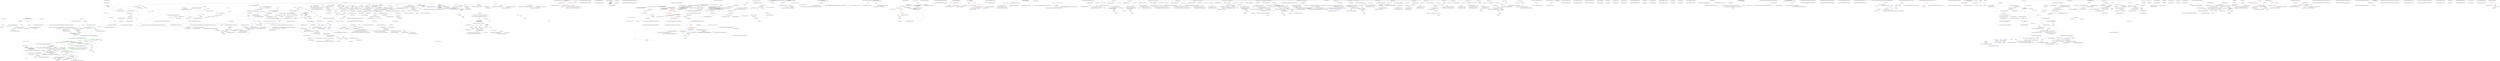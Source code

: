 digraph  {
n24 [label="Ninject.Activation.Blocks.ActivationBlock", span=""];
n0 [cluster="Ninject.Activation.Blocks.ActivationBlock.ActivationBlock(Ninject.Syntax.IResolutionRoot)", label="Entry Ninject.Activation.Blocks.ActivationBlock.ActivationBlock(Ninject.Syntax.IResolutionRoot)", span="36-36"];
n1 [cluster="Ninject.Activation.Blocks.ActivationBlock.ActivationBlock(Ninject.Syntax.IResolutionRoot)", label="Ensure.ArgumentNotNull(parent, ''parent'')", span="38-38"];
n2 [cluster="Ninject.Activation.Blocks.ActivationBlock.ActivationBlock(Ninject.Syntax.IResolutionRoot)", label="Parent = parent", span="39-39"];
n4 [cluster="Ninject.Infrastructure.Ensure.ArgumentNotNull(object, string)", label="Entry Ninject.Infrastructure.Ensure.ArgumentNotNull(object, string)", span="17-17"];
n3 [cluster="Ninject.Activation.Blocks.ActivationBlock.ActivationBlock(Ninject.Syntax.IResolutionRoot)", label="Exit Ninject.Activation.Blocks.ActivationBlock.ActivationBlock(Ninject.Syntax.IResolutionRoot)", span="36-36"];
n5 [cluster="Ninject.Activation.Blocks.ActivationBlock.CanResolve(Ninject.Activation.IRequest)", label="Entry Ninject.Activation.Blocks.ActivationBlock.CanResolve(Ninject.Activation.IRequest)", span="47-47"];
n6 [cluster="Ninject.Activation.Blocks.ActivationBlock.CanResolve(Ninject.Activation.IRequest)", label="Ensure.ArgumentNotNull(request, ''request'')", span="49-49"];
n7 [cluster="Ninject.Activation.Blocks.ActivationBlock.CanResolve(Ninject.Activation.IRequest)", label="return Parent.CanResolve(request);", span="50-50"];
n8 [cluster="Ninject.Activation.Blocks.ActivationBlock.CanResolve(Ninject.Activation.IRequest)", label="Exit Ninject.Activation.Blocks.ActivationBlock.CanResolve(Ninject.Activation.IRequest)", span="47-47"];
n9 [cluster="Ninject.Syntax.IResolutionRoot.CanResolve(Ninject.Activation.IRequest)", label="Entry Ninject.Syntax.IResolutionRoot.CanResolve(Ninject.Activation.IRequest)", span="29-29"];
n10 [cluster="Ninject.Activation.Blocks.ActivationBlock.Resolve(Ninject.Activation.IRequest)", label="Entry Ninject.Activation.Blocks.ActivationBlock.Resolve(Ninject.Activation.IRequest)", span="59-59"];
n11 [cluster="Ninject.Activation.Blocks.ActivationBlock.Resolve(Ninject.Activation.IRequest)", label="Ensure.ArgumentNotNull(request, ''request'')", span="61-61"];
n12 [cluster="Ninject.Activation.Blocks.ActivationBlock.Resolve(Ninject.Activation.IRequest)", label="return Parent.Resolve(request);", span="62-62"];
n13 [cluster="Ninject.Activation.Blocks.ActivationBlock.Resolve(Ninject.Activation.IRequest)", label="Exit Ninject.Activation.Blocks.ActivationBlock.Resolve(Ninject.Activation.IRequest)", span="59-59"];
n14 [cluster="Ninject.Syntax.IResolutionRoot.Resolve(Ninject.Activation.IRequest)", label="Entry Ninject.Syntax.IResolutionRoot.Resolve(Ninject.Activation.IRequest)", span="37-37"];
n15 [cluster="Ninject.Activation.Blocks.ActivationBlock.CreateRequest(System.Type, System.Func<Ninject.Planning.Bindings.IBindingMetadata, bool>, System.Collections.Generic.IEnumerable<Ninject.Parameters.IParameter>, bool, bool)", label="Entry Ninject.Activation.Blocks.ActivationBlock.CreateRequest(System.Type, System.Func<Ninject.Planning.Bindings.IBindingMetadata, bool>, System.Collections.Generic.IEnumerable<Ninject.Parameters.IParameter>, bool, bool)", span="74-74"];
n16 [cluster="Ninject.Activation.Blocks.ActivationBlock.CreateRequest(System.Type, System.Func<Ninject.Planning.Bindings.IBindingMetadata, bool>, System.Collections.Generic.IEnumerable<Ninject.Parameters.IParameter>, bool, bool)", label="Ensure.ArgumentNotNull(service, ''service'')", span="76-76"];
n17 [cluster="Ninject.Activation.Blocks.ActivationBlock.CreateRequest(System.Type, System.Func<Ninject.Planning.Bindings.IBindingMetadata, bool>, System.Collections.Generic.IEnumerable<Ninject.Parameters.IParameter>, bool, bool)", label="Ensure.ArgumentNotNull(parameters, ''parameters'')", span="77-77"];
n18 [cluster="Ninject.Activation.Blocks.ActivationBlock.CreateRequest(System.Type, System.Func<Ninject.Planning.Bindings.IBindingMetadata, bool>, System.Collections.Generic.IEnumerable<Ninject.Parameters.IParameter>, bool, bool)", label="return new Request(service, constraint, parameters, () => this, isOptional, isUnique);", span="78-78"];
n19 [cluster="Ninject.Activation.Blocks.ActivationBlock.CreateRequest(System.Type, System.Func<Ninject.Planning.Bindings.IBindingMetadata, bool>, System.Collections.Generic.IEnumerable<Ninject.Parameters.IParameter>, bool, bool)", label="Exit Ninject.Activation.Blocks.ActivationBlock.CreateRequest(System.Type, System.Func<Ninject.Planning.Bindings.IBindingMetadata, bool>, System.Collections.Generic.IEnumerable<Ninject.Parameters.IParameter>, bool, bool)", span="74-74"];
n20 [cluster="Ninject.Activation.Request.Request(System.Type, System.Func<Ninject.Planning.Bindings.IBindingMetadata, bool>, System.Collections.Generic.IEnumerable<Ninject.Parameters.IParameter>, System.Func<object>, bool, bool)", label="Entry Ninject.Activation.Request.Request(System.Type, System.Func<Ninject.Planning.Bindings.IBindingMetadata, bool>, System.Collections.Generic.IEnumerable<Ninject.Parameters.IParameter>, System.Func<object>, bool, bool)", span="93-93"];
n21 [cluster="lambda expression", label="Entry lambda expression", span="78-78"];
n22 [cluster="lambda expression", label=this, span="78-78"];
n23 [cluster="lambda expression", label="Exit lambda expression", span="78-78"];
d6 [cluster="Ninject.Activation.Blocks.ActivationBlock.CanResolve(Ninject.Activation.IRequest)", color=green, community=0, label="45: Ensure.ArgumentNotNull(request, ''request'')", span="49-49"];
d7 [cluster="Ninject.Activation.Blocks.ActivationBlock.CanResolve(Ninject.Activation.IRequest)", color=green, community=0, label="45: return Parent.CanResolve(request);", span="50-50"];
d11 [cluster="Ninject.Activation.Blocks.ActivationBlock.Resolve(Ninject.Activation.IRequest)", color=green, community=0, label="45: Ensure.ArgumentNotNull(request, ''request'')", span="61-61"];
d12 [cluster="Ninject.Activation.Blocks.ActivationBlock.Resolve(Ninject.Activation.IRequest)", color=green, community=0, label="45: return Parent.Resolve(request);", span="62-62"];
m1_4 [cluster="Ninject.Dynamic.AssemblyStreamContentProvider.GetStream()", file="AssemblyStreamContentProvider.cs", label="Entry Ninject.Dynamic.AssemblyStreamContentProvider.GetStream()", span="19-19"];
m1_5 [cluster="Ninject.Dynamic.AssemblyStreamContentProvider.GetStream()", color=red, community=0, file="AssemblyStreamContentProvider.cs", label="62: return _assembly.GetManifestResourceStream(_fileName);", span="21-21"];
m1_6 [cluster="Ninject.Dynamic.AssemblyStreamContentProvider.GetStream()", file="AssemblyStreamContentProvider.cs", label="Exit Ninject.Dynamic.AssemblyStreamContentProvider.GetStream()", span="19-19"];
m1_7 [cluster="System.Reflection.Assembly.GetManifestResourceStream(string)", file="AssemblyStreamContentProvider.cs", label="Entry System.Reflection.Assembly.GetManifestResourceStream(string)", span="0-0"];
m1_0 [cluster="Ninject.Dynamic.AssemblyStreamContentProvider.AssemblyStreamContentProvider(string, System.Reflection.Assembly)", file="AssemblyStreamContentProvider.cs", label="Entry Ninject.Dynamic.AssemblyStreamContentProvider.AssemblyStreamContentProvider(string, System.Reflection.Assembly)", span="11-11"];
m1_1 [cluster="Ninject.Dynamic.AssemblyStreamContentProvider.AssemblyStreamContentProvider(string, System.Reflection.Assembly)", color=red, community=0, file="AssemblyStreamContentProvider.cs", label="26: _fileName = fileName", span="13-13"];
m1_2 [cluster="Ninject.Dynamic.AssemblyStreamContentProvider.AssemblyStreamContentProvider(string, System.Reflection.Assembly)", color=red, community=0, file="AssemblyStreamContentProvider.cs", label="26: _assembly = assembly", span="14-14"];
m1_3 [cluster="Ninject.Dynamic.AssemblyStreamContentProvider.AssemblyStreamContentProvider(string, System.Reflection.Assembly)", file="AssemblyStreamContentProvider.cs", label="Exit Ninject.Dynamic.AssemblyStreamContentProvider.AssemblyStreamContentProvider(string, System.Reflection.Assembly)", span="11-11"];
m1_8 [file="AssemblyStreamContentProvider.cs", label="Ninject.Dynamic.AssemblyStreamContentProvider", span=""];
m2_216 [cluster="Ninject.Infrastructure.Multimap<K, V>.Add(K, V)", file="AutoBoundTests.cs", label="Entry Ninject.Infrastructure.Multimap<K, V>.Add(K, V)", span="64-64"];
m2_288 [cluster="System.Collections.Generic.List<T>.List()", file="AutoBoundTests.cs", label="Entry System.Collections.Generic.List<T>.List()", span="0-0"];
m2_105 [cluster="Ninject.KernelBase.Inject(object, params Ninject.Parameters.IParameter[])", file="AutoBoundTests.cs", label="Entry Ninject.KernelBase.Inject(object, params Ninject.Parameters.IParameter[])", span="276-276"];
m2_106 [cluster="Ninject.KernelBase.Inject(object, params Ninject.Parameters.IParameter[])", file="AutoBoundTests.cs", label="Ensure.ArgumentNotNull(instance, ''instance'')", span="278-278"];
m2_107 [cluster="Ninject.KernelBase.Inject(object, params Ninject.Parameters.IParameter[])", file="AutoBoundTests.cs", label="Ensure.ArgumentNotNull(parameters, ''parameters'')", span="279-279"];
m2_108 [cluster="Ninject.KernelBase.Inject(object, params Ninject.Parameters.IParameter[])", file="AutoBoundTests.cs", label="Type service = instance.GetType()", span="281-281"];
m2_112 [cluster="Ninject.KernelBase.Inject(object, params Ninject.Parameters.IParameter[])", file="AutoBoundTests.cs", label="var request = this.CreateRequest(service, null, parameters, false, false)", span="287-287"];
m2_116 [cluster="Ninject.KernelBase.Inject(object, params Ninject.Parameters.IParameter[])", file="AutoBoundTests.cs", label="var reference = new InstanceReference { Instance = instance }", span="295-295"];
m2_109 [cluster="Ninject.KernelBase.Inject(object, params Ninject.Parameters.IParameter[])", file="AutoBoundTests.cs", label="var planner = this.Components.Get<IPlanner>()", span="283-283"];
m2_111 [cluster="Ninject.KernelBase.Inject(object, params Ninject.Parameters.IParameter[])", file="AutoBoundTests.cs", label="var binding = new Binding(service)", span="286-286"];
m2_115 [cluster="Ninject.KernelBase.Inject(object, params Ninject.Parameters.IParameter[])", file="AutoBoundTests.cs", label="context.Plan = planner.GetPlan(service)", span="292-292"];
m2_110 [cluster="Ninject.KernelBase.Inject(object, params Ninject.Parameters.IParameter[])", file="AutoBoundTests.cs", label="var pipeline = this.Components.Get<IPipeline>()", span="284-284"];
m2_114 [cluster="Ninject.KernelBase.Inject(object, params Ninject.Parameters.IParameter[])", file="AutoBoundTests.cs", label=planner, span="290-290"];
m2_117 [cluster="Ninject.KernelBase.Inject(object, params Ninject.Parameters.IParameter[])", file="AutoBoundTests.cs", label="pipeline.Activate(context, reference)", span="296-296"];
m2_113 [cluster="Ninject.KernelBase.Inject(object, params Ninject.Parameters.IParameter[])", file="AutoBoundTests.cs", label="var context = this.CreateContext(request, binding)", span="288-288"];
m2_118 [cluster="Ninject.KernelBase.Inject(object, params Ninject.Parameters.IParameter[])", file="AutoBoundTests.cs", label="Exit Ninject.KernelBase.Inject(object, params Ninject.Parameters.IParameter[])", span="276-276"];
m2_6 [cluster="Ninject.KernelBase.KernelBase(Ninject.Components.IComponentContainer, Ninject.INinjectSettings, params Ninject.Modules.INinjectModule[])", file="AutoBoundTests.cs", label="Entry Ninject.KernelBase.KernelBase(Ninject.Components.IComponentContainer, Ninject.INinjectSettings, params Ninject.Modules.INinjectModule[])", span="77-77"];
m2_7 [cluster="Ninject.KernelBase.KernelBase(Ninject.Components.IComponentContainer, Ninject.INinjectSettings, params Ninject.Modules.INinjectModule[])", file="AutoBoundTests.cs", label="Ensure.ArgumentNotNull(components, ''components'')", span="79-79"];
m2_8 [cluster="Ninject.KernelBase.KernelBase(Ninject.Components.IComponentContainer, Ninject.INinjectSettings, params Ninject.Modules.INinjectModule[])", file="AutoBoundTests.cs", label="Ensure.ArgumentNotNull(settings, ''settings'')", span="80-80"];
m2_9 [cluster="Ninject.KernelBase.KernelBase(Ninject.Components.IComponentContainer, Ninject.INinjectSettings, params Ninject.Modules.INinjectModule[])", file="AutoBoundTests.cs", label="Ensure.ArgumentNotNull(modules, ''modules'')", span="81-81"];
m2_10 [cluster="Ninject.KernelBase.KernelBase(Ninject.Components.IComponentContainer, Ninject.INinjectSettings, params Ninject.Modules.INinjectModule[])", file="AutoBoundTests.cs", label="this.Settings = settings", span="83-83"];
m2_11 [cluster="Ninject.KernelBase.KernelBase(Ninject.Components.IComponentContainer, Ninject.INinjectSettings, params Ninject.Modules.INinjectModule[])", file="AutoBoundTests.cs", label="this.Components = components", span="85-85"];
m2_12 [cluster="Ninject.KernelBase.KernelBase(Ninject.Components.IComponentContainer, Ninject.INinjectSettings, params Ninject.Modules.INinjectModule[])", file="AutoBoundTests.cs", label="components.Kernel = this", span="86-86"];
m2_17 [cluster="Ninject.KernelBase.KernelBase(Ninject.Components.IComponentContainer, Ninject.INinjectSettings, params Ninject.Modules.INinjectModule[])", file="AutoBoundTests.cs", label="this.Load(modules)", span="101-101"];
m2_13 [cluster="Ninject.KernelBase.KernelBase(Ninject.Components.IComponentContainer, Ninject.INinjectSettings, params Ninject.Modules.INinjectModule[])", file="AutoBoundTests.cs", label="this.AddComponents()", span="88-88"];
m2_14 [cluster="Ninject.KernelBase.KernelBase(Ninject.Components.IComponentContainer, Ninject.INinjectSettings, params Ninject.Modules.INinjectModule[])", file="AutoBoundTests.cs", label="OnePerRequestModule.StartManaging(this)", span="91-91"];
m2_15 [cluster="Ninject.KernelBase.KernelBase(Ninject.Components.IComponentContainer, Ninject.INinjectSettings, params Ninject.Modules.INinjectModule[])", file="AutoBoundTests.cs", label="this.Settings.LoadExtensions", span="95-95"];
m2_16 [cluster="Ninject.KernelBase.KernelBase(Ninject.Components.IComponentContainer, Ninject.INinjectSettings, params Ninject.Modules.INinjectModule[])", file="AutoBoundTests.cs", label="this.Load(new[] { this.Settings.ExtensionSearchPattern })", span="97-97"];
m2_18 [cluster="Ninject.KernelBase.KernelBase(Ninject.Components.IComponentContainer, Ninject.INinjectSettings, params Ninject.Modules.INinjectModule[])", file="AutoBoundTests.cs", label="Exit Ninject.KernelBase.KernelBase(Ninject.Components.IComponentContainer, Ninject.INinjectSettings, params Ninject.Modules.INinjectModule[])", span="77-77"];
m2_119 [cluster="object.GetType()", file="AutoBoundTests.cs", label="Entry object.GetType()", span="0-0"];
m2_226 [cluster="Ninject.Activation.IRequest.Matches(Ninject.Planning.Bindings.IBinding)", file="AutoBoundTests.cs", label="Entry Ninject.Activation.IRequest.Matches(Ninject.Planning.Bindings.IBinding)", span="80-80"];
m2_163 [cluster="Ninject.ActivationException.ActivationException(string)", file="AutoBoundTests.cs", label="Entry Ninject.ActivationException.ActivationException(string)", span="35-35"];
m2_139 [cluster="Ninject.KernelBase.Resolve(Ninject.Activation.IRequest)", file="AutoBoundTests.cs", label="Entry Ninject.KernelBase.Resolve(Ninject.Activation.IRequest)", span="328-328"];
m2_140 [cluster="Ninject.KernelBase.Resolve(Ninject.Activation.IRequest)", file="AutoBoundTests.cs", label="Ensure.ArgumentNotNull(request, ''request'')", span="330-330"];
m2_141 [cluster="Ninject.KernelBase.Resolve(Ninject.Activation.IRequest)", file="AutoBoundTests.cs", label="request.Service == typeof(IKernel)", span="332-332"];
m2_143 [cluster="Ninject.KernelBase.Resolve(Ninject.Activation.IRequest)", file="AutoBoundTests.cs", label="!this.CanResolve(request) && !this.HandleMissingBinding(request)", span="337-337"];
m2_144 [cluster="Ninject.KernelBase.Resolve(Ninject.Activation.IRequest)", file="AutoBoundTests.cs", label="request.IsOptional", span="339-339"];
m2_146 [cluster="Ninject.KernelBase.Resolve(Ninject.Activation.IRequest)", file="AutoBoundTests.cs", label="throw new ActivationException(ExceptionFormatter.CouldNotResolveBinding(request));", span="344-344"];
m2_148 [cluster="Ninject.KernelBase.Resolve(Ninject.Activation.IRequest)", file="AutoBoundTests.cs", label="IEnumerable<IBinding> bindings =\r\n                this.GetBindings(request.Service).Where(this.SatifiesRequest(request)).OrderByDescending(b => b, bindingPrecedenceComparer).ToList()", span="348-349"];
m2_150 [cluster="Ninject.KernelBase.Resolve(Ninject.Activation.IRequest)", file="AutoBoundTests.cs", label="request.IsOptional", span="353-353"];
m2_152 [cluster="Ninject.KernelBase.Resolve(Ninject.Activation.IRequest)", file="AutoBoundTests.cs", label="throw new ActivationException(ExceptionFormatter.CouldNotResolveBinding(request));", span="358-358"];
m2_155 [cluster="Ninject.KernelBase.Resolve(Ninject.Activation.IRequest)", file="AutoBoundTests.cs", label="request.IsUnique && bindings.Count() > 1", span="364-364"];
m2_156 [cluster="Ninject.KernelBase.Resolve(Ninject.Activation.IRequest)", file="AutoBoundTests.cs", label="request.IsOptional", span="366-366"];
m2_158 [cluster="Ninject.KernelBase.Resolve(Ninject.Activation.IRequest)", file="AutoBoundTests.cs", label="throw new ActivationException(ExceptionFormatter.CouldNotUniquelyResolveBinding(request));", span="371-371"];
m2_159 [cluster="Ninject.KernelBase.Resolve(Ninject.Activation.IRequest)", file="AutoBoundTests.cs", label="return bindings.Select(binding => this.CreateContext(request, binding)).Select(context => context.Resolve());", span="374-374"];
m2_142 [cluster="Ninject.KernelBase.Resolve(Ninject.Activation.IRequest)", file="AutoBoundTests.cs", label="return new[] { this };", span="334-334"];
m2_147 [cluster="Ninject.KernelBase.Resolve(Ninject.Activation.IRequest)", file="AutoBoundTests.cs", label="IComparer<IBinding> bindingPrecedenceComparer = this.GetBindingPrecedenceComparer()", span="347-347"];
m2_145 [cluster="Ninject.KernelBase.Resolve(Ninject.Activation.IRequest)", file="AutoBoundTests.cs", label="return Enumerable.Empty<object>();", span="341-341"];
m2_154 [cluster="Ninject.KernelBase.Resolve(Ninject.Activation.IRequest)", file="AutoBoundTests.cs", label="bindings = bindings.TakeWhile(binding => bindingPrecedenceComparer.Compare(binding, model) == 0)", span="362-362"];
m2_149 [cluster="Ninject.KernelBase.Resolve(Ninject.Activation.IRequest)", file="AutoBoundTests.cs", label="!bindings.Any()", span="351-351"];
m2_153 [cluster="Ninject.KernelBase.Resolve(Ninject.Activation.IRequest)", file="AutoBoundTests.cs", label="var model = bindings.First()", span="361-361"];
m2_151 [cluster="Ninject.KernelBase.Resolve(Ninject.Activation.IRequest)", file="AutoBoundTests.cs", label="return Enumerable.Empty<object>();", span="355-355"];
m2_157 [cluster="Ninject.KernelBase.Resolve(Ninject.Activation.IRequest)", file="AutoBoundTests.cs", label="return Enumerable.Empty<object>();", span="368-368"];
m2_160 [cluster="Ninject.KernelBase.Resolve(Ninject.Activation.IRequest)", file="AutoBoundTests.cs", label="Exit Ninject.KernelBase.Resolve(Ninject.Activation.IRequest)", span="328-328"];
m2_122 [cluster="Ninject.KernelBase.CreateContext(Ninject.Activation.IRequest, Ninject.Planning.Bindings.IBinding)", file="AutoBoundTests.cs", label="Entry Ninject.KernelBase.CreateContext(Ninject.Activation.IRequest, Ninject.Planning.Bindings.IBinding)", span="534-534"];
m2_265 [cluster="Ninject.KernelBase.CreateContext(Ninject.Activation.IRequest, Ninject.Planning.Bindings.IBinding)", file="AutoBoundTests.cs", label="Ensure.ArgumentNotNull(request, ''request'')", span="536-536"];
m2_266 [cluster="Ninject.KernelBase.CreateContext(Ninject.Activation.IRequest, Ninject.Planning.Bindings.IBinding)", file="AutoBoundTests.cs", label="Ensure.ArgumentNotNull(binding, ''binding'')", span="537-537"];
m2_267 [cluster="Ninject.KernelBase.CreateContext(Ninject.Activation.IRequest, Ninject.Planning.Bindings.IBinding)", file="AutoBoundTests.cs", label="return new Context(this, request, binding, this.Components.Get<ICache>(), this.Components.Get<IPlanner>(), this.Components.Get<IPipeline>());", span="539-539"];
m2_268 [cluster="Ninject.KernelBase.CreateContext(Ninject.Activation.IRequest, Ninject.Planning.Bindings.IBinding)", file="AutoBoundTests.cs", label="Exit Ninject.KernelBase.CreateContext(Ninject.Activation.IRequest, Ninject.Planning.Bindings.IBinding)", span="534-534"];
m2_58 [cluster="Ninject.KernelBase.HasModule(string)", file="AutoBoundTests.cs", label="Entry Ninject.KernelBase.HasModule(string)", span="184-184"];
m2_59 [cluster="Ninject.KernelBase.HasModule(string)", file="AutoBoundTests.cs", label="Ensure.ArgumentNotNullOrEmpty(name, ''name'')", span="186-186"];
m2_60 [cluster="Ninject.KernelBase.HasModule(string)", file="AutoBoundTests.cs", label="return this.modules.ContainsKey(name);", span="187-187"];
m2_61 [cluster="Ninject.KernelBase.HasModule(string)", file="AutoBoundTests.cs", label="Exit Ninject.KernelBase.HasModule(string)", span="184-184"];
m2_188 [cluster="Unk.Resolve", file="AutoBoundTests.cs", label="Entry Unk.Resolve", span=""];
m2_34 [cluster="Ninject.Components.IComponentContainer.Get<T>()", file="AutoBoundTests.cs", label="Entry Ninject.Components.IComponentContainer.Get<T>()", span="52-52"];
m2_212 [cluster="Ninject.Planning.Bindings.Resolvers.IBindingResolver.Resolve(Ninject.Infrastructure.Multimap<System.Type, Ninject.Planning.Bindings.IBinding>, System.Type)", file="AutoBoundTests.cs", label="Entry Ninject.Planning.Bindings.Resolvers.IBindingResolver.Resolve(Ninject.Infrastructure.Multimap<System.Type, Ninject.Planning.Bindings.IBinding>, System.Type)", span="31-31"];
m2_207 [cluster="System.Collections.Generic.IEnumerable<TSource>.SelectMany<TSource, TResult>(System.Func<TSource, System.Collections.Generic.IEnumerable<TResult>>)", file="AutoBoundTests.cs", label="Entry System.Collections.Generic.IEnumerable<TSource>.SelectMany<TSource, TResult>(System.Func<TSource, System.Collections.Generic.IEnumerable<TResult>>)", span="0-0"];
m2_22 [cluster="Ninject.KernelBase.Load(System.Collections.Generic.IEnumerable<string>)", file="AutoBoundTests.cs", label="Entry Ninject.KernelBase.Load(System.Collections.Generic.IEnumerable<string>)", span="232-232"];
m2_85 [cluster="Ninject.KernelBase.Load(System.Collections.Generic.IEnumerable<string>)", file="AutoBoundTests.cs", label="var moduleLoader = this.Components.Get<IModuleLoader>()", span="234-234"];
m2_86 [cluster="Ninject.KernelBase.Load(System.Collections.Generic.IEnumerable<string>)", file="AutoBoundTests.cs", label="moduleLoader.LoadModules(filePatterns)", span="235-235"];
m2_87 [cluster="Ninject.KernelBase.Load(System.Collections.Generic.IEnumerable<string>)", file="AutoBoundTests.cs", label="Exit Ninject.KernelBase.Load(System.Collections.Generic.IEnumerable<string>)", span="232-232"];
m2_79 [cluster="System.NotSupportedException.NotSupportedException(string)", file="AutoBoundTests.cs", label="Entry System.NotSupportedException.NotSupportedException(string)", span="0-0"];
m2_255 [cluster="System.Collections.Generic.IEnumerable<TSource>.ToList<TSource>()", file="AutoBoundTests.cs", label="Entry System.Collections.Generic.IEnumerable<TSource>.ToList<TSource>()", span="0-0"];
m2_33 [cluster="Ninject.OnePerRequestModule.StopManaging(Ninject.IKernel)", file="AutoBoundTests.cs", label="Entry Ninject.OnePerRequestModule.StopManaging(Ninject.IKernel)", span="51-51"];
m2_136 [cluster="Ninject.KernelBase.GetBindings(System.Type)", file="AutoBoundTests.cs", label="Entry Ninject.KernelBase.GetBindings(System.Type)", span="408-408"];
m2_198 [cluster="Ninject.KernelBase.GetBindings(System.Type)", file="AutoBoundTests.cs", label="Ensure.ArgumentNotNull(service, ''service'')", span="410-410"];
m2_200 [cluster="Ninject.KernelBase.GetBindings(System.Type)", file="AutoBoundTests.cs", label="!this.bindingCache.ContainsKey(service)", span="414-414"];
m2_202 [cluster="Ninject.KernelBase.GetBindings(System.Type)", file="AutoBoundTests.cs", label="resolvers\r\n                        .SelectMany(resolver => resolver.Resolve(this.bindings, service))\r\n                        .Map(binding => this.bindingCache.Add(service, binding))", span="418-420"];
m2_203 [cluster="Ninject.KernelBase.GetBindings(System.Type)", file="AutoBoundTests.cs", label="return this.bindingCache[service];", span="423-423"];
m2_199 [cluster="Ninject.KernelBase.GetBindings(System.Type)", file="AutoBoundTests.cs", label="this.bindingCache", span="412-412"];
m2_201 [cluster="Ninject.KernelBase.GetBindings(System.Type)", file="AutoBoundTests.cs", label="var resolvers = this.Components.GetAll<IBindingResolver>()", span="416-416"];
m2_204 [cluster="Ninject.KernelBase.GetBindings(System.Type)", file="AutoBoundTests.cs", label="Exit Ninject.KernelBase.GetBindings(System.Type)", span="408-408"];
m2_181 [cluster="System.Collections.Generic.IComparer<T>.Compare(T, T)", file="AutoBoundTests.cs", label="Entry System.Collections.Generic.IComparer<T>.Compare(T, T)", span="0-0"];
m2_4 [cluster="Ninject.KernelBase.KernelBase(Ninject.INinjectSettings, params Ninject.Modules.INinjectModule[])", file="AutoBoundTests.cs", label="Entry Ninject.KernelBase.KernelBase(Ninject.INinjectSettings, params Ninject.Modules.INinjectModule[])", span="66-66"];
m2_5 [cluster="Ninject.KernelBase.KernelBase(Ninject.INinjectSettings, params Ninject.Modules.INinjectModule[])", file="AutoBoundTests.cs", label="Exit Ninject.KernelBase.KernelBase(Ninject.INinjectSettings, params Ninject.Modules.INinjectModule[])", span="66-66"];
m2_36 [cluster="System.IDisposable.Dispose()", file="AutoBoundTests.cs", label="Entry System.IDisposable.Dispose()", span="0-0"];
m2_67 [cluster="System.Collections.Generic.IEnumerable<TSource>.ToArray<TSource>()", file="AutoBoundTests.cs", label="Entry System.Collections.Generic.IEnumerable<TSource>.ToArray<TSource>()", span="0-0"];
m2_232 [cluster="Ninject.KernelBase.HandleMissingBinding(System.Type)", file="AutoBoundTests.cs", label="Entry Ninject.KernelBase.HandleMissingBinding(System.Type)", span="468-468"];
m2_233 [cluster="Ninject.KernelBase.HandleMissingBinding(System.Type)", file="AutoBoundTests.cs", label="return false;", span="470-470"];
m2_234 [cluster="Ninject.KernelBase.HandleMissingBinding(System.Type)", file="AutoBoundTests.cs", label="Exit Ninject.KernelBase.HandleMissingBinding(System.Type)", span="468-468"];
m2_82 [cluster="Ninject.Infrastructure.Introspection.ExceptionFormatter.ModuleWithSameNameIsAlreadyLoaded(Ninject.Modules.INinjectModule, Ninject.Modules.INinjectModule)", file="AutoBoundTests.cs", label="Entry Ninject.Infrastructure.Introspection.ExceptionFormatter.ModuleWithSameNameIsAlreadyLoaded(Ninject.Modules.INinjectModule, Ninject.Modules.INinjectModule)", span="39-39"];
m2_123 [cluster="Ninject.Planning.IPlanner.GetPlan(System.Type)", file="AutoBoundTests.cs", label="Entry Ninject.Planning.IPlanner.GetPlan(System.Type)", span="33-33"];
m2_219 [cluster="Ninject.KernelBase.BindingPrecedenceComparer.BindingPrecedenceComparer()", file="AutoBoundTests.cs", label="Entry Ninject.KernelBase.BindingPrecedenceComparer.BindingPrecedenceComparer()", span="555-555"];
m2_132 [cluster="Ninject.KernelBase.CanResolve(Ninject.Activation.IRequest)", file="AutoBoundTests.cs", label="Entry Ninject.KernelBase.CanResolve(Ninject.Activation.IRequest)", span="316-316"];
m2_133 [cluster="Ninject.KernelBase.CanResolve(Ninject.Activation.IRequest)", file="AutoBoundTests.cs", label="Ensure.ArgumentNotNull(request, ''request'')", span="318-318"];
m2_134 [cluster="Ninject.KernelBase.CanResolve(Ninject.Activation.IRequest)", file="AutoBoundTests.cs", label="return this.GetBindings(request.Service).Any(this.SatifiesRequest(request));", span="319-319"];
m2_135 [cluster="Ninject.KernelBase.CanResolve(Ninject.Activation.IRequest)", file="AutoBoundTests.cs", label="Exit Ninject.KernelBase.CanResolve(Ninject.Activation.IRequest)", span="316-316"];
m2_64 [cluster="Ninject.KernelBase.GetModules()", file="AutoBoundTests.cs", label="Entry Ninject.KernelBase.GetModules()", span="194-194"];
m2_65 [cluster="Ninject.KernelBase.GetModules()", file="AutoBoundTests.cs", label="return this.modules.Values.ToArray();", span="196-196"];
m2_66 [cluster="Ninject.KernelBase.GetModules()", file="AutoBoundTests.cs", label="Exit Ninject.KernelBase.GetModules()", span="194-194"];
m2_24 [cluster="Ninject.KernelBase.Dispose(bool)", file="AutoBoundTests.cs", label="Entry Ninject.KernelBase.Dispose(bool)", span="117-117"];
m2_25 [cluster="Ninject.KernelBase.Dispose(bool)", file="AutoBoundTests.cs", label="disposing && !IsDisposed", span="119-119"];
m2_31 [cluster="Ninject.KernelBase.Dispose(bool)", file="AutoBoundTests.cs", label="base.Dispose(disposing)", span="135-135"];
m2_26 [cluster="Ninject.KernelBase.Dispose(bool)", file="AutoBoundTests.cs", label="OnePerRequestModule.StopManaging(this)", span="122-122"];
m2_27 [cluster="Ninject.KernelBase.Dispose(bool)", file="AutoBoundTests.cs", label="this.Components != null", span="125-125"];
m2_28 [cluster="Ninject.KernelBase.Dispose(bool)", file="AutoBoundTests.cs", label="var cache = this.Components.Get<ICache>()", span="128-128"];
m2_29 [cluster="Ninject.KernelBase.Dispose(bool)", file="AutoBoundTests.cs", label="cache.Clear()", span="129-129"];
m2_30 [cluster="Ninject.KernelBase.Dispose(bool)", file="AutoBoundTests.cs", label="this.Components.Dispose()", span="131-131"];
m2_32 [cluster="Ninject.KernelBase.Dispose(bool)", file="AutoBoundTests.cs", label="Exit Ninject.KernelBase.Dispose(bool)", span="117-117"];
m2_50 [cluster="Ninject.KernelBase.AddBindings(System.Collections.Generic.IEnumerable<Ninject.Planning.Bindings.IBinding>)", file="AutoBoundTests.cs", label="Entry Ninject.KernelBase.AddBindings(System.Collections.Generic.IEnumerable<Ninject.Planning.Bindings.IBinding>)", span="542-542"];
m2_270 [cluster="Ninject.KernelBase.AddBindings(System.Collections.Generic.IEnumerable<Ninject.Planning.Bindings.IBinding>)", file="AutoBoundTests.cs", label="bindings.Map(binding => this.bindings.Add(binding.Service, binding))", span="544-544"];
m2_271 [cluster="Ninject.KernelBase.AddBindings(System.Collections.Generic.IEnumerable<Ninject.Planning.Bindings.IBinding>)", file="AutoBoundTests.cs", label="this.bindingCache", span="546-546"];
m2_272 [cluster="Ninject.KernelBase.AddBindings(System.Collections.Generic.IEnumerable<Ninject.Planning.Bindings.IBinding>)", file="AutoBoundTests.cs", label="this.bindingCache.Clear()", span="547-547"];
m2_273 [cluster="Ninject.KernelBase.AddBindings(System.Collections.Generic.IEnumerable<Ninject.Planning.Bindings.IBinding>)", file="AutoBoundTests.cs", label="Exit Ninject.KernelBase.AddBindings(System.Collections.Generic.IEnumerable<Ninject.Planning.Bindings.IBinding>)", span="542-542"];
m2_63 [cluster="System.Collections.Generic.Dictionary<TKey, TValue>.ContainsKey(TKey)", file="AutoBoundTests.cs", label="Entry System.Collections.Generic.Dictionary<TKey, TValue>.ContainsKey(TKey)", span="0-0"];
m2_289 [cluster="System.Func<T, TResult>.Invoke(T)", file="AutoBoundTests.cs", label="Entry System.Func<T, TResult>.Invoke(T)", span="0-0"];
m2_169 [cluster="System.Collections.Generic.IEnumerable<TSource>.Any<TSource>()", file="AutoBoundTests.cs", label="Entry System.Collections.Generic.IEnumerable<TSource>.Any<TSource>()", span="0-0"];
m2_205 [cluster="Ninject.Infrastructure.Multimap<K, V>.ContainsKey(K)", file="AutoBoundTests.cs", label="Entry Ninject.Infrastructure.Multimap<K, V>.ContainsKey(K)", span="113-113"];
m2_250 [cluster="Unk.AddBindings", file="AutoBoundTests.cs", label="Entry Unk.AddBindings", span=""];
m2_166 [cluster="Unk.Where", file="AutoBoundTests.cs", label="Entry Unk.Where", span=""];
m2_37 [cluster="Ninject.Infrastructure.Disposal.DisposableObject.Dispose(bool)", file="AutoBoundTests.cs", label="Entry Ninject.Infrastructure.Disposal.DisposableObject.Dispose(bool)", span="37-37"];
m2_249 [cluster="Unk.Map", file="AutoBoundTests.cs", label="Entry Unk.Map", span=""];
m2_280 [cluster="Ninject.Syntax.IResolutionRoot.Get(System.Type, params Ninject.Parameters.IParameter[])", file="AutoBoundTests.cs", label="Entry Ninject.Syntax.IResolutionRoot.Get(System.Type, params Ninject.Parameters.IParameter[])", span="148-148"];
m2_38 [cluster="Ninject.KernelBase.Unbind(System.Type)", file="AutoBoundTests.cs", label="Entry Ninject.KernelBase.Unbind(System.Type)", span="142-142"];
m2_39 [cluster="Ninject.KernelBase.Unbind(System.Type)", file="AutoBoundTests.cs", label="Ensure.ArgumentNotNull(service, ''service'')", span="144-144"];
m2_40 [cluster="Ninject.KernelBase.Unbind(System.Type)", file="AutoBoundTests.cs", label="this.bindings.RemoveAll(service)", span="146-146"];
m2_41 [cluster="Ninject.KernelBase.Unbind(System.Type)", file="AutoBoundTests.cs", label="this.bindingCache", span="148-148"];
m2_42 [cluster="Ninject.KernelBase.Unbind(System.Type)", file="AutoBoundTests.cs", label="this.bindingCache.Clear()", span="150-150"];
m2_43 [cluster="Ninject.KernelBase.Unbind(System.Type)", file="AutoBoundTests.cs", label="Exit Ninject.KernelBase.Unbind(System.Type)", span="142-142"];
m2_45 [cluster="Ninject.Infrastructure.Multimap<K, V>.Clear()", file="AutoBoundTests.cs", label="Entry Ninject.Infrastructure.Multimap<K, V>.Clear()", span="103-103"];
m2_170 [cluster="System.Collections.Generic.IEnumerable<TSource>.First<TSource>()", file="AutoBoundTests.cs", label="Entry System.Collections.Generic.IEnumerable<TSource>.First<TSource>()", span="0-0"];
m2_297 [cluster="lambda expression", file="AutoBoundTests.cs", label="Entry lambda expression", span="569-569"];
m2_183 [cluster="lambda expression", file="AutoBoundTests.cs", label="this.CreateContext(request, binding)", span="374-374"];
m2_179 [cluster="lambda expression", file="AutoBoundTests.cs", label="bindingPrecedenceComparer.Compare(binding, model) == 0", span="362-362"];
m2_175 [cluster="lambda expression", file="AutoBoundTests.cs", label="Entry lambda expression", span="349-349"];
m2_178 [cluster="lambda expression", file="AutoBoundTests.cs", label="Entry lambda expression", span="362-362"];
m2_182 [cluster="lambda expression", file="AutoBoundTests.cs", label="Entry lambda expression", span="374-374"];
m2_185 [cluster="lambda expression", file="AutoBoundTests.cs", label="Entry lambda expression", span="374-374"];
m2_176 [cluster="lambda expression", file="AutoBoundTests.cs", label=b, span="349-349"];
m2_177 [cluster="lambda expression", file="AutoBoundTests.cs", label="Exit lambda expression", span="349-349"];
m2_180 [cluster="lambda expression", file="AutoBoundTests.cs", label="Exit lambda expression", span="362-362"];
m2_184 [cluster="lambda expression", file="AutoBoundTests.cs", label="Exit lambda expression", span="374-374"];
m2_186 [cluster="lambda expression", file="AutoBoundTests.cs", label="context.Resolve()", span="374-374"];
m2_187 [cluster="lambda expression", file="AutoBoundTests.cs", label="Exit lambda expression", span="374-374"];
m2_210 [cluster="lambda expression", file="AutoBoundTests.cs", label="resolver.Resolve(this.bindings, service)", span="419-419"];
m2_214 [cluster="lambda expression", file="AutoBoundTests.cs", label="this.bindingCache.Add(service, binding)", span="420-420"];
m2_209 [cluster="lambda expression", file="AutoBoundTests.cs", label="Entry lambda expression", span="419-419"];
m2_213 [cluster="lambda expression", file="AutoBoundTests.cs", label="Entry lambda expression", span="420-420"];
m2_211 [cluster="lambda expression", file="AutoBoundTests.cs", label="Exit lambda expression", span="419-419"];
m2_215 [cluster="lambda expression", file="AutoBoundTests.cs", label="Exit lambda expression", span="420-420"];
m2_223 [cluster="lambda expression", file="AutoBoundTests.cs", label="binding.Matches(request) && request.Matches(binding)", span="443-443"];
m2_222 [cluster="lambda expression", file="AutoBoundTests.cs", label="Entry lambda expression", span="443-443"];
m2_224 [cluster="lambda expression", file="AutoBoundTests.cs", label="Exit lambda expression", span="443-443"];
m2_252 [cluster="lambda expression", file="AutoBoundTests.cs", label="c.Resolve(this.bindings, request).ToList()", span="493-493"];
m2_251 [cluster="lambda expression", file="AutoBoundTests.cs", label="Entry lambda expression", span="493-493"];
m2_256 [cluster="lambda expression", file="AutoBoundTests.cs", label="Entry lambda expression", span="494-494"];
m2_259 [cluster="lambda expression", file="AutoBoundTests.cs", label="Entry lambda expression", span="505-505"];
m2_253 [cluster="lambda expression", file="AutoBoundTests.cs", label="Exit lambda expression", span="493-493"];
m2_257 [cluster="lambda expression", file="AutoBoundTests.cs", label="b.Any()", span="494-494"];
m2_258 [cluster="lambda expression", file="AutoBoundTests.cs", label="Exit lambda expression", span="494-494"];
m2_260 [cluster="lambda expression", file="AutoBoundTests.cs", label="binding.IsImplicit = true", span="505-505"];
m2_261 [cluster="lambda expression", file="AutoBoundTests.cs", label="Exit lambda expression", span="505-505"];
m2_274 [cluster="lambda expression", file="AutoBoundTests.cs", label="Entry lambda expression", span="544-544"];
m2_275 [cluster="lambda expression", file="AutoBoundTests.cs", label="this.bindings.Add(binding.Service, binding)", span="544-544"];
m2_276 [cluster="lambda expression", file="AutoBoundTests.cs", label="Exit lambda expression", span="544-544"];
m2_292 [cluster="lambda expression", file="AutoBoundTests.cs", label="b != null", span="567-567"];
m2_295 [cluster="lambda expression", file="AutoBoundTests.cs", label="b.IsConditional", span="568-568"];
m2_298 [cluster="lambda expression", file="AutoBoundTests.cs", label="!b.IsImplicit", span="569-569"];
m2_291 [cluster="lambda expression", file="AutoBoundTests.cs", label="Entry lambda expression", span="567-567"];
m2_293 [cluster="lambda expression", file="AutoBoundTests.cs", label="Exit lambda expression", span="567-567"];
m2_294 [cluster="lambda expression", file="AutoBoundTests.cs", label="Entry lambda expression", span="568-568"];
m2_296 [cluster="lambda expression", file="AutoBoundTests.cs", label="Exit lambda expression", span="568-568"];
m2_299 [cluster="lambda expression", file="AutoBoundTests.cs", label="Exit lambda expression", span="569-569"];
m2_20 [cluster="Ninject.KernelBase.AddComponents()", file="AutoBoundTests.cs", label="Entry Ninject.KernelBase.AddComponents()", span="460-460"];
m2_231 [cluster="Ninject.KernelBase.AddComponents()", file="AutoBoundTests.cs", label="Exit Ninject.KernelBase.AddComponents()", span="460-460"];
m2_94 [cluster="Ninject.KernelBase.Unload(string)", file="AutoBoundTests.cs", label="Entry Ninject.KernelBase.Unload(string)", span="255-255"];
m2_95 [cluster="Ninject.KernelBase.Unload(string)", file="AutoBoundTests.cs", label="Ensure.ArgumentNotNullOrEmpty(name, ''name'')", span="257-257"];
m2_97 [cluster="Ninject.KernelBase.Unload(string)", file="AutoBoundTests.cs", label="!this.modules.TryGetValue(name, out module)", span="261-261"];
m2_98 [cluster="Ninject.KernelBase.Unload(string)", file="AutoBoundTests.cs", label="throw new NotSupportedException(ExceptionFormatter.NoModuleLoadedWithTheSpecifiedName(name));", span="263-263"];
m2_100 [cluster="Ninject.KernelBase.Unload(string)", file="AutoBoundTests.cs", label="this.modules.Remove(name)", span="268-268"];
m2_96 [cluster="Ninject.KernelBase.Unload(string)", file="AutoBoundTests.cs", label="INinjectModule module", span="259-259"];
m2_99 [cluster="Ninject.KernelBase.Unload(string)", file="AutoBoundTests.cs", label="module.OnUnload(this)", span="266-266"];
m2_101 [cluster="Ninject.KernelBase.Unload(string)", file="AutoBoundTests.cs", label="Exit Ninject.KernelBase.Unload(string)", span="255-255"];
m2_121 [cluster="Ninject.KernelBase.CreateRequest(System.Type, System.Func<Ninject.Planning.Bindings.IBindingMetadata, bool>, System.Collections.Generic.IEnumerable<Ninject.Parameters.IParameter>, bool, bool)", file="AutoBoundTests.cs", label="Entry Ninject.KernelBase.CreateRequest(System.Type, System.Func<Ninject.Planning.Bindings.IBindingMetadata, bool>, System.Collections.Generic.IEnumerable<Ninject.Parameters.IParameter>, bool, bool)", span="386-386"];
m2_189 [cluster="Ninject.KernelBase.CreateRequest(System.Type, System.Func<Ninject.Planning.Bindings.IBindingMetadata, bool>, System.Collections.Generic.IEnumerable<Ninject.Parameters.IParameter>, bool, bool)", file="AutoBoundTests.cs", label="Ensure.ArgumentNotNull(service, ''service'')", span="388-388"];
m2_190 [cluster="Ninject.KernelBase.CreateRequest(System.Type, System.Func<Ninject.Planning.Bindings.IBindingMetadata, bool>, System.Collections.Generic.IEnumerable<Ninject.Parameters.IParameter>, bool, bool)", file="AutoBoundTests.cs", label="Ensure.ArgumentNotNull(parameters, ''parameters'')", span="389-389"];
m2_191 [cluster="Ninject.KernelBase.CreateRequest(System.Type, System.Func<Ninject.Planning.Bindings.IBindingMetadata, bool>, System.Collections.Generic.IEnumerable<Ninject.Parameters.IParameter>, bool, bool)", file="AutoBoundTests.cs", label="return new Request(service, constraint, parameters, null, isOptional, isUnique);", span="391-391"];
m2_192 [cluster="Ninject.KernelBase.CreateRequest(System.Type, System.Func<Ninject.Planning.Bindings.IBindingMetadata, bool>, System.Collections.Generic.IEnumerable<Ninject.Parameters.IParameter>, bool, bool)", file="AutoBoundTests.cs", label="Exit Ninject.KernelBase.CreateRequest(System.Type, System.Func<Ninject.Planning.Bindings.IBindingMetadata, bool>, System.Collections.Generic.IEnumerable<Ninject.Parameters.IParameter>, bool, bool)", span="386-386"];
m2_44 [cluster="Ninject.Infrastructure.Multimap<K, V>.RemoveAll(K)", file="AutoBoundTests.cs", label="Entry Ninject.Infrastructure.Multimap<K, V>.RemoveAll(K)", span="94-94"];
m2_168 [cluster="Unk.ToList", file="AutoBoundTests.cs", label="Entry Unk.ToList", span=""];
m2_167 [cluster="Unk.OrderByDescending", file="AutoBoundTests.cs", label="Entry Unk.OrderByDescending", span=""];
m2_173 [cluster="Ninject.Infrastructure.Introspection.ExceptionFormatter.CouldNotUniquelyResolveBinding(Ninject.Activation.IRequest)", file="AutoBoundTests.cs", label="Entry Ninject.Infrastructure.Introspection.ExceptionFormatter.CouldNotUniquelyResolveBinding(Ninject.Activation.IRequest)", span="81-81"];
m2_230 [cluster="Ninject.Planning.Bindings.BindingBuilder<T>.BindingBuilder(Ninject.Planning.Bindings.IBinding, Ninject.IKernel)", file="AutoBoundTests.cs", label="Entry Ninject.Planning.Bindings.BindingBuilder<T>.BindingBuilder(Ninject.Planning.Bindings.IBinding, Ninject.IKernel)", span="44-44"];
m2_254 [cluster="Ninject.Planning.Bindings.Resolvers.IMissingBindingResolver.Resolve(Ninject.Infrastructure.Multimap<System.Type, Ninject.Planning.Bindings.IBinding>, Ninject.Activation.IRequest)", file="AutoBoundTests.cs", label="Entry Ninject.Planning.Bindings.Resolvers.IMissingBindingResolver.Resolve(Ninject.Infrastructure.Multimap<System.Type, Ninject.Planning.Bindings.IBinding>, Ninject.Activation.IRequest)", span="33-33"];
m2_102 [cluster="Ninject.Infrastructure.Introspection.ExceptionFormatter.NoModuleLoadedWithTheSpecifiedName(string)", file="AutoBoundTests.cs", label="Entry Ninject.Infrastructure.Introspection.ExceptionFormatter.NoModuleLoadedWithTheSpecifiedName(string)", span="62-62"];
m2_138 [cluster="Unk.Any", file="AutoBoundTests.cs", label="Entry Unk.Any", span=""];
m2_51 [cluster="Ninject.KernelBase.RemoveBinding(Ninject.Planning.Bindings.IBinding)", file="AutoBoundTests.cs", label="Entry Ninject.KernelBase.RemoveBinding(Ninject.Planning.Bindings.IBinding)", span="169-169"];
m2_52 [cluster="Ninject.KernelBase.RemoveBinding(Ninject.Planning.Bindings.IBinding)", file="AutoBoundTests.cs", label="Ensure.ArgumentNotNull(binding, ''binding'')", span="171-171"];
m2_53 [cluster="Ninject.KernelBase.RemoveBinding(Ninject.Planning.Bindings.IBinding)", file="AutoBoundTests.cs", label="this.bindings.Remove(binding.Service, binding)", span="173-173"];
m2_54 [cluster="Ninject.KernelBase.RemoveBinding(Ninject.Planning.Bindings.IBinding)", file="AutoBoundTests.cs", label="this.bindingCache", span="175-175"];
m2_55 [cluster="Ninject.KernelBase.RemoveBinding(Ninject.Planning.Bindings.IBinding)", file="AutoBoundTests.cs", label="this.bindingCache.Clear()", span="176-176"];
m2_56 [cluster="Ninject.KernelBase.RemoveBinding(Ninject.Planning.Bindings.IBinding)", file="AutoBoundTests.cs", label="Exit Ninject.KernelBase.RemoveBinding(Ninject.Planning.Bindings.IBinding)", span="169-169"];
m2_21 [cluster="Ninject.OnePerRequestModule.StartManaging(Ninject.IKernel)", file="AutoBoundTests.cs", label="Entry Ninject.OnePerRequestModule.StartManaging(Ninject.IKernel)", span="42-42"];
m2_46 [cluster="Ninject.KernelBase.AddBinding(Ninject.Planning.Bindings.IBinding)", file="AutoBoundTests.cs", label="Entry Ninject.KernelBase.AddBinding(Ninject.Planning.Bindings.IBinding)", span="158-158"];
m2_47 [cluster="Ninject.KernelBase.AddBinding(Ninject.Planning.Bindings.IBinding)", file="AutoBoundTests.cs", label="Ensure.ArgumentNotNull(binding, ''binding'')", span="160-160"];
m2_48 [cluster="Ninject.KernelBase.AddBinding(Ninject.Planning.Bindings.IBinding)", file="AutoBoundTests.cs", label="this.AddBindings(new[] { binding })", span="162-162"];
m2_49 [cluster="Ninject.KernelBase.AddBinding(Ninject.Planning.Bindings.IBinding)", file="AutoBoundTests.cs", label="Exit Ninject.KernelBase.AddBinding(Ninject.Planning.Bindings.IBinding)", span="158-158"];
m2_57 [cluster="Ninject.Infrastructure.Multimap<K, V>.Remove(K, V)", file="AutoBoundTests.cs", label="Entry Ninject.Infrastructure.Multimap<K, V>.Remove(K, V)", span="78-78"];
m2_165 [cluster="Ninject.KernelBase.GetBindingPrecedenceComparer()", file="AutoBoundTests.cs", label="Entry Ninject.KernelBase.GetBindingPrecedenceComparer()", span="431-431"];
m2_217 [cluster="Ninject.KernelBase.GetBindingPrecedenceComparer()", file="AutoBoundTests.cs", label="return new BindingPrecedenceComparer();", span="433-433"];
m2_218 [cluster="Ninject.KernelBase.GetBindingPrecedenceComparer()", file="AutoBoundTests.cs", label="Exit Ninject.KernelBase.GetBindingPrecedenceComparer()", span="431-431"];
m2_137 [cluster="Ninject.KernelBase.SatifiesRequest(Ninject.Activation.IRequest)", file="AutoBoundTests.cs", label="Entry Ninject.KernelBase.SatifiesRequest(Ninject.Activation.IRequest)", span="441-441"];
m2_220 [cluster="Ninject.KernelBase.SatifiesRequest(Ninject.Activation.IRequest)", file="AutoBoundTests.cs", label="return binding => binding.Matches(request) && request.Matches(binding);", span="443-443"];
m2_221 [cluster="Ninject.KernelBase.SatifiesRequest(Ninject.Activation.IRequest)", file="AutoBoundTests.cs", label="Exit Ninject.KernelBase.SatifiesRequest(Ninject.Activation.IRequest)", span="441-441"];
m2_19 [cluster="Ninject.Infrastructure.Ensure.ArgumentNotNull(object, string)", file="AutoBoundTests.cs", label="Entry Ninject.Infrastructure.Ensure.ArgumentNotNull(object, string)", span="17-17"];
m2_88 [cluster="Ninject.Modules.IModuleLoader.LoadModules(System.Collections.Generic.IEnumerable<string>)", file="AutoBoundTests.cs", label="Entry Ninject.Modules.IModuleLoader.LoadModules(System.Collections.Generic.IEnumerable<string>)", span="27-27"];
m2_81 [cluster="System.Collections.Generic.Dictionary<TKey, TValue>.TryGetValue(TKey, out TValue)", file="AutoBoundTests.cs", label="Entry System.Collections.Generic.Dictionary<TKey, TValue>.TryGetValue(TKey, out TValue)", span="0-0"];
m2_194 [cluster="Ninject.KernelBase.BeginBlock()", file="AutoBoundTests.cs", label="Entry Ninject.KernelBase.BeginBlock()", span="398-398"];
m2_195 [cluster="Ninject.KernelBase.BeginBlock()", file="AutoBoundTests.cs", label="return new ActivationBlock(this);", span="400-400"];
m2_196 [cluster="Ninject.KernelBase.BeginBlock()", file="AutoBoundTests.cs", label="Exit Ninject.KernelBase.BeginBlock()", span="398-398"];
m2_131 [cluster="Ninject.Activation.Caching.ICache.Release(object)", file="AutoBoundTests.cs", label="Entry Ninject.Activation.Caching.ICache.Release(object)", span="45-45"];
m2_2 [cluster="Ninject.KernelBase.KernelBase(params Ninject.Modules.INinjectModule[])", file="AutoBoundTests.cs", label="Entry Ninject.KernelBase.KernelBase(params Ninject.Modules.INinjectModule[])", span="56-56"];
m2_3 [cluster="Ninject.KernelBase.KernelBase(params Ninject.Modules.INinjectModule[])", file="AutoBoundTests.cs", label="Exit Ninject.KernelBase.KernelBase(params Ninject.Modules.INinjectModule[])", span="56-56"];
m2_124 [cluster="Ninject.Activation.InstanceReference.InstanceReference()", file="AutoBoundTests.cs", label="Entry Ninject.Activation.InstanceReference.InstanceReference()", span="22-22"];
m2_62 [cluster="Ninject.Infrastructure.Ensure.ArgumentNotNullOrEmpty(string, string)", file="AutoBoundTests.cs", label="Entry Ninject.Infrastructure.Ensure.ArgumentNotNullOrEmpty(string, string)", span="22-22"];
m2_262 [cluster="Ninject.KernelBase.TypeIsSelfBindable(System.Type)", file="AutoBoundTests.cs", label="Entry Ninject.KernelBase.TypeIsSelfBindable(System.Type)", span="519-519"];
m2_263 [cluster="Ninject.KernelBase.TypeIsSelfBindable(System.Type)", file="AutoBoundTests.cs", label="return !service.IsInterface\r\n                && !service.IsAbstract\r\n                && !service.IsValueType\r\n                && service != typeof(string)\r\n                && !service.ContainsGenericParameters;", span="521-525"];
m2_264 [cluster="Ninject.KernelBase.TypeIsSelfBindable(System.Type)", file="AutoBoundTests.cs", label="Exit Ninject.KernelBase.TypeIsSelfBindable(System.Type)", span="519-519"];
m2_93 [cluster="System.Reflection.Assembly.GetNinjectModules()", file="AutoBoundTests.cs", label="Entry System.Reflection.Assembly.GetNinjectModules()", span="27-27"];
m2_0 [cluster="Ninject.KernelBase.KernelBase()", file="AutoBoundTests.cs", label="Entry Ninject.KernelBase.KernelBase()", span="47-47"];
m2_1 [cluster="Ninject.KernelBase.KernelBase()", file="AutoBoundTests.cs", label="Exit Ninject.KernelBase.KernelBase()", span="47-47"];
m2_125 [cluster="Ninject.Activation.IPipeline.Activate(Ninject.Activation.IContext, Ninject.Activation.InstanceReference)", file="AutoBoundTests.cs", label="Entry Ninject.Activation.IPipeline.Activate(Ninject.Activation.IContext, Ninject.Activation.InstanceReference)", span="33-33"];
m2_83 [cluster="Ninject.Modules.INinjectModule.OnLoad(Ninject.IKernel)", file="AutoBoundTests.cs", label="Entry Ninject.Modules.INinjectModule.OnLoad(Ninject.IKernel)", span="31-31"];
m2_164 [cluster="Ninject.Infrastructure.Introspection.ExceptionFormatter.CouldNotResolveBinding(Ninject.Activation.IRequest)", file="AutoBoundTests.cs", label="Entry Ninject.Infrastructure.Introspection.ExceptionFormatter.CouldNotResolveBinding(Ninject.Activation.IRequest)", span="103-103"];
m2_225 [cluster="Ninject.Planning.Bindings.IBinding.Matches(Ninject.Activation.IRequest)", file="AutoBoundTests.cs", label="Entry Ninject.Planning.Bindings.IBinding.Matches(Ninject.Activation.IRequest)", span="98-98"];
m2_104 [cluster="System.Collections.Generic.Dictionary<TKey, TValue>.Remove(TKey)", file="AutoBoundTests.cs", label="Entry System.Collections.Generic.Dictionary<TKey, TValue>.Remove(TKey)", span="0-0"];
m2_171 [cluster="System.Collections.Generic.IEnumerable<TSource>.TakeWhile<TSource>(System.Func<TSource, bool>)", file="AutoBoundTests.cs", label="Entry System.Collections.Generic.IEnumerable<TSource>.TakeWhile<TSource>(System.Func<TSource, bool>)", span="0-0"];
m2_269 [cluster="Ninject.Activation.Context.Context(Ninject.IKernel, Ninject.Activation.IRequest, Ninject.Planning.Bindings.IBinding, Ninject.Activation.Caching.ICache, Ninject.Planning.IPlanner, Ninject.Activation.IPipeline)", file="AutoBoundTests.cs", label="Entry Ninject.Activation.Context.Context(Ninject.IKernel, Ninject.Activation.IRequest, Ninject.Planning.Bindings.IBinding, Ninject.Activation.Caching.ICache, Ninject.Planning.IPlanner, Ninject.Activation.IPipeline)", span="89-89"];
m2_161 [cluster="Ninject.KernelBase.HandleMissingBinding(Ninject.Activation.IRequest)", file="AutoBoundTests.cs", label="Entry Ninject.KernelBase.HandleMissingBinding(Ninject.Activation.IRequest)", span="478-478"];
m2_235 [cluster="Ninject.KernelBase.HandleMissingBinding(Ninject.Activation.IRequest)", file="AutoBoundTests.cs", label="Ensure.ArgumentNotNull(request, ''request'')", span="480-480"];
m2_236 [cluster="Ninject.KernelBase.HandleMissingBinding(Ninject.Activation.IRequest)", file="AutoBoundTests.cs", label="this.HandleMissingBinding(request.Service)", span="483-483"];
m2_239 [cluster="Ninject.KernelBase.HandleMissingBinding(Ninject.Activation.IRequest)", file="AutoBoundTests.cs", label="var bindings = components\r\n                .Select(c => c.Resolve(this.bindings, request).ToList())\r\n                .FirstOrDefault(b => b.Any())", span="492-494"];
m2_243 [cluster="Ninject.KernelBase.HandleMissingBinding(Ninject.Activation.IRequest)", file="AutoBoundTests.cs", label="!this.CanResolve(request)", span="503-503"];
m2_237 [cluster="Ninject.KernelBase.HandleMissingBinding(Ninject.Activation.IRequest)", file="AutoBoundTests.cs", label="return true;", span="485-485"];
m2_238 [cluster="Ninject.KernelBase.HandleMissingBinding(Ninject.Activation.IRequest)", file="AutoBoundTests.cs", label="var components = this.Components.GetAll<IMissingBindingResolver>()", span="489-489"];
m2_240 [cluster="Ninject.KernelBase.HandleMissingBinding(Ninject.Activation.IRequest)", file="AutoBoundTests.cs", label="bindings == null", span="496-496"];
m2_244 [cluster="Ninject.KernelBase.HandleMissingBinding(Ninject.Activation.IRequest)", file="AutoBoundTests.cs", label="bindings.Map(binding => binding.IsImplicit = true)", span="505-505"];
m2_245 [cluster="Ninject.KernelBase.HandleMissingBinding(Ninject.Activation.IRequest)", file="AutoBoundTests.cs", label="this.AddBindings(bindings)", span="506-506"];
m2_241 [cluster="Ninject.KernelBase.HandleMissingBinding(Ninject.Activation.IRequest)", file="AutoBoundTests.cs", label="return false;", span="498-498"];
m2_242 [cluster="Ninject.KernelBase.HandleMissingBinding(Ninject.Activation.IRequest)", file="AutoBoundTests.cs", label="this.HandleMissingBindingLockObject", span="501-501"];
m2_246 [cluster="Ninject.KernelBase.HandleMissingBinding(Ninject.Activation.IRequest)", file="AutoBoundTests.cs", label="return true;", span="510-510"];
m2_247 [cluster="Ninject.KernelBase.HandleMissingBinding(Ninject.Activation.IRequest)", file="AutoBoundTests.cs", label="Exit Ninject.KernelBase.HandleMissingBinding(Ninject.Activation.IRequest)", span="478-478"];
m2_84 [cluster="System.Collections.Generic.Dictionary<TKey, TValue>.Add(TKey, TValue)", file="AutoBoundTests.cs", label="Entry System.Collections.Generic.Dictionary<TKey, TValue>.Add(TKey, TValue)", span="0-0"];
m2_277 [cluster="Ninject.KernelBase.System.IServiceProvider.GetService(System.Type)", file="AutoBoundTests.cs", label="Entry Ninject.KernelBase.System.IServiceProvider.GetService(System.Type)", span="550-550"];
m2_278 [cluster="Ninject.KernelBase.System.IServiceProvider.GetService(System.Type)", file="AutoBoundTests.cs", label="return this.Get(service);", span="552-552"];
m2_279 [cluster="Ninject.KernelBase.System.IServiceProvider.GetService(System.Type)", file="AutoBoundTests.cs", label="Exit Ninject.KernelBase.System.IServiceProvider.GetService(System.Type)", span="550-550"];
m2_23 [cluster="Ninject.KernelBase.Load(System.Collections.Generic.IEnumerable<Ninject.Modules.INinjectModule>)", file="AutoBoundTests.cs", label="Entry Ninject.KernelBase.Load(System.Collections.Generic.IEnumerable<Ninject.Modules.INinjectModule>)", span="203-203"];
m2_68 [cluster="Ninject.KernelBase.Load(System.Collections.Generic.IEnumerable<Ninject.Modules.INinjectModule>)", file="AutoBoundTests.cs", label="Ensure.ArgumentNotNull(modules, ''modules'')", span="205-205"];
m2_69 [cluster="Ninject.KernelBase.Load(System.Collections.Generic.IEnumerable<Ninject.Modules.INinjectModule>)", file="AutoBoundTests.cs", label=modules, span="207-207"];
m2_70 [cluster="Ninject.KernelBase.Load(System.Collections.Generic.IEnumerable<Ninject.Modules.INinjectModule>)", file="AutoBoundTests.cs", label="string.IsNullOrEmpty(module.Name)", span="209-209"];
m2_73 [cluster="Ninject.KernelBase.Load(System.Collections.Generic.IEnumerable<Ninject.Modules.INinjectModule>)", file="AutoBoundTests.cs", label="this.modules.TryGetValue(module.Name, out existingModule)", span="216-216"];
m2_74 [cluster="Ninject.KernelBase.Load(System.Collections.Generic.IEnumerable<Ninject.Modules.INinjectModule>)", file="AutoBoundTests.cs", label="throw new NotSupportedException(ExceptionFormatter.ModuleWithSameNameIsAlreadyLoaded(module, existingModule));", span="218-218"];
m2_75 [cluster="Ninject.KernelBase.Load(System.Collections.Generic.IEnumerable<Ninject.Modules.INinjectModule>)", file="AutoBoundTests.cs", label="module.OnLoad(this)", span="221-221"];
m2_76 [cluster="Ninject.KernelBase.Load(System.Collections.Generic.IEnumerable<Ninject.Modules.INinjectModule>)", file="AutoBoundTests.cs", label="this.modules.Add(module.Name, module)", span="223-223"];
m2_71 [cluster="Ninject.KernelBase.Load(System.Collections.Generic.IEnumerable<Ninject.Modules.INinjectModule>)", file="AutoBoundTests.cs", label="throw new NotSupportedException(ExceptionFormatter.ModulesWithNullOrEmptyNamesAreNotSupported());", span="211-211"];
m2_72 [cluster="Ninject.KernelBase.Load(System.Collections.Generic.IEnumerable<Ninject.Modules.INinjectModule>)", file="AutoBoundTests.cs", label="INinjectModule existingModule", span="214-214"];
m2_77 [cluster="Ninject.KernelBase.Load(System.Collections.Generic.IEnumerable<Ninject.Modules.INinjectModule>)", file="AutoBoundTests.cs", label="Exit Ninject.KernelBase.Load(System.Collections.Generic.IEnumerable<Ninject.Modules.INinjectModule>)", span="203-203"];
m2_80 [cluster="Ninject.Infrastructure.Introspection.ExceptionFormatter.ModulesWithNullOrEmptyNamesAreNotSupported()", file="AutoBoundTests.cs", label="Entry Ninject.Infrastructure.Introspection.ExceptionFormatter.ModulesWithNullOrEmptyNamesAreNotSupported()", span="28-28"];
m2_227 [cluster="Ninject.KernelBase.CreateBindingBuilder<T>(Ninject.Planning.Bindings.IBinding)", file="AutoBoundTests.cs", label="Entry Ninject.KernelBase.CreateBindingBuilder<T>(Ninject.Planning.Bindings.IBinding)", span="452-452"];
m2_228 [cluster="Ninject.KernelBase.CreateBindingBuilder<T>(Ninject.Planning.Bindings.IBinding)", file="AutoBoundTests.cs", label="return new BindingBuilder<T>(binding, this);", span="454-454"];
m2_229 [cluster="Ninject.KernelBase.CreateBindingBuilder<T>(Ninject.Planning.Bindings.IBinding)", file="AutoBoundTests.cs", label="Exit Ninject.KernelBase.CreateBindingBuilder<T>(Ninject.Planning.Bindings.IBinding)", span="452-452"];
m2_103 [cluster="Ninject.Modules.INinjectModule.OnUnload(Ninject.IKernel)", file="AutoBoundTests.cs", label="Entry Ninject.Modules.INinjectModule.OnUnload(Ninject.IKernel)", span="37-37"];
m2_208 [cluster="System.Collections.Generic.IEnumerable<T>.Map<T>(System.Action<T>)", file="AutoBoundTests.cs", label="Entry System.Collections.Generic.IEnumerable<T>.Map<T>(System.Action<T>)", span="19-19"];
m2_290 [cluster="Unk.func", file="AutoBoundTests.cs", label="Entry Unk.func", span=""];
m2_126 [cluster="Ninject.KernelBase.Release(object)", file="AutoBoundTests.cs", label="Entry Ninject.KernelBase.Release(object)", span="304-304"];
m2_127 [cluster="Ninject.KernelBase.Release(object)", file="AutoBoundTests.cs", label="Ensure.ArgumentNotNull(instance, ''instance'')", span="306-306"];
m2_129 [cluster="Ninject.KernelBase.Release(object)", file="AutoBoundTests.cs", label="return cache.Release(instance);", span="308-308"];
m2_128 [cluster="Ninject.KernelBase.Release(object)", file="AutoBoundTests.cs", label="var cache = this.Components.Get<ICache>()", span="307-307"];
m2_130 [cluster="Ninject.KernelBase.Release(object)", file="AutoBoundTests.cs", label="Exit Ninject.KernelBase.Release(object)", span="304-304"];
m2_206 [cluster="Ninject.Components.IComponentContainer.GetAll<T>()", file="AutoBoundTests.cs", label="Entry Ninject.Components.IComponentContainer.GetAll<T>()", span="59-59"];
m2_78 [cluster="string.IsNullOrEmpty(string)", file="AutoBoundTests.cs", label="Entry string.IsNullOrEmpty(string)", span="0-0"];
m2_35 [cluster="Ninject.Activation.Caching.ICache.Clear()", file="AutoBoundTests.cs", label="Entry Ninject.Activation.Caching.ICache.Clear()", span="57-57"];
m2_248 [cluster="Unk.FirstOrDefault", file="AutoBoundTests.cs", label="Entry Unk.FirstOrDefault", span=""];
m2_172 [cluster="System.Collections.Generic.IEnumerable<TSource>.Count<TSource>()", file="AutoBoundTests.cs", label="Entry System.Collections.Generic.IEnumerable<TSource>.Count<TSource>()", span="0-0"];
m2_174 [cluster="Unk.Select", file="AutoBoundTests.cs", label="Entry Unk.Select", span=""];
m2_89 [cluster="Ninject.KernelBase.Load(System.Collections.Generic.IEnumerable<System.Reflection.Assembly>)", file="AutoBoundTests.cs", label="Entry Ninject.KernelBase.Load(System.Collections.Generic.IEnumerable<System.Reflection.Assembly>)", span="242-242"];
m2_90 [cluster="Ninject.KernelBase.Load(System.Collections.Generic.IEnumerable<System.Reflection.Assembly>)", file="AutoBoundTests.cs", label=assemblies, span="244-244"];
m2_91 [cluster="Ninject.KernelBase.Load(System.Collections.Generic.IEnumerable<System.Reflection.Assembly>)", file="AutoBoundTests.cs", label="this.Load(assembly.GetNinjectModules())", span="246-246"];
m2_92 [cluster="Ninject.KernelBase.Load(System.Collections.Generic.IEnumerable<System.Reflection.Assembly>)", file="AutoBoundTests.cs", label="Exit Ninject.KernelBase.Load(System.Collections.Generic.IEnumerable<System.Reflection.Assembly>)", span="242-242"];
m2_120 [cluster="Ninject.Planning.Bindings.Binding.Binding(System.Type)", file="AutoBoundTests.cs", label="Entry Ninject.Planning.Bindings.Binding.Binding(System.Type)", span="86-86"];
m2_281 [cluster="Ninject.KernelBase.BindingPrecedenceComparer.Compare(Ninject.Planning.Bindings.IBinding, Ninject.Planning.Bindings.IBinding)", file="AutoBoundTests.cs", label="Entry Ninject.KernelBase.BindingPrecedenceComparer.Compare(Ninject.Planning.Bindings.IBinding, Ninject.Planning.Bindings.IBinding)", span="557-557"];
m2_282 [cluster="Ninject.KernelBase.BindingPrecedenceComparer.Compare(Ninject.Planning.Bindings.IBinding, Ninject.Planning.Bindings.IBinding)", file="AutoBoundTests.cs", label="x == y", span="559-559"];
m2_285 [cluster="Ninject.KernelBase.BindingPrecedenceComparer.Compare(Ninject.Planning.Bindings.IBinding, Ninject.Planning.Bindings.IBinding)", file="AutoBoundTests.cs", label="var q = from func in funcs\r\n                        let xVal = func(x)\r\n                        where xVal != func(y) \r\n                        select xVal ? 1 : -1", span="572-575"];
m2_283 [cluster="Ninject.KernelBase.BindingPrecedenceComparer.Compare(Ninject.Planning.Bindings.IBinding, Ninject.Planning.Bindings.IBinding)", file="AutoBoundTests.cs", label="return 0;", span="561-561"];
m2_284 [cluster="Ninject.KernelBase.BindingPrecedenceComparer.Compare(Ninject.Planning.Bindings.IBinding, Ninject.Planning.Bindings.IBinding)", file="AutoBoundTests.cs", label="var funcs = new List<Func<IBinding, bool>>\r\n                            {\r\n                                b => b != null,       // null bindings should never happen, but just in case\r\n                                b => b.IsConditional, // conditional bindings > unconditional\r\n                                b => !b.IsImplicit,   // explicit bindings > implicit\r\n                            }", span="565-570"];
m2_286 [cluster="Ninject.KernelBase.BindingPrecedenceComparer.Compare(Ninject.Planning.Bindings.IBinding, Ninject.Planning.Bindings.IBinding)", file="AutoBoundTests.cs", label="return q.FirstOrDefault();", span="579-579"];
m2_287 [cluster="Ninject.KernelBase.BindingPrecedenceComparer.Compare(Ninject.Planning.Bindings.IBinding, Ninject.Planning.Bindings.IBinding)", file="AutoBoundTests.cs", label="Exit Ninject.KernelBase.BindingPrecedenceComparer.Compare(Ninject.Planning.Bindings.IBinding, Ninject.Planning.Bindings.IBinding)", span="557-557"];
m2_162 [cluster="System.Linq.Enumerable.Empty<TResult>()", file="AutoBoundTests.cs", label="Entry System.Linq.Enumerable.Empty<TResult>()", span="0-0"];
m2_197 [cluster="Ninject.Activation.Blocks.ActivationBlock.ActivationBlock(Ninject.Syntax.IResolutionRoot)", file="AutoBoundTests.cs", label="Entry Ninject.Activation.Blocks.ActivationBlock.ActivationBlock(Ninject.Syntax.IResolutionRoot)", span="41-41"];
m2_300 [file="AutoBoundTests.cs", label="Ninject.KernelBase", span=""];
m2_301 [file="AutoBoundTests.cs", label=bindingPrecedenceComparer, span=""];
m2_302 [file="AutoBoundTests.cs", label=model, span=""];
m2_303 [file="AutoBoundTests.cs", label="Ninject.Activation.IRequest", span=""];
m2_304 [file="AutoBoundTests.cs", label="System.Type", span=""];
m2_305 [file="AutoBoundTests.cs", label="Ninject.Activation.IRequest", span=""];
m2_306 [file="AutoBoundTests.cs", label="Ninject.Activation.IRequest", span=""];
m3_0 [cluster="Ninject.Planning.Targets.ParameterTarget.ParameterTarget(System.Reflection.MethodBase, System.Reflection.ParameterInfo)", file="Binding.cs", label="Entry Ninject.Planning.Targets.ParameterTarget.ParameterTarget(System.Reflection.MethodBase, System.Reflection.ParameterInfo)", span="38-38"];
m3_1 [cluster="Ninject.Planning.Targets.ParameterTarget.ParameterTarget(System.Reflection.MethodBase, System.Reflection.ParameterInfo)", file="Binding.cs", label="Exit Ninject.Planning.Targets.ParameterTarget.ParameterTarget(System.Reflection.MethodBase, System.Reflection.ParameterInfo)", span="38-38"];
m4_21 [cluster="Ninject.Tests.Unit.ExpressionMethodInjectorTests.WhenMethodInjectorIsInvoked.ReturnsValueFromMethod()", file="BindingBuilder.cs", label="var result = injector.Invoke(samurai, new[] { ''evildoer'' }) as string", span="46-46"];
m4_0 [cluster="Ninject.Tests.Unit.ComponentContainerTests.ComponentContainerContext.ComponentContainerContext()", file="BindingBuilder.cs", label="Entry Ninject.Tests.Unit.ComponentContainerTests.ComponentContainerContext.ComponentContainerContext()", span="16-16"];
m4_1 [cluster="Ninject.Tests.Unit.ComponentContainerTests.ComponentContainerContext.ComponentContainerContext()", file="BindingBuilder.cs", label="container = new ComponentContainer()", span="18-18"];
m4_2 [cluster="Ninject.Tests.Unit.ComponentContainerTests.ComponentContainerContext.ComponentContainerContext()", file="BindingBuilder.cs", label="kernelMock = new Mock<IKernel>()", span="19-19"];
m4_3 [cluster="Ninject.Tests.Unit.ComponentContainerTests.ComponentContainerContext.ComponentContainerContext()", file="BindingBuilder.cs", label="container.Kernel = kernelMock.Object", span="21-21"];
m4_4 [cluster="Ninject.Tests.Unit.ComponentContainerTests.ComponentContainerContext.ComponentContainerContext()", file="BindingBuilder.cs", label="Exit Ninject.Tests.Unit.ComponentContainerTests.ComponentContainerContext.ComponentContainerContext()", span="16-16"];
m4_67 [cluster="Ninject.Tests.Unit.ComponentContainerTests.WhenRemoveAllIsCalled.RemovesAllMappings()", file="BindingBuilder.cs", label="Entry Ninject.Tests.Unit.ComponentContainerTests.WhenRemoveAllIsCalled.RemovesAllMappings()", span="115-115"];
m4_68 [cluster="Ninject.Tests.Unit.ComponentContainerTests.WhenRemoveAllIsCalled.RemovesAllMappings()", file="BindingBuilder.cs", label="container.Add<ITestService, TestServiceA>()", span="117-117"];
m4_69 [cluster="Ninject.Tests.Unit.ComponentContainerTests.WhenRemoveAllIsCalled.RemovesAllMappings()", file="BindingBuilder.cs", label="var service1 = container.Get<ITestService>()", span="119-119"];
m4_70 [cluster="Ninject.Tests.Unit.ComponentContainerTests.WhenRemoveAllIsCalled.RemovesAllMappings()", file="BindingBuilder.cs", label="service1.ShouldNotBeNull()", span="120-120"];
m4_71 [cluster="Ninject.Tests.Unit.ComponentContainerTests.WhenRemoveAllIsCalled.RemovesAllMappings()", file="BindingBuilder.cs", label="container.RemoveAll<ITestService>()", span="122-122"];
m4_72 [cluster="Ninject.Tests.Unit.ComponentContainerTests.WhenRemoveAllIsCalled.RemovesAllMappings()", file="BindingBuilder.cs", label="Assert.Throws<InvalidOperationException>(() => container.Get<ITestService>())", span="123-123"];
m4_73 [cluster="Ninject.Tests.Unit.ComponentContainerTests.WhenRemoveAllIsCalled.RemovesAllMappings()", file="BindingBuilder.cs", label="Exit Ninject.Tests.Unit.ComponentContainerTests.WhenRemoveAllIsCalled.RemovesAllMappings()", span="115-115"];
m4_19 [cluster="Ninject.Tests.Unit.ComponentContainerTests.WhenGetIsCalled.ReturnsInstanceWhenOneImplementationIsRegistered()", file="BindingBuilder.cs", label="service.ShouldBeInstanceOf<TestServiceA>()", span="41-41"];
m4_20 [cluster="Ninject.Tests.Unit.ComponentContainerTests.WhenGetIsCalled.ReturnsInstanceWhenOneImplementationIsRegistered()", file="BindingBuilder.cs", label="Exit Ninject.Tests.Unit.ComponentContainerTests.WhenGetIsCalled.ReturnsInstanceWhenOneImplementationIsRegistered()", span="34-34"];
m4_22 [cluster="Unk.ShouldNotBeNull", file="BindingBuilder.cs", label="Entry Unk.ShouldNotBeNull", span=""];
m4_23 [cluster="Ninject.Tests.Unit.ComponentContainerTests.WhenGetIsCalled.ReturnsInstanceOfFirstRegisteredImplementation()", file="BindingBuilder.cs", label="Entry Ninject.Tests.Unit.ComponentContainerTests.WhenGetIsCalled.ReturnsInstanceOfFirstRegisteredImplementation()", span="45-45"];
m4_10 [cluster="Ninject.Tests.Unit.ExpressionMethodInjectorTests.WhenMethodInjectorIsInvoked.CallsMethod()", file="BindingBuilder.cs", label="Entry Ninject.Tests.Unit.ExpressionMethodInjectorTests.WhenMethodInjectorIsInvoked.CallsMethod()", span="32-32"];
m4_48 [cluster="Unk.ShouldBe", file="BindingBuilder.cs", label="Entry Unk.ShouldBe", span=""];
m4_15 [cluster="Ninject.Tests.Unit.ComponentContainerTests.WhenGetIsCalled.ReturnsInstanceWhenOneImplementationIsRegistered()", file="BindingBuilder.cs", label="Entry Ninject.Tests.Unit.ComponentContainerTests.WhenGetIsCalled.ReturnsInstanceWhenOneImplementationIsRegistered()", span="34-34"];
m4_24 [cluster="T.ShouldBe<T>(T)", color=red, community=0, file="BindingBuilder.cs", label="7: Entry T.ShouldBe<T>(T)", span="59-59"];
m4_25 [cluster="Ninject.Tests.Unit.ComponentContainerTests.WhenGetIsCalled.ReturnsInstanceOfFirstRegisteredImplementation()", color=red, community=0, file="BindingBuilder.cs", label="63: container.Add<ITestService, TestServiceB>()", span="48-48"];
m4_26 [cluster="Ninject.Tests.Unit.ComponentContainerTests.WhenGetIsCalled.ReturnsInstanceOfFirstRegisteredImplementation()", color=red, community=0, file="BindingBuilder.cs", label="7: var service = container.Get<ITestService>()", span="50-50"];
m4_27 [cluster="Ninject.Tests.Unit.ComponentContainerTests.WhenGetIsCalled.ReturnsInstanceOfFirstRegisteredImplementation()", file="BindingBuilder.cs", label="Ninject.Tests.Unit.ExpressionMethodInjectorTests.WhenMethodInjectorIsInvoked", span=""];
m4_28 [cluster="Ninject.Tests.Unit.ComponentContainerTests.WhenGetIsCalled.ReturnsInstanceOfFirstRegisteredImplementation()", file="BindingBuilder.cs", label="service.ShouldBeInstanceOf<TestServiceA>()", span="53-53"];
m4_29 [cluster="Ninject.Tests.Unit.ComponentContainerTests.WhenGetIsCalled.ReturnsInstanceOfFirstRegisteredImplementation()", file="BindingBuilder.cs", label="Exit Ninject.Tests.Unit.ComponentContainerTests.WhenGetIsCalled.ReturnsInstanceOfFirstRegisteredImplementation()", span="45-45"];
m4_30 [cluster="Ninject.Tests.Unit.ComponentContainerTests.WhenGetIsCalled.InjectsEnumeratorOfServicesWhenConstructorArgumentIsIEnumerable()", file="BindingBuilder.cs", label="Entry Ninject.Tests.Unit.ComponentContainerTests.WhenGetIsCalled.InjectsEnumeratorOfServicesWhenConstructorArgumentIsIEnumerable()", span="57-57"];
m4_31 [cluster="Ninject.Tests.Unit.ComponentContainerTests.WhenGetIsCalled.InjectsEnumeratorOfServicesWhenConstructorArgumentIsIEnumerable()", color=red, community=0, file="BindingBuilder.cs", label="31: container.Add<ITestService, TestServiceA>()", span="59-59"];
m4_32 [cluster="Ninject.Tests.Unit.ComponentContainerTests.WhenGetIsCalled.InjectsEnumeratorOfServicesWhenConstructorArgumentIsIEnumerable()", color=red, community=0, file="BindingBuilder.cs", label="31: container.Add<ITestService, TestServiceB>()", span="60-60"];
m4_33 [cluster="Ninject.Tests.Unit.ComponentContainerTests.WhenGetIsCalled.InjectsEnumeratorOfServicesWhenConstructorArgumentIsIEnumerable()", color=red, community=0, file="BindingBuilder.cs", label="31: container.Add<IAsksForEnumerable, AsksForEnumerable>()", span="61-61"];
m4_34 [cluster="Ninject.Tests.Unit.ComponentContainerTests.WhenGetIsCalled.InjectsEnumeratorOfServicesWhenConstructorArgumentIsIEnumerable()", color=red, community=0, file="BindingBuilder.cs", label="7: var asks = container.Get<IAsksForEnumerable>()", span="63-63"];
m4_35 [cluster="Ninject.Tests.Unit.ComponentContainerTests.WhenGetIsCalled.InjectsEnumeratorOfServicesWhenConstructorArgumentIsIEnumerable()", color=red, community=0, file="BindingBuilder.cs", label="37: asks.ShouldNotBeNull()", span="65-65"];
m4_36 [cluster="Ninject.Tests.Unit.ComponentContainerTests.WhenGetIsCalled.InjectsEnumeratorOfServicesWhenConstructorArgumentIsIEnumerable()", color=red, community=0, file="BindingBuilder.cs", label="7: asks.SecondService.ShouldNotBeNull()", span="66-66"];
m4_37 [cluster="Ninject.Tests.Unit.ComponentContainerTests.WhenGetIsCalled.InjectsEnumeratorOfServicesWhenConstructorArgumentIsIEnumerable()", file="BindingBuilder.cs", label="asks.SecondService.ShouldBeInstanceOf<TestServiceB>()", span="67-67"];
m4_38 [cluster="Ninject.Tests.Unit.ComponentContainerTests.WhenGetIsCalled.InjectsEnumeratorOfServicesWhenConstructorArgumentIsIEnumerable()", file="BindingBuilder.cs", label="Exit Ninject.Tests.Unit.ComponentContainerTests.WhenGetIsCalled.InjectsEnumeratorOfServicesWhenConstructorArgumentIsIEnumerable()", span="57-57"];
m4_58 [cluster="Ninject.Tests.Unit.ComponentContainerTests.WhenGetAllIsCalledOnComponentContainer.ReturnsSameInstanceForTwoCallsForSameService()", file="BindingBuilder.cs", label="Entry Ninject.Tests.Unit.ComponentContainerTests.WhenGetAllIsCalledOnComponentContainer.ReturnsSameInstanceForTwoCallsForSameService()", span="99-99"];
m4_59 [cluster="Ninject.Tests.Unit.ComponentContainerTests.WhenGetAllIsCalledOnComponentContainer.ReturnsSameInstanceForTwoCallsForSameService()", file="BindingBuilder.cs", label="container.Add<ITestService, TestServiceA>()", span="101-101"];
m4_60 [cluster="Ninject.Tests.Unit.ComponentContainerTests.WhenGetAllIsCalledOnComponentContainer.ReturnsSameInstanceForTwoCallsForSameService()", file="BindingBuilder.cs", label="var service1 = container.Get<ITestService>()", span="103-103"];
m4_61 [cluster="Ninject.Tests.Unit.ComponentContainerTests.WhenGetAllIsCalledOnComponentContainer.ReturnsSameInstanceForTwoCallsForSameService()", file="BindingBuilder.cs", label="var service2 = container.Get<ITestService>()", span="104-104"];
m4_62 [cluster="Ninject.Tests.Unit.ComponentContainerTests.WhenGetAllIsCalledOnComponentContainer.ReturnsSameInstanceForTwoCallsForSameService()", file="BindingBuilder.cs", label="service1.ShouldNotBeNull()", span="106-106"];
m4_64 [cluster="Ninject.Tests.Unit.ComponentContainerTests.WhenGetAllIsCalledOnComponentContainer.ReturnsSameInstanceForTwoCallsForSameService()", file="BindingBuilder.cs", label="service1.ShouldBeSameAs(service2)", span="108-108"];
m4_63 [cluster="Ninject.Tests.Unit.ComponentContainerTests.WhenGetAllIsCalledOnComponentContainer.ReturnsSameInstanceForTwoCallsForSameService()", file="BindingBuilder.cs", label="service2.ShouldNotBeNull()", span="107-107"];
m4_65 [cluster="Ninject.Tests.Unit.ComponentContainerTests.WhenGetAllIsCalledOnComponentContainer.ReturnsSameInstanceForTwoCallsForSameService()", file="BindingBuilder.cs", label="Exit Ninject.Tests.Unit.ComponentContainerTests.WhenGetAllIsCalledOnComponentContainer.ReturnsSameInstanceForTwoCallsForSameService()", span="99-99"];
m4_13 [cluster="lambda expression", color=green, community=0, file="BindingBuilder.cs", label="7: Exit lambda expression", span="30-30"];
m4_11 [cluster="lambda expression", file="BindingBuilder.cs", label="Entry lambda expression", span="30-30"];
m4_12 [cluster="lambda expression", file="BindingBuilder.cs", label="container.Get<ITestService>()", span="30-30"];
m4_14 [cluster="Ninject.Components.ComponentContainer.Get<T>()", file="BindingBuilder.cs", label="Entry Ninject.Components.ComponentContainer.Get<T>()", span="103-103"];
m4_16 [cluster="Ninject.Tests.Unit.ComponentContainerTests.WhenGetIsCalled.ReturnsInstanceWhenOneImplementationIsRegistered()", file="BindingBuilder.cs", label="container.Add<ITestService, TestServiceA>()", span="36-36"];
m4_39 [cluster="Ninject.Tests.Unit.ComponentContainerTests.WhenGetAllIsCalledOnComponentContainer.ReturnsSeriesWithSingleItem()", file="BindingBuilder.cs", label="Entry Ninject.Tests.Unit.ComponentContainerTests.WhenGetAllIsCalledOnComponentContainer.ReturnsSeriesWithSingleItem()", span="74-74"];
m4_40 [cluster="Ninject.Tests.Unit.ComponentContainerTests.WhenGetAllIsCalledOnComponentContainer.ReturnsSeriesWithSingleItem()", file="BindingBuilder.cs", label="container.Add<ITestService, TestServiceA>()", span="76-76"];
m4_41 [cluster="Ninject.Tests.Unit.ComponentContainerTests.WhenGetAllIsCalledOnComponentContainer.ReturnsSeriesWithSingleItem()", file="BindingBuilder.cs", label="var services = container.GetAll<ITestService>().ToList()", span="78-78"];
m4_42 [cluster="Ninject.Tests.Unit.ComponentContainerTests.WhenGetAllIsCalledOnComponentContainer.ReturnsSeriesWithSingleItem()", file="BindingBuilder.cs", label="services.ShouldNotBeNull()", span="80-80"];
m4_43 [cluster="Ninject.Tests.Unit.ComponentContainerTests.WhenGetAllIsCalledOnComponentContainer.ReturnsSeriesWithSingleItem()", file="BindingBuilder.cs", label="services.Count.ShouldBe(1)", span="81-81"];
m4_44 [cluster="Ninject.Tests.Unit.ComponentContainerTests.WhenGetAllIsCalledOnComponentContainer.ReturnsSeriesWithSingleItem()", file="BindingBuilder.cs", label="services[0].ShouldBeInstanceOf<TestServiceA>()", span="82-82"];
m4_45 [cluster="Ninject.Tests.Unit.ComponentContainerTests.WhenGetAllIsCalledOnComponentContainer.ReturnsSeriesWithSingleItem()", file="BindingBuilder.cs", label="Exit Ninject.Tests.Unit.ComponentContainerTests.WhenGetAllIsCalledOnComponentContainer.ReturnsSeriesWithSingleItem()", span="74-74"];
m4_18 [cluster="Ninject.Tests.Unit.ComponentContainerTests.WhenGetIsCalled.ReturnsInstanceWhenOneImplementationIsRegistered()", file="BindingBuilder.cs", label="service.ShouldNotBeNull()", span="40-40"];
m4_17 [cluster="Ninject.Tests.Unit.ComponentContainerTests.WhenGetIsCalled.ReturnsInstanceWhenOneImplementationIsRegistered()", file="BindingBuilder.cs", label="var service = container.Get<ITestService>()", span="38-38"];
m4_49 [cluster="Ninject.Tests.Unit.ComponentContainerTests.WhenGetAllIsCalledOnComponentContainer.ReturnsInstanceOfEachRegisteredImplementation()", file="BindingBuilder.cs", label="Entry Ninject.Tests.Unit.ComponentContainerTests.WhenGetAllIsCalledOnComponentContainer.ReturnsInstanceOfEachRegisteredImplementation()", span="86-86"];
m4_50 [cluster="Ninject.Tests.Unit.ComponentContainerTests.WhenGetAllIsCalledOnComponentContainer.ReturnsInstanceOfEachRegisteredImplementation()", file="BindingBuilder.cs", label="container.Add<ITestService, TestServiceA>()", span="88-88"];
m4_51 [cluster="Ninject.Tests.Unit.ComponentContainerTests.WhenGetAllIsCalledOnComponentContainer.ReturnsInstanceOfEachRegisteredImplementation()", file="BindingBuilder.cs", label="container.Add<ITestService, TestServiceB>()", span="89-89"];
m4_52 [cluster="Ninject.Tests.Unit.ComponentContainerTests.WhenGetAllIsCalledOnComponentContainer.ReturnsInstanceOfEachRegisteredImplementation()", file="BindingBuilder.cs", label="var services = container.GetAll<ITestService>().ToList()", span="90-90"];
m4_53 [cluster="Ninject.Tests.Unit.ComponentContainerTests.WhenGetAllIsCalledOnComponentContainer.ReturnsInstanceOfEachRegisteredImplementation()", file="BindingBuilder.cs", label="services.ShouldNotBeNull()", span="92-92"];
m4_54 [cluster="Ninject.Tests.Unit.ComponentContainerTests.WhenGetAllIsCalledOnComponentContainer.ReturnsInstanceOfEachRegisteredImplementation()", file="BindingBuilder.cs", label="services.Count.ShouldBe(2)", span="93-93"];
m4_55 [cluster="Ninject.Tests.Unit.ComponentContainerTests.WhenGetAllIsCalledOnComponentContainer.ReturnsInstanceOfEachRegisteredImplementation()", file="BindingBuilder.cs", label="services[0].ShouldBeInstanceOf<TestServiceA>()", span="94-94"];
m4_56 [cluster="Ninject.Tests.Unit.ComponentContainerTests.WhenGetAllIsCalledOnComponentContainer.ReturnsInstanceOfEachRegisteredImplementation()", file="BindingBuilder.cs", label="services[1].ShouldBeInstanceOf<TestServiceB>()", span="95-95"];
m4_57 [cluster="Ninject.Tests.Unit.ComponentContainerTests.WhenGetAllIsCalledOnComponentContainer.ReturnsInstanceOfEachRegisteredImplementation()", file="BindingBuilder.cs", label="Exit Ninject.Tests.Unit.ComponentContainerTests.WhenGetAllIsCalledOnComponentContainer.ReturnsInstanceOfEachRegisteredImplementation()", span="86-86"];
m4_47 [cluster="System.Collections.Generic.IEnumerable<TSource>.ToList<TSource>()", file="BindingBuilder.cs", label="Entry System.Collections.Generic.IEnumerable<TSource>.ToList<TSource>()", span="0-0"];
m4_78 [cluster="Ninject.Tests.Unit.ComponentContainerTests.WhenRemoveAllIsCalled.DisposesOfAllInstances()", file="BindingBuilder.cs", label="Entry Ninject.Tests.Unit.ComponentContainerTests.WhenRemoveAllIsCalled.DisposesOfAllInstances()", span="127-127"];
m4_79 [cluster="Ninject.Tests.Unit.ComponentContainerTests.WhenRemoveAllIsCalled.DisposesOfAllInstances()", file="BindingBuilder.cs", label="container.Add<ITestService, TestServiceA>()", span="129-129"];
m4_80 [cluster="Ninject.Tests.Unit.ComponentContainerTests.WhenRemoveAllIsCalled.DisposesOfAllInstances()", file="BindingBuilder.cs", label="container.Add<ITestService, TestServiceB>()", span="130-130"];
m4_81 [cluster="Ninject.Tests.Unit.ComponentContainerTests.WhenRemoveAllIsCalled.DisposesOfAllInstances()", file="BindingBuilder.cs", label="var services = container.GetAll<ITestService>().ToList()", span="132-132"];
m4_82 [cluster="Ninject.Tests.Unit.ComponentContainerTests.WhenRemoveAllIsCalled.DisposesOfAllInstances()", file="BindingBuilder.cs", label="services.ShouldNotBeNull()", span="133-133"];
m4_83 [cluster="Ninject.Tests.Unit.ComponentContainerTests.WhenRemoveAllIsCalled.DisposesOfAllInstances()", file="BindingBuilder.cs", label="services.Count.ShouldBe(2)", span="134-134"];
m4_85 [cluster="Ninject.Tests.Unit.ComponentContainerTests.WhenRemoveAllIsCalled.DisposesOfAllInstances()", file="BindingBuilder.cs", label="services[0].IsDisposed.ShouldBeTrue()", span="138-138"];
m4_86 [cluster="Ninject.Tests.Unit.ComponentContainerTests.WhenRemoveAllIsCalled.DisposesOfAllInstances()", file="BindingBuilder.cs", label="services[1].IsDisposed.ShouldBeTrue()", span="139-139"];
m4_84 [cluster="Ninject.Tests.Unit.ComponentContainerTests.WhenRemoveAllIsCalled.DisposesOfAllInstances()", file="BindingBuilder.cs", label="container.RemoveAll<ITestService>()", span="136-136"];
m4_87 [cluster="Ninject.Tests.Unit.ComponentContainerTests.WhenRemoveAllIsCalled.DisposesOfAllInstances()", file="BindingBuilder.cs", label="Exit Ninject.Tests.Unit.ComponentContainerTests.WhenRemoveAllIsCalled.DisposesOfAllInstances()", span="127-127"];
m4_46 [cluster="Ninject.Components.ComponentContainer.GetAll<T>()", file="BindingBuilder.cs", label="Entry Ninject.Components.ComponentContainer.GetAll<T>()", span="114-114"];
m4_66 [cluster="Unk.ShouldBeSameAs", file="BindingBuilder.cs", label="Entry Unk.ShouldBeSameAs", span=""];
m4_93 [cluster="System.Collections.Generic.IEnumerable<TSource>.First<TSource>()", file="BindingBuilder.cs", label="Entry System.Collections.Generic.IEnumerable<TSource>.First<TSource>()", span="0-0"];
m4_89 [cluster="Ninject.Tests.Unit.ComponentContainerTests.AsksForEnumerable.AsksForEnumerable(System.Collections.Generic.IEnumerable<Ninject.Tests.Unit.ComponentContainerTests.ITestService>)", file="BindingBuilder.cs", label="Entry Ninject.Tests.Unit.ComponentContainerTests.AsksForEnumerable.AsksForEnumerable(System.Collections.Generic.IEnumerable<Ninject.Tests.Unit.ComponentContainerTests.ITestService>)", span="147-147"];
m4_90 [cluster="Ninject.Tests.Unit.ComponentContainerTests.AsksForEnumerable.AsksForEnumerable(System.Collections.Generic.IEnumerable<Ninject.Tests.Unit.ComponentContainerTests.ITestService>)", file="BindingBuilder.cs", label="SecondService = services.Skip(1).First()", span="149-149"];
m4_91 [cluster="Ninject.Tests.Unit.ComponentContainerTests.AsksForEnumerable.AsksForEnumerable(System.Collections.Generic.IEnumerable<Ninject.Tests.Unit.ComponentContainerTests.ITestService>)", file="BindingBuilder.cs", label="Exit Ninject.Tests.Unit.ComponentContainerTests.AsksForEnumerable.AsksForEnumerable(System.Collections.Generic.IEnumerable<Ninject.Tests.Unit.ComponentContainerTests.ITestService>)", span="147-147"];
m4_75 [cluster="lambda expression", file="BindingBuilder.cs", label="Entry lambda expression", span="123-123"];
m4_76 [cluster="lambda expression", file="BindingBuilder.cs", label="container.Get<ITestService>()", span="123-123"];
m4_77 [cluster="lambda expression", file="BindingBuilder.cs", label="Exit lambda expression", span="123-123"];
m4_5 [cluster="Ninject.Components.ComponentContainer.ComponentContainer()", file="BindingBuilder.cs", label="Entry Ninject.Components.ComponentContainer.ComponentContainer()", span="32-32"];
m4_88 [cluster="Unk.ShouldBeTrue", file="BindingBuilder.cs", label="Entry Unk.ShouldBeTrue", span=""];
m4_7 [cluster="Ninject.Tests.Unit.ComponentContainerTests.WhenGetIsCalled.ThrowsExceptionIfNoImplementationRegisteredForService()", file="BindingBuilder.cs", label="Entry Ninject.Tests.Unit.ComponentContainerTests.WhenGetIsCalled.ThrowsExceptionIfNoImplementationRegisteredForService()", span="28-28"];
m4_8 [cluster="Ninject.Tests.Unit.ComponentContainerTests.WhenGetIsCalled.ThrowsExceptionIfNoImplementationRegisteredForService()", file="BindingBuilder.cs", label="Assert.Throws<InvalidOperationException>(() => container.Get<ITestService>())", span="30-30"];
m4_9 [cluster="Ninject.Tests.Unit.ComponentContainerTests.WhenGetIsCalled.ThrowsExceptionIfNoImplementationRegisteredForService()", file="BindingBuilder.cs", label="Exit Ninject.Tests.Unit.ComponentContainerTests.WhenGetIsCalled.ThrowsExceptionIfNoImplementationRegisteredForService()", span="28-28"];
m4_6 [cluster="Mock<IKernel>.cstr", file="BindingBuilder.cs", label="Entry Mock<IKernel>.cstr", span=""];
m4_74 [cluster="Ninject.Components.ComponentContainer.RemoveAll<T>()", file="BindingBuilder.cs", label="Entry Ninject.Components.ComponentContainer.RemoveAll<T>()", span="75-75"];
m4_92 [cluster="System.Collections.Generic.IEnumerable<TSource>.Skip<TSource>(int)", file="BindingBuilder.cs", label="Entry System.Collections.Generic.IEnumerable<TSource>.Skip<TSource>(int)", span="0-0"];
m4_94 [file="BindingBuilder.cs", label="Ninject.Tests.Unit.ComponentContainerTests.ComponentContainerContext", span=""];
m4_95 [file="BindingBuilder.cs", label="Ninject.Tests.Unit.ComponentContainerTests.WhenGetIsCalled", span=""];
m4_96 [file="BindingBuilder.cs", label="Ninject.Tests.Unit.ComponentContainerTests.WhenGetAllIsCalledOnComponentContainer", span=""];
m4_97 [file="BindingBuilder.cs", label="Ninject.Tests.Unit.ComponentContainerTests.WhenRemoveAllIsCalled", span=""];
m4_98 [file="BindingBuilder.cs", label="Ninject.Tests.Unit.ComponentContainerTests.AsksForEnumerable", span=""];
m7_8 [cluster="System.Func<T, TResult>.Invoke(T)", file="CallbackProvider.cs", label="Entry System.Func<T, TResult>.Invoke(T)", span="0-0"];
m7_5 [cluster="Ninject.Activation.Providers.CallbackProvider<T>.CreateInstance(Ninject.Activation.IContext)", file="CallbackProvider.cs", label="Entry Ninject.Activation.Providers.CallbackProvider<T>.CreateInstance(Ninject.Activation.IContext)", span="49-49"];
m7_6 [cluster="Ninject.Activation.Providers.CallbackProvider<T>.CreateInstance(Ninject.Activation.IContext)", file="CallbackProvider.cs", label="return Method(context);", span="51-51"];
m7_7 [cluster="Ninject.Activation.Providers.CallbackProvider<T>.CreateInstance(Ninject.Activation.IContext)", file="CallbackProvider.cs", label="Exit Ninject.Activation.Providers.CallbackProvider<T>.CreateInstance(Ninject.Activation.IContext)", span="49-49"];
m7_0 [cluster="Ninject.Activation.Providers.CallbackProvider<T>.CallbackProvider(System.Func<Ninject.Activation.IContext, T>)", file="CallbackProvider.cs", label="Entry Ninject.Activation.Providers.CallbackProvider<T>.CallbackProvider(System.Func<Ninject.Activation.IContext, T>)", span="38-38"];
m7_1 [cluster="Ninject.Activation.Providers.CallbackProvider<T>.CallbackProvider(System.Func<Ninject.Activation.IContext, T>)", file="CallbackProvider.cs", label="Ensure.ArgumentNotNull(method, ''method'')", span="40-40"];
m7_2 [cluster="Ninject.Activation.Providers.CallbackProvider<T>.CallbackProvider(System.Func<Ninject.Activation.IContext, T>)", file="CallbackProvider.cs", label="Method = method", span="41-41"];
m7_3 [cluster="Ninject.Activation.Providers.CallbackProvider<T>.CallbackProvider(System.Func<Ninject.Activation.IContext, T>)", file="CallbackProvider.cs", label="Exit Ninject.Activation.Providers.CallbackProvider<T>.CallbackProvider(System.Func<Ninject.Activation.IContext, T>)", span="38-38"];
m7_9 [file="CallbackProvider.cs", label="Ninject.Activation.Providers.CallbackProvider<T>", span=""];
m9_50 [cluster="System.Type.GetElementType()", file="ComponentContainerTests.cs", label="Entry System.Type.GetElementType()", span="0-0"];
m9_28 [cluster="Ninject.Selection.Heuristics.StandardConstructorScorer.GetTargetType(Ninject.Planning.Targets.ITarget)", file="ComponentContainerTests.cs", label="Entry Ninject.Selection.Heuristics.StandardConstructorScorer.GetTargetType(Ninject.Planning.Targets.ITarget)", span="113-113"];
m9_43 [cluster="Ninject.Selection.Heuristics.StandardConstructorScorer.GetTargetType(Ninject.Planning.Targets.ITarget)", file="ComponentContainerTests.cs", label="var targetType = target.Type", span="115-115"];
m9_44 [cluster="Ninject.Selection.Heuristics.StandardConstructorScorer.GetTargetType(Ninject.Planning.Targets.ITarget)", file="ComponentContainerTests.cs", label="targetType.IsArray", span="117-117"];
m9_45 [cluster="Ninject.Selection.Heuristics.StandardConstructorScorer.GetTargetType(Ninject.Planning.Targets.ITarget)", file="ComponentContainerTests.cs", label="targetType = targetType.GetElementType()", span="119-119"];
m9_46 [cluster="Ninject.Selection.Heuristics.StandardConstructorScorer.GetTargetType(Ninject.Planning.Targets.ITarget)", file="ComponentContainerTests.cs", label="targetType.IsGenericType && targetType.GetInterfaces().Any(type => type == typeof(IEnumerable))", span="122-122"];
m9_47 [cluster="Ninject.Selection.Heuristics.StandardConstructorScorer.GetTargetType(Ninject.Planning.Targets.ITarget)", file="ComponentContainerTests.cs", label="targetType = targetType.GetGenericArguments()[0]", span="124-124"];
m9_48 [cluster="Ninject.Selection.Heuristics.StandardConstructorScorer.GetTargetType(Ninject.Planning.Targets.ITarget)", file="ComponentContainerTests.cs", label="return targetType;", span="127-127"];
m9_49 [cluster="Ninject.Selection.Heuristics.StandardConstructorScorer.GetTargetType(Ninject.Planning.Targets.ITarget)", file="ComponentContainerTests.cs", label="Exit Ninject.Selection.Heuristics.StandardConstructorScorer.GetTargetType(Ninject.Planning.Targets.ITarget)", span="113-113"];
m9_35 [cluster="Ninject.Planning.Bindings.IBindingConfiguration.Matches(Ninject.Activation.IRequest)", file="ComponentContainerTests.cs", label="Entry Ninject.Planning.Bindings.IBindingConfiguration.Matches(Ninject.Activation.IRequest)", span="90-90"];
m9_30 [cluster="Ninject.IKernel.GetBindings(System.Type)", file="ComponentContainerTests.cs", label="Entry Ninject.IKernel.GetBindings(System.Type)", span="80-80"];
m9_31 [cluster="Unk.Any", file="ComponentContainerTests.cs", label="Entry Unk.Any", span=""];
m9_42 [cluster="Ninject.Parameters.IConstructorArgument.AppliesToTarget(Ninject.Activation.IContext, Ninject.Planning.Targets.ITarget)", file="ComponentContainerTests.cs", label="Entry Ninject.Parameters.IConstructorArgument.AppliesToTarget(Ninject.Activation.IContext, Ninject.Planning.Targets.ITarget)", span="27-27"];
m9_19 [cluster="Ninject.Selection.Heuristics.StandardConstructorScorer.ParameterExists(Ninject.Activation.IContext, Ninject.Planning.Targets.ITarget)", file="ComponentContainerTests.cs", label="Entry Ninject.Selection.Heuristics.StandardConstructorScorer.ParameterExists(Ninject.Activation.IContext, Ninject.Planning.Targets.ITarget)", span="106-106"];
m9_36 [cluster="Ninject.Selection.Heuristics.StandardConstructorScorer.ParameterExists(Ninject.Activation.IContext, Ninject.Planning.Targets.ITarget)", file="ComponentContainerTests.cs", label="return context\r\n                .Parameters.OfType<IConstructorArgument>()\r\n                .Any(parameter => parameter.AppliesToTarget(context, target));", span="108-110"];
m9_37 [cluster="Ninject.Selection.Heuristics.StandardConstructorScorer.ParameterExists(Ninject.Activation.IContext, Ninject.Planning.Targets.ITarget)", file="ComponentContainerTests.cs", label="Exit Ninject.Selection.Heuristics.StandardConstructorScorer.ParameterExists(Ninject.Activation.IContext, Ninject.Planning.Targets.ITarget)", span="106-106"];
m9_29 [cluster="Ninject.Activation.IRequest.CreateChild(System.Type, Ninject.Activation.IContext, Ninject.Planning.Targets.ITarget)", file="ComponentContainerTests.cs", label="Entry Ninject.Activation.IRequest.CreateChild(System.Type, Ninject.Activation.IContext, Ninject.Planning.Targets.ITarget)", span="98-98"];
m9_51 [cluster="System.Type.GetInterfaces()", file="ComponentContainerTests.cs", label="Entry System.Type.GetInterfaces()", span="0-0"];
m9_0 [cluster="Ninject.Selection.Heuristics.StandardConstructorScorer.Score(Ninject.Activation.IContext, Ninject.Planning.Directives.ConstructorInjectionDirective)", file="ComponentContainerTests.cs", label="Entry Ninject.Selection.Heuristics.StandardConstructorScorer.Score(Ninject.Activation.IContext, Ninject.Planning.Directives.ConstructorInjectionDirective)", span="33-33"];
m9_1 [cluster="Ninject.Selection.Heuristics.StandardConstructorScorer.Score(Ninject.Activation.IContext, Ninject.Planning.Directives.ConstructorInjectionDirective)", file="ComponentContainerTests.cs", label="Ensure.ArgumentNotNull(context, ''context'')", span="35-35"];
m9_2 [cluster="Ninject.Selection.Heuristics.StandardConstructorScorer.Score(Ninject.Activation.IContext, Ninject.Planning.Directives.ConstructorInjectionDirective)", file="ComponentContainerTests.cs", label="Ensure.ArgumentNotNull(directive, ''directive'')", span="36-36"];
m9_3 [cluster="Ninject.Selection.Heuristics.StandardConstructorScorer.Score(Ninject.Activation.IContext, Ninject.Planning.Directives.ConstructorInjectionDirective)", file="ComponentContainerTests.cs", label="directive.HasInjectAttribute", span="38-38"];
m9_5 [cluster="Ninject.Selection.Heuristics.StandardConstructorScorer.Score(Ninject.Activation.IContext, Ninject.Planning.Directives.ConstructorInjectionDirective)", file="ComponentContainerTests.cs", label="directive.HasObsoleteAttribute", span="43-43"];
m9_8 [cluster="Ninject.Selection.Heuristics.StandardConstructorScorer.Score(Ninject.Activation.IContext, Ninject.Planning.Directives.ConstructorInjectionDirective)", file="ComponentContainerTests.cs", label="directive.Targets", span="49-49"];
m9_9 [cluster="Ninject.Selection.Heuristics.StandardConstructorScorer.Score(Ninject.Activation.IContext, Ninject.Planning.Directives.ConstructorInjectionDirective)", file="ComponentContainerTests.cs", label="this.ParameterExists(context, target)", span="51-51"];
m9_11 [cluster="Ninject.Selection.Heuristics.StandardConstructorScorer.Score(Ninject.Activation.IContext, Ninject.Planning.Directives.ConstructorInjectionDirective)", file="ComponentContainerTests.cs", label="this.BindingExists(context, target)", span="57-57"];
m9_4 [cluster="Ninject.Selection.Heuristics.StandardConstructorScorer.Score(Ninject.Activation.IContext, Ninject.Planning.Directives.ConstructorInjectionDirective)", file="ComponentContainerTests.cs", label="return int.MaxValue;", span="40-40"];
m9_6 [cluster="Ninject.Selection.Heuristics.StandardConstructorScorer.Score(Ninject.Activation.IContext, Ninject.Planning.Directives.ConstructorInjectionDirective)", file="ComponentContainerTests.cs", label="return int.MinValue;", span="45-45"];
m9_7 [cluster="Ninject.Selection.Heuristics.StandardConstructorScorer.Score(Ninject.Activation.IContext, Ninject.Planning.Directives.ConstructorInjectionDirective)", file="ComponentContainerTests.cs", label="var score = 1", span="48-48"];
m9_10 [cluster="Ninject.Selection.Heuristics.StandardConstructorScorer.Score(Ninject.Activation.IContext, Ninject.Planning.Directives.ConstructorInjectionDirective)", file="ComponentContainerTests.cs", label="score++", span="53-53"];
m9_12 [cluster="Ninject.Selection.Heuristics.StandardConstructorScorer.Score(Ninject.Activation.IContext, Ninject.Planning.Directives.ConstructorInjectionDirective)", file="ComponentContainerTests.cs", label="score++", span="59-59"];
m9_13 [cluster="Ninject.Selection.Heuristics.StandardConstructorScorer.Score(Ninject.Activation.IContext, Ninject.Planning.Directives.ConstructorInjectionDirective)", file="ComponentContainerTests.cs", label="score++", span="63-63"];
m9_16 [cluster="Ninject.Selection.Heuristics.StandardConstructorScorer.Score(Ninject.Activation.IContext, Ninject.Planning.Directives.ConstructorInjectionDirective)", file="ComponentContainerTests.cs", label="return score;", span="70-70"];
m9_14 [cluster="Ninject.Selection.Heuristics.StandardConstructorScorer.Score(Ninject.Activation.IContext, Ninject.Planning.Directives.ConstructorInjectionDirective)", file="ComponentContainerTests.cs", label="score > 0", span="64-64"];
m9_15 [cluster="Ninject.Selection.Heuristics.StandardConstructorScorer.Score(Ninject.Activation.IContext, Ninject.Planning.Directives.ConstructorInjectionDirective)", file="ComponentContainerTests.cs", label="score += int.MinValue", span="66-66"];
m9_17 [cluster="Ninject.Selection.Heuristics.StandardConstructorScorer.Score(Ninject.Activation.IContext, Ninject.Planning.Directives.ConstructorInjectionDirective)", file="ComponentContainerTests.cs", label="Exit Ninject.Selection.Heuristics.StandardConstructorScorer.Score(Ninject.Activation.IContext, Ninject.Planning.Directives.ConstructorInjectionDirective)", span="33-33"];
m9_20 [cluster="Ninject.Selection.Heuristics.StandardConstructorScorer.BindingExists(Ninject.Activation.IContext, Ninject.Planning.Targets.ITarget)", file="ComponentContainerTests.cs", label="Entry Ninject.Selection.Heuristics.StandardConstructorScorer.BindingExists(Ninject.Activation.IContext, Ninject.Planning.Targets.ITarget)", span="79-79"];
m9_21 [cluster="Ninject.Selection.Heuristics.StandardConstructorScorer.BindingExists(Ninject.Activation.IContext, Ninject.Planning.Targets.ITarget)", file="ComponentContainerTests.cs", label="return this.BindingExists(context.Kernel, context, target);", span="81-81"];
m9_22 [cluster="Ninject.Selection.Heuristics.StandardConstructorScorer.BindingExists(Ninject.Activation.IContext, Ninject.Planning.Targets.ITarget)", file="ComponentContainerTests.cs", label="Exit Ninject.Selection.Heuristics.StandardConstructorScorer.BindingExists(Ninject.Activation.IContext, Ninject.Planning.Targets.ITarget)", span="79-79"];
m9_52 [cluster="System.Type.GetGenericArguments()", file="ComponentContainerTests.cs", label="Entry System.Type.GetGenericArguments()", span="0-0"];
m9_23 [cluster="Ninject.Selection.Heuristics.StandardConstructorScorer.BindingExists(Ninject.IKernel, Ninject.Activation.IContext, Ninject.Planning.Targets.ITarget)", file="ComponentContainerTests.cs", label="Entry Ninject.Selection.Heuristics.StandardConstructorScorer.BindingExists(Ninject.IKernel, Ninject.Activation.IContext, Ninject.Planning.Targets.ITarget)", span="91-91"];
m9_24 [cluster="Ninject.Selection.Heuristics.StandardConstructorScorer.BindingExists(Ninject.IKernel, Ninject.Activation.IContext, Ninject.Planning.Targets.ITarget)", file="ComponentContainerTests.cs", label="var targetType = this.GetTargetType(target)", span="93-93"];
m9_25 [cluster="Ninject.Selection.Heuristics.StandardConstructorScorer.BindingExists(Ninject.IKernel, Ninject.Activation.IContext, Ninject.Planning.Targets.ITarget)", file="ComponentContainerTests.cs", label="var request = context.Request.CreateChild(targetType, context, target)", span="94-94"];
m9_26 [cluster="Ninject.Selection.Heuristics.StandardConstructorScorer.BindingExists(Ninject.IKernel, Ninject.Activation.IContext, Ninject.Planning.Targets.ITarget)", file="ComponentContainerTests.cs", label="return kernel.GetBindings(targetType).Any(b => !b.IsImplicit && b.Matches(request))\r\n                   || target.HasDefaultValue;", span="96-97"];
m9_27 [cluster="Ninject.Selection.Heuristics.StandardConstructorScorer.BindingExists(Ninject.IKernel, Ninject.Activation.IContext, Ninject.Planning.Targets.ITarget)", file="ComponentContainerTests.cs", label="Exit Ninject.Selection.Heuristics.StandardConstructorScorer.BindingExists(Ninject.IKernel, Ninject.Activation.IContext, Ninject.Planning.Targets.ITarget)", span="91-91"];
m9_38 [cluster="System.Collections.IEnumerable.OfType<TResult>()", file="ComponentContainerTests.cs", label="Entry System.Collections.IEnumerable.OfType<TResult>()", span="0-0"];
m9_53 [cluster="lambda expression", file="ComponentContainerTests.cs", label="Entry lambda expression", span="122-122"];
m9_33 [cluster="lambda expression", file="ComponentContainerTests.cs", label="!b.IsImplicit && b.Matches(request)", span="96-96"];
m9_32 [cluster="lambda expression", file="ComponentContainerTests.cs", label="Entry lambda expression", span="96-96"];
m9_34 [cluster="lambda expression", file="ComponentContainerTests.cs", label="Exit lambda expression", span="96-96"];
m9_40 [cluster="lambda expression", file="ComponentContainerTests.cs", label="parameter.AppliesToTarget(context, target)", span="110-110"];
m9_39 [cluster="lambda expression", file="ComponentContainerTests.cs", label="Entry lambda expression", span="110-110"];
m9_41 [cluster="lambda expression", file="ComponentContainerTests.cs", label="Exit lambda expression", span="110-110"];
m9_54 [cluster="lambda expression", file="ComponentContainerTests.cs", label="type == typeof(IEnumerable)", span="122-122"];
m9_55 [cluster="lambda expression", file="ComponentContainerTests.cs", label="Exit lambda expression", span="122-122"];
m9_56 [file="ComponentContainerTests.cs", label="Ninject.Selection.Heuristics.StandardConstructorScorer", span=""];
m9_57 [file="ComponentContainerTests.cs", label=request, span=""];
m9_58 [file="ComponentContainerTests.cs", label="Ninject.Activation.IContext", span=""];
m9_59 [file="ComponentContainerTests.cs", label="Ninject.Planning.Targets.ITarget", span=""];
m10_0 [cluster="Ninject.Activation.Providers.ConstantProvider<T>.ConstantProvider(T)", file="ConstantProvider.cs", label="Entry Ninject.Activation.Providers.ConstantProvider<T>.ConstantProvider(T)", span="38-38"];
m10_1 [cluster="Ninject.Activation.Providers.ConstantProvider<T>.ConstantProvider(T)", file="ConstantProvider.cs", label="Value = value", span="40-40"];
m10_2 [cluster="Ninject.Activation.Providers.ConstantProvider<T>.ConstantProvider(T)", file="ConstantProvider.cs", label="Exit Ninject.Activation.Providers.ConstantProvider<T>.ConstantProvider(T)", span="38-38"];
m10_3 [cluster="Ninject.Activation.Providers.ConstantProvider<T>.CreateInstance(Ninject.Activation.IContext)", file="ConstantProvider.cs", label="Entry Ninject.Activation.Providers.ConstantProvider<T>.CreateInstance(Ninject.Activation.IContext)", span="48-48"];
m10_4 [cluster="Ninject.Activation.Providers.ConstantProvider<T>.CreateInstance(Ninject.Activation.IContext)", file="ConstantProvider.cs", label="return Value;", span="50-50"];
m10_5 [cluster="Ninject.Activation.Providers.ConstantProvider<T>.CreateInstance(Ninject.Activation.IContext)", file="ConstantProvider.cs", label="Exit Ninject.Activation.Providers.ConstantProvider<T>.CreateInstance(Ninject.Activation.IContext)", span="48-48"];
m10_6 [file="ConstantProvider.cs", label="Ninject.Activation.Providers.ConstantProvider<T>", span=""];
m12_15 [cluster="Ninject.Infrastructure.Disposal.DisposableObject.~DisposableObject()", file="DisposableObject.cs", label="Entry Ninject.Infrastructure.Disposal.DisposableObject.~DisposableObject()", span="61-61"];
m12_16 [cluster="Ninject.Infrastructure.Disposal.DisposableObject.~DisposableObject()", file="DisposableObject.cs", label="Dispose(false)", span="63-63"];
m12_17 [cluster="Ninject.Infrastructure.Disposal.DisposableObject.~DisposableObject()", file="DisposableObject.cs", label="Exit Ninject.Infrastructure.Disposal.DisposableObject.~DisposableObject()", span="61-61"];
m12_3 [cluster="Ninject.Infrastructure.Disposal.DisposableObject.Dispose(bool)", file="DisposableObject.cs", label="Entry Ninject.Infrastructure.Disposal.DisposableObject.Dispose(bool)", span="42-42"];
m12_4 [cluster="Ninject.Infrastructure.Disposal.DisposableObject.Dispose(bool)", file="DisposableObject.cs", label=this, span="44-44"];
m12_5 [cluster="Ninject.Infrastructure.Disposal.DisposableObject.Dispose(bool)", file="DisposableObject.cs", label="disposing && !IsDisposed", span="46-46"];
m12_6 [cluster="Ninject.Infrastructure.Disposal.DisposableObject.Dispose(bool)", color=red, community=0, file="DisposableObject.cs", label="58: var evt = Disposed", span="48-48"];
m12_7 [cluster="Ninject.Infrastructure.Disposal.DisposableObject.Dispose(bool)", color=red, community=0, file="DisposableObject.cs", label="15: evt != null", span="49-49"];
m12_8 [cluster="Ninject.Infrastructure.Disposal.DisposableObject.Dispose(bool)", color=red, community=0, file="DisposableObject.cs", label="15: evt(this, EventArgs.Empty)", span="49-49"];
m12_9 [cluster="Ninject.Infrastructure.Disposal.DisposableObject.Dispose(bool)", color=red, community=0, file="DisposableObject.cs", label="58: Disposed = null", span="50-50"];
m12_10 [cluster="Ninject.Infrastructure.Disposal.DisposableObject.Dispose(bool)", file="DisposableObject.cs", label="IsDisposed = true", span="52-52"];
m12_11 [cluster="Ninject.Infrastructure.Disposal.DisposableObject.Dispose(bool)", file="DisposableObject.cs", label="GC.SuppressFinalize(this)", span="53-53"];
m12_12 [cluster="Ninject.Infrastructure.Disposal.DisposableObject.Dispose(bool)", file="DisposableObject.cs", label="Exit Ninject.Infrastructure.Disposal.DisposableObject.Dispose(bool)", span="42-42"];
m12_14 [cluster="System.GC.SuppressFinalize(object)", file="DisposableObject.cs", label="Entry System.GC.SuppressFinalize(object)", span="0-0"];
m12_13 [cluster="System.EventHandler.Invoke(object, System.EventArgs)", file="DisposableObject.cs", label="Entry System.EventHandler.Invoke(object, System.EventArgs)", span="0-0"];
m12_0 [cluster="Ninject.Infrastructure.Disposal.DisposableObject.Dispose()", file="DisposableObject.cs", label="Entry Ninject.Infrastructure.Disposal.DisposableObject.Dispose()", span="34-34"];
m12_1 [cluster="Ninject.Infrastructure.Disposal.DisposableObject.Dispose()", file="DisposableObject.cs", label="Dispose(true)", span="36-36"];
m12_2 [cluster="Ninject.Infrastructure.Disposal.DisposableObject.Dispose()", file="DisposableObject.cs", label="Exit Ninject.Infrastructure.Disposal.DisposableObject.Dispose()", span="34-34"];
m12_18 [file="DisposableObject.cs", label="Ninject.Infrastructure.Disposal.DisposableObject", span=""];
m13_2 [cluster="Ninject.Dynamic.DlrKernel.DlrKernel(Ninject.INinjectSettings, params Ninject.Modules.INinjectModule[])", file="DlrKernel.cs", label="Entry Ninject.Dynamic.DlrKernel.DlrKernel(Ninject.INinjectSettings, params Ninject.Modules.INinjectModule[])", span="15-15"];
m13_3 [cluster="Ninject.Dynamic.DlrKernel.DlrKernel(Ninject.INinjectSettings, params Ninject.Modules.INinjectModule[])", file="DlrKernel.cs", label="Exit Ninject.Dynamic.DlrKernel.DlrKernel(Ninject.INinjectSettings, params Ninject.Modules.INinjectModule[])", span="15-15"];
m13_11 [cluster="Ninject.Dynamic.DlrKernel.LoadAssemblies(params System.Type[])", file="DlrKernel.cs", label="Entry Ninject.Dynamic.DlrKernel.LoadAssemblies(params System.Type[])", span="30-30"];
m13_12 [cluster="Ninject.Dynamic.DlrKernel.LoadAssemblies(params System.Type[])", color=red, community=0, file="DlrKernel.cs", label="45: var engine = Components.Get<IRubyEngine>()", span="32-32"];
m13_13 [cluster="Ninject.Dynamic.DlrKernel.LoadAssemblies(params System.Type[])", color=red, community=0, file="DlrKernel.cs", label="45: engine.LoadAssemblies(types)", span="33-33"];
m13_14 [cluster="Ninject.Dynamic.DlrKernel.LoadAssemblies(params System.Type[])", file="DlrKernel.cs", label="Exit Ninject.Dynamic.DlrKernel.LoadAssemblies(params System.Type[])", span="30-30"];
m13_16 [cluster="Ninject.Dynamic.IRubyEngine.LoadAssemblies(params System.Type[])", file="DlrKernel.cs", label="Entry Ninject.Dynamic.IRubyEngine.LoadAssemblies(params System.Type[])", span="61-61"];
m13_15 [cluster="Ninject.Components.IComponentContainer.Get<T>()", file="DlrKernel.cs", label="Entry Ninject.Components.IComponentContainer.Get<T>()", span="52-52"];
m13_9 [cluster="Ninject.StandardKernel.AddComponents()", file="DlrKernel.cs", label="Entry Ninject.StandardKernel.AddComponents()", span="48-48"];
m13_10 [cluster="Ninject.Components.IComponentContainer.Add<TComponent, TImplementation>()", file="DlrKernel.cs", label="Entry Ninject.Components.IComponentContainer.Add<TComponent, TImplementation>()", span="31-31"];
m13_4 [cluster="Ninject.Dynamic.DlrKernel.AddComponents()", file="DlrKernel.cs", label="Entry Ninject.Dynamic.DlrKernel.AddComponents()", span="19-19"];
m13_5 [cluster="Ninject.Dynamic.DlrKernel.AddComponents()", color=red, community=0, file="DlrKernel.cs", label="41: base.AddComponents()", span="21-21"];
m13_6 [cluster="Ninject.Dynamic.DlrKernel.AddComponents()", color=red, community=0, file="DlrKernel.cs", label="18: Components.Add<IRubyEngine, RubyEngine>()", span="22-22"];
m13_7 [cluster="Ninject.Dynamic.DlrKernel.AddComponents()", color=red, community=0, file="DlrKernel.cs", label="41: Components.Add<IModuleLoaderPlugin, RubyModuleLoaderPlugin>()", span="23-23"];
m13_8 [cluster="Ninject.Dynamic.DlrKernel.AddComponents()", file="DlrKernel.cs", label="Exit Ninject.Dynamic.DlrKernel.AddComponents()", span="19-19"];
m13_0 [cluster="Ninject.Dynamic.DlrKernel.DlrKernel(params Ninject.Modules.INinjectModule[])", file="DlrKernel.cs", label="Entry Ninject.Dynamic.DlrKernel.DlrKernel(params Ninject.Modules.INinjectModule[])", span="10-10"];
m13_1 [cluster="Ninject.Dynamic.DlrKernel.DlrKernel(params Ninject.Modules.INinjectModule[])", file="DlrKernel.cs", label="Exit Ninject.Dynamic.DlrKernel.DlrKernel(params Ninject.Modules.INinjectModule[])", span="10-10"];
m13_17 [file="DlrKernel.cs", label="Ninject.Dynamic.DlrKernel", span=""];
m15_11 [cluster="Ninject.Planning.IPlan.Add(Ninject.Planning.Directives.IDirective)", file="ExceptionFormatterExtensions.cs", label="Entry Ninject.Planning.IPlan.Add(Ninject.Planning.Directives.IDirective)", span="49-49"];
m15_8 [cluster="Ninject.Selection.ISelector.SelectMethodsForInjection(System.Type)", file="ExceptionFormatterExtensions.cs", label="Entry Ninject.Selection.ISelector.SelectMethodsForInjection(System.Type)", span="65-65"];
m15_4 [cluster="Ninject.Planning.Strategies.MethodReflectionStrategy.Execute(Ninject.Planning.IPlan)", file="ExceptionFormatterExtensions.cs", label="Entry Ninject.Planning.Strategies.MethodReflectionStrategy.Execute(Ninject.Planning.IPlan)", span="62-62"];
m15_5 [cluster="Ninject.Planning.Strategies.MethodReflectionStrategy.Execute(Ninject.Planning.IPlan)", file="ExceptionFormatterExtensions.cs", label="this.Selector.SelectMethodsForInjection(plan.Type)", span="64-64"];
m15_6 [cluster="Ninject.Planning.Strategies.MethodReflectionStrategy.Execute(Ninject.Planning.IPlan)", file="ExceptionFormatterExtensions.cs", label="plan.Add(new MethodInjectionDirective(method, this.InjectorFactory.Create(method)))", span="66-66"];
m15_7 [cluster="Ninject.Planning.Strategies.MethodReflectionStrategy.Execute(Ninject.Planning.IPlan)", file="ExceptionFormatterExtensions.cs", label="Exit Ninject.Planning.Strategies.MethodReflectionStrategy.Execute(Ninject.Planning.IPlan)", span="62-62"];
m15_10 [cluster="Ninject.Injection.IInjectorFactory.Create(System.Reflection.MethodInfo)", file="ExceptionFormatterExtensions.cs", label="Entry Ninject.Injection.IInjectorFactory.Create(System.Reflection.MethodInfo)", span="52-52"];
m15_0 [cluster="Ninject.Planning.Strategies.MethodReflectionStrategy.MethodReflectionStrategy(Ninject.Selection.ISelector, Ninject.Injection.IInjectorFactory)", file="ExceptionFormatterExtensions.cs", label="Entry Ninject.Planning.Strategies.MethodReflectionStrategy.MethodReflectionStrategy(Ninject.Selection.ISelector, Ninject.Injection.IInjectorFactory)", span="41-41"];
m15_1 [cluster="Ninject.Planning.Strategies.MethodReflectionStrategy.MethodReflectionStrategy(Ninject.Selection.ISelector, Ninject.Injection.IInjectorFactory)", file="ExceptionFormatterExtensions.cs", label="this.Selector = selector", span="43-43"];
m15_2 [cluster="Ninject.Planning.Strategies.MethodReflectionStrategy.MethodReflectionStrategy(Ninject.Selection.ISelector, Ninject.Injection.IInjectorFactory)", file="ExceptionFormatterExtensions.cs", label="this.InjectorFactory = injectorFactory", span="44-44"];
m15_3 [cluster="Ninject.Planning.Strategies.MethodReflectionStrategy.MethodReflectionStrategy(Ninject.Selection.ISelector, Ninject.Injection.IInjectorFactory)", file="ExceptionFormatterExtensions.cs", label="Exit Ninject.Planning.Strategies.MethodReflectionStrategy.MethodReflectionStrategy(Ninject.Selection.ISelector, Ninject.Injection.IInjectorFactory)", span="41-41"];
m15_9 [cluster="Ninject.Planning.Directives.MethodInjectionDirective.MethodInjectionDirective(System.Reflection.MethodInfo, Ninject.Injection.MethodInjector)", file="ExceptionFormatterExtensions.cs", label="Entry Ninject.Planning.Directives.MethodInjectionDirective.MethodInjectionDirective(System.Reflection.MethodInfo, Ninject.Injection.MethodInjector)", span="38-38"];
m15_12 [file="ExceptionFormatterExtensions.cs", label="Ninject.Planning.Strategies.MethodReflectionStrategy", span=""];
m16_118 [cluster="Ninject.Planning.Bindings.BindingBuilder<T>.InTransientScope()", file="ExtensionsForICustomAttributeProvider.cs", label="Entry Ninject.Planning.Bindings.BindingBuilder<T>.InTransientScope()", span="268-268"];
m16_119 [cluster="Ninject.Planning.Bindings.BindingBuilder<T>.InTransientScope()", file="ExtensionsForICustomAttributeProvider.cs", label="Binding.ScopeCallback = StandardScopeCallbacks.Transient", span="270-270"];
m16_120 [cluster="Ninject.Planning.Bindings.BindingBuilder<T>.InTransientScope()", file="ExtensionsForICustomAttributeProvider.cs", label="return this;", span="271-271"];
m16_121 [cluster="Ninject.Planning.Bindings.BindingBuilder<T>.InTransientScope()", file="ExtensionsForICustomAttributeProvider.cs", label="Exit Ninject.Planning.Bindings.BindingBuilder<T>.InTransientScope()", span="268-268"];
m16_130 [cluster="Ninject.Planning.Bindings.BindingBuilder<T>.InScope(System.Func<Ninject.Activation.IContext, object>)", file="ExtensionsForICustomAttributeProvider.cs", label="Entry Ninject.Planning.Bindings.BindingBuilder<T>.InScope(System.Func<Ninject.Activation.IContext, object>)", span="300-300"];
m16_131 [cluster="Ninject.Planning.Bindings.BindingBuilder<T>.InScope(System.Func<Ninject.Activation.IContext, object>)", file="ExtensionsForICustomAttributeProvider.cs", label="Binding.ScopeCallback = scope", span="302-302"];
m16_132 [cluster="Ninject.Planning.Bindings.BindingBuilder<T>.InScope(System.Func<Ninject.Activation.IContext, object>)", file="ExtensionsForICustomAttributeProvider.cs", label="return this;", span="303-303"];
m16_133 [cluster="Ninject.Planning.Bindings.BindingBuilder<T>.InScope(System.Func<Ninject.Activation.IContext, object>)", file="ExtensionsForICustomAttributeProvider.cs", label="Exit Ninject.Planning.Bindings.BindingBuilder<T>.InScope(System.Func<Ninject.Activation.IContext, object>)", span="300-300"];
m16_134 [cluster="Ninject.Planning.Bindings.BindingBuilder<T>.WithConstructorArgument(string, object)", file="ExtensionsForICustomAttributeProvider.cs", label="Entry Ninject.Planning.Bindings.BindingBuilder<T>.WithConstructorArgument(string, object)", span="311-311"];
m16_135 [cluster="Ninject.Planning.Bindings.BindingBuilder<T>.WithConstructorArgument(string, object)", file="ExtensionsForICustomAttributeProvider.cs", label="Binding.Parameters.Add(new ConstructorArgument(name, value))", span="313-313"];
m16_136 [cluster="Ninject.Planning.Bindings.BindingBuilder<T>.WithConstructorArgument(string, object)", file="ExtensionsForICustomAttributeProvider.cs", label="return this;", span="314-314"];
m16_137 [cluster="Ninject.Planning.Bindings.BindingBuilder<T>.WithConstructorArgument(string, object)", file="ExtensionsForICustomAttributeProvider.cs", label="Exit Ninject.Planning.Bindings.BindingBuilder<T>.WithConstructorArgument(string, object)", span="311-311"];
m16_139 [cluster="System.Collections.Generic.ICollection<T>.Add(T)", file="ExtensionsForICustomAttributeProvider.cs", label="Entry System.Collections.Generic.ICollection<T>.Add(T)", span="0-0"];
m16_164 [cluster="Ninject.Planning.Bindings.BindingBuilder<T>.OnActivation(System.Action<T>)", file="ExtensionsForICustomAttributeProvider.cs", label="Entry Ninject.Planning.Bindings.BindingBuilder<T>.OnActivation(System.Action<T>)", span="375-375"];
m16_165 [cluster="Ninject.Planning.Bindings.BindingBuilder<T>.OnActivation(System.Action<T>)", file="ExtensionsForICustomAttributeProvider.cs", label="Binding.ActivationActions.Add(ctx => action((T)ctx.Instance))", span="377-377"];
m16_166 [cluster="Ninject.Planning.Bindings.BindingBuilder<T>.OnActivation(System.Action<T>)", file="ExtensionsForICustomAttributeProvider.cs", label="return this;", span="378-378"];
m16_167 [cluster="Ninject.Planning.Bindings.BindingBuilder<T>.OnActivation(System.Action<T>)", file="ExtensionsForICustomAttributeProvider.cs", label="Exit Ninject.Planning.Bindings.BindingBuilder<T>.OnActivation(System.Action<T>)", span="375-375"];
m16_145 [cluster="Ninject.Planning.Bindings.BindingBuilder<T>.WithPropertyValue(string, object)", file="ExtensionsForICustomAttributeProvider.cs", label="Entry Ninject.Planning.Bindings.BindingBuilder<T>.WithPropertyValue(string, object)", span="333-333"];
m16_146 [cluster="Ninject.Planning.Bindings.BindingBuilder<T>.WithPropertyValue(string, object)", file="ExtensionsForICustomAttributeProvider.cs", label="Binding.Parameters.Add(new PropertyValue(name, value))", span="335-335"];
m16_147 [cluster="Ninject.Planning.Bindings.BindingBuilder<T>.WithPropertyValue(string, object)", file="ExtensionsForICustomAttributeProvider.cs", label="return this;", span="336-336"];
m16_148 [cluster="Ninject.Planning.Bindings.BindingBuilder<T>.WithPropertyValue(string, object)", file="ExtensionsForICustomAttributeProvider.cs", label="Exit Ninject.Planning.Bindings.BindingBuilder<T>.WithPropertyValue(string, object)", span="333-333"];
m16_113 [cluster="string.Intern(string)", file="ExtensionsForICustomAttributeProvider.cs", label="Entry string.Intern(string)", span="0-0"];
m16_150 [cluster="Ninject.Planning.Bindings.BindingBuilder<T>.WithPropertyValue(string, System.Func<Ninject.Activation.IContext, object>)", file="ExtensionsForICustomAttributeProvider.cs", label="Entry Ninject.Planning.Bindings.BindingBuilder<T>.WithPropertyValue(string, System.Func<Ninject.Activation.IContext, object>)", span="344-344"];
m16_151 [cluster="Ninject.Planning.Bindings.BindingBuilder<T>.WithPropertyValue(string, System.Func<Ninject.Activation.IContext, object>)", file="ExtensionsForICustomAttributeProvider.cs", label="Binding.Parameters.Add(new PropertyValue(name, valueCallback))", span="346-346"];
m16_152 [cluster="Ninject.Planning.Bindings.BindingBuilder<T>.WithPropertyValue(string, System.Func<Ninject.Activation.IContext, object>)", file="ExtensionsForICustomAttributeProvider.cs", label="return this;", span="347-347"];
m16_153 [cluster="Ninject.Planning.Bindings.BindingBuilder<T>.WithPropertyValue(string, System.Func<Ninject.Activation.IContext, object>)", file="ExtensionsForICustomAttributeProvider.cs", label="Exit Ninject.Planning.Bindings.BindingBuilder<T>.WithPropertyValue(string, System.Func<Ninject.Activation.IContext, object>)", span="344-344"];
m16_144 [cluster="Ninject.Parameters.ConstructorArgument.ConstructorArgument(string, System.Func<Ninject.Activation.IContext, object>)", file="ExtensionsForICustomAttributeProvider.cs", label="Entry Ninject.Parameters.ConstructorArgument.ConstructorArgument(string, System.Func<Ninject.Activation.IContext, object>)", span="40-40"];
m16_85 [cluster="System.Type.IsAssignableFrom(System.Type)", file="ExtensionsForICustomAttributeProvider.cs", label="Entry System.Type.IsAssignableFrom(System.Type)", span="0-0"];
m16_114 [cluster="Ninject.Planning.Bindings.BindingBuilder<T>.InSingletonScope()", file="ExtensionsForICustomAttributeProvider.cs", label="Entry Ninject.Planning.Bindings.BindingBuilder<T>.InSingletonScope()", span="258-258"];
m16_115 [cluster="Ninject.Planning.Bindings.BindingBuilder<T>.InSingletonScope()", file="ExtensionsForICustomAttributeProvider.cs", label="Binding.ScopeCallback = StandardScopeCallbacks.Singleton", span="260-260"];
m16_116 [cluster="Ninject.Planning.Bindings.BindingBuilder<T>.InSingletonScope()", file="ExtensionsForICustomAttributeProvider.cs", label="return this;", span="261-261"];
m16_117 [cluster="Ninject.Planning.Bindings.BindingBuilder<T>.InSingletonScope()", file="ExtensionsForICustomAttributeProvider.cs", label="Exit Ninject.Planning.Bindings.BindingBuilder<T>.InSingletonScope()", span="258-258"];
m16_53 [cluster="Ninject.Activation.Providers.ConstantProvider<T>.ConstantProvider(T)", file="ExtensionsForICustomAttributeProvider.cs", label="Entry Ninject.Activation.Providers.ConstantProvider<T>.ConstantProvider(T)", span="37-37"];
m16_140 [cluster="Ninject.Planning.Bindings.BindingBuilder<T>.WithConstructorArgument(string, System.Func<Ninject.Activation.IContext, object>)", file="ExtensionsForICustomAttributeProvider.cs", label="Entry Ninject.Planning.Bindings.BindingBuilder<T>.WithConstructorArgument(string, System.Func<Ninject.Activation.IContext, object>)", span="322-322"];
m16_141 [cluster="Ninject.Planning.Bindings.BindingBuilder<T>.WithConstructorArgument(string, System.Func<Ninject.Activation.IContext, object>)", file="ExtensionsForICustomAttributeProvider.cs", label="Binding.Parameters.Add(new ConstructorArgument(name, valueCallback))", span="324-324"];
m16_142 [cluster="Ninject.Planning.Bindings.BindingBuilder<T>.WithConstructorArgument(string, System.Func<Ninject.Activation.IContext, object>)", file="ExtensionsForICustomAttributeProvider.cs", label="return this;", span="325-325"];
m16_143 [cluster="Ninject.Planning.Bindings.BindingBuilder<T>.WithConstructorArgument(string, System.Func<Ninject.Activation.IContext, object>)", file="ExtensionsForICustomAttributeProvider.cs", label="Exit Ninject.Planning.Bindings.BindingBuilder<T>.WithConstructorArgument(string, System.Func<Ninject.Activation.IContext, object>)", span="322-322"];
m16_19 [cluster="Ninject.Planning.Bindings.BindingBuilder<T>.ToProvider<TProvider>()", file="ExtensionsForICustomAttributeProvider.cs", label="Entry Ninject.Planning.Bindings.BindingBuilder<T>.ToProvider<TProvider>()", span="93-93"];
m16_20 [cluster="Ninject.Planning.Bindings.BindingBuilder<T>.ToProvider<TProvider>()", file="ExtensionsForICustomAttributeProvider.cs", label="Binding.ProviderCallback = ctx => ctx.Kernel.Get<TProvider>()", span="96-96"];
m16_21 [cluster="Ninject.Planning.Bindings.BindingBuilder<T>.ToProvider<TProvider>()", file="ExtensionsForICustomAttributeProvider.cs", label="Binding.Target = BindingTarget.Provider", span="97-97"];
m16_22 [cluster="Ninject.Planning.Bindings.BindingBuilder<T>.ToProvider<TProvider>()", file="ExtensionsForICustomAttributeProvider.cs", label="return this;", span="99-99"];
m16_23 [cluster="Ninject.Planning.Bindings.BindingBuilder<T>.ToProvider<TProvider>()", file="ExtensionsForICustomAttributeProvider.cs", label="Exit Ninject.Planning.Bindings.BindingBuilder<T>.ToProvider<TProvider>()", span="93-93"];
m16_61 [cluster="Ninject.Planning.Bindings.BindingBuilder<T>.WhenInjectedInto(System.Type)", file="ExtensionsForICustomAttributeProvider.cs", label="Entry Ninject.Planning.Bindings.BindingBuilder<T>.WhenInjectedInto(System.Type)", span="161-161"];
m16_62 [cluster="Ninject.Planning.Bindings.BindingBuilder<T>.WhenInjectedInto(System.Type)", file="ExtensionsForICustomAttributeProvider.cs", label="Binding.Condition = r => r.Target.Member.ReflectedType == parent", span="163-163"];
m16_63 [cluster="Ninject.Planning.Bindings.BindingBuilder<T>.WhenInjectedInto(System.Type)", file="ExtensionsForICustomAttributeProvider.cs", label="return this;", span="164-164"];
m16_64 [cluster="Ninject.Planning.Bindings.BindingBuilder<T>.WhenInjectedInto(System.Type)", file="ExtensionsForICustomAttributeProvider.cs", label="Exit Ninject.Planning.Bindings.BindingBuilder<T>.WhenInjectedInto(System.Type)", span="161-161"];
m16_36 [cluster="Ninject.Planning.Bindings.BindingBuilder<T>.ToMethod(System.Func<Ninject.Activation.IContext, T>)", file="ExtensionsForICustomAttributeProvider.cs", label="Entry Ninject.Planning.Bindings.BindingBuilder<T>.ToMethod(System.Func<Ninject.Activation.IContext, T>)", span="118-118"];
m16_37 [cluster="Ninject.Planning.Bindings.BindingBuilder<T>.ToMethod(System.Func<Ninject.Activation.IContext, T>)", file="ExtensionsForICustomAttributeProvider.cs", label="Binding.ProviderCallback = ctx => new CallbackProvider<T>(method)", span="120-120"];
m16_38 [cluster="Ninject.Planning.Bindings.BindingBuilder<T>.ToMethod(System.Func<Ninject.Activation.IContext, T>)", file="ExtensionsForICustomAttributeProvider.cs", label="Binding.Target = BindingTarget.Method", span="121-121"];
m16_39 [cluster="Ninject.Planning.Bindings.BindingBuilder<T>.ToMethod(System.Func<Ninject.Activation.IContext, T>)", file="ExtensionsForICustomAttributeProvider.cs", label="return this;", span="123-123"];
m16_40 [cluster="Ninject.Planning.Bindings.BindingBuilder<T>.ToMethod(System.Func<Ninject.Activation.IContext, T>)", file="ExtensionsForICustomAttributeProvider.cs", label="Exit Ninject.Planning.Bindings.BindingBuilder<T>.ToMethod(System.Func<Ninject.Activation.IContext, T>)", span="118-118"];
m16_71 [cluster="Ninject.Planning.Bindings.BindingBuilder<T>.WhenClassHas(System.Type)", file="ExtensionsForICustomAttributeProvider.cs", label="Entry Ninject.Planning.Bindings.BindingBuilder<T>.WhenClassHas(System.Type)", span="202-202"];
m16_80 [cluster="Ninject.Planning.Bindings.BindingBuilder<T>.WhenClassHas(System.Type)", file="ExtensionsForICustomAttributeProvider.cs", label="!typeof(Attribute).IsAssignableFrom(attributeType)", span="204-204"];
m16_81 [cluster="Ninject.Planning.Bindings.BindingBuilder<T>.WhenClassHas(System.Type)", file="ExtensionsForICustomAttributeProvider.cs", label="throw new InvalidOperationException(ExceptionFormatter.InvalidAttributeTypeUsedInBindingCondition(Binding, ''WhenClassHas'', attributeType));", span="205-205"];
m16_82 [cluster="Ninject.Planning.Bindings.BindingBuilder<T>.WhenClassHas(System.Type)", file="ExtensionsForICustomAttributeProvider.cs", label="Binding.Condition = r => r.Target.Member.ReflectedType.HasAttribute(attributeType)", span="207-207"];
m16_83 [cluster="Ninject.Planning.Bindings.BindingBuilder<T>.WhenClassHas(System.Type)", file="ExtensionsForICustomAttributeProvider.cs", label="return this;", span="209-209"];
m16_84 [cluster="Ninject.Planning.Bindings.BindingBuilder<T>.WhenClassHas(System.Type)", file="ExtensionsForICustomAttributeProvider.cs", label="Exit Ninject.Planning.Bindings.BindingBuilder<T>.WhenClassHas(System.Type)", span="202-202"];
m16_58 [cluster="Ninject.Planning.Bindings.BindingBuilder<T>.WhenInjectedInto<TParent>()", file="ExtensionsForICustomAttributeProvider.cs", label="Entry Ninject.Planning.Bindings.BindingBuilder<T>.WhenInjectedInto<TParent>()", span="152-152"];
m16_59 [cluster="Ninject.Planning.Bindings.BindingBuilder<T>.WhenInjectedInto<TParent>()", file="ExtensionsForICustomAttributeProvider.cs", label="return WhenInjectedInto(typeof(TParent));", span="154-154"];
m16_60 [cluster="Ninject.Planning.Bindings.BindingBuilder<T>.WhenInjectedInto<TParent>()", file="ExtensionsForICustomAttributeProvider.cs", label="Exit Ninject.Planning.Bindings.BindingBuilder<T>.WhenInjectedInto<TParent>()", span="152-152"];
m16_76 [cluster="Ninject.Planning.Bindings.BindingBuilder<T>.WhenTargetHas<TAttribute>()", file="ExtensionsForICustomAttributeProvider.cs", label="Entry Ninject.Planning.Bindings.BindingBuilder<T>.WhenTargetHas<TAttribute>()", span="192-192"];
m16_77 [cluster="Ninject.Planning.Bindings.BindingBuilder<T>.WhenTargetHas<TAttribute>()", file="ExtensionsForICustomAttributeProvider.cs", label="return WhenTargetHas(typeof(TAttribute));", span="194-194"];
m16_78 [cluster="Ninject.Planning.Bindings.BindingBuilder<T>.WhenTargetHas<TAttribute>()", file="ExtensionsForICustomAttributeProvider.cs", label="Exit Ninject.Planning.Bindings.BindingBuilder<T>.WhenTargetHas<TAttribute>()", span="192-192"];
m16_172 [cluster="Ninject.Planning.Bindings.BindingBuilder<T>.OnDeactivation(System.Action<T>)", file="ExtensionsForICustomAttributeProvider.cs", label="Entry Ninject.Planning.Bindings.BindingBuilder<T>.OnDeactivation(System.Action<T>)", span="385-385"];
m16_173 [cluster="Ninject.Planning.Bindings.BindingBuilder<T>.OnDeactivation(System.Action<T>)", file="ExtensionsForICustomAttributeProvider.cs", label="Binding.DeactivationActions.Add(ctx => action((T)ctx.Instance))", span="387-387"];
m16_174 [cluster="Ninject.Planning.Bindings.BindingBuilder<T>.OnDeactivation(System.Action<T>)", file="ExtensionsForICustomAttributeProvider.cs", label="return this;", span="388-388"];
m16_175 [cluster="Ninject.Planning.Bindings.BindingBuilder<T>.OnDeactivation(System.Action<T>)", file="ExtensionsForICustomAttributeProvider.cs", label="Exit Ninject.Planning.Bindings.BindingBuilder<T>.OnDeactivation(System.Action<T>)", span="385-385"];
m16_9 [cluster="Ninject.Planning.Bindings.BindingBuilder<T>.To<TImplementation>()", file="ExtensionsForICustomAttributeProvider.cs", label="Entry Ninject.Planning.Bindings.BindingBuilder<T>.To<TImplementation>()", span="67-67"];
m16_10 [cluster="Ninject.Planning.Bindings.BindingBuilder<T>.To<TImplementation>()", file="ExtensionsForICustomAttributeProvider.cs", label="Binding.ProviderCallback = StandardProvider.GetCreationCallback(typeof(TImplementation))", span="70-70"];
m16_11 [cluster="Ninject.Planning.Bindings.BindingBuilder<T>.To<TImplementation>()", file="ExtensionsForICustomAttributeProvider.cs", label="Binding.Target = BindingTarget.Type", span="71-71"];
m16_12 [cluster="Ninject.Planning.Bindings.BindingBuilder<T>.To<TImplementation>()", file="ExtensionsForICustomAttributeProvider.cs", label="return this;", span="73-73"];
m16_13 [cluster="Ninject.Planning.Bindings.BindingBuilder<T>.To<TImplementation>()", file="ExtensionsForICustomAttributeProvider.cs", label="Exit Ninject.Planning.Bindings.BindingBuilder<T>.To<TImplementation>()", span="67-67"];
m16_44 [cluster="Ninject.Activation.Providers.CallbackProvider<T>.CallbackProvider(System.Func<Ninject.Activation.IContext, T>)", file="ExtensionsForICustomAttributeProvider.cs", label="Entry Ninject.Activation.Providers.CallbackProvider<T>.CallbackProvider(System.Func<Ninject.Activation.IContext, T>)", span="37-37"];
m16_126 [cluster="Ninject.Planning.Bindings.BindingBuilder<T>.InRequestScope()", file="ExtensionsForICustomAttributeProvider.cs", label="Entry Ninject.Planning.Bindings.BindingBuilder<T>.InRequestScope()", span="288-288"];
m16_127 [cluster="Ninject.Planning.Bindings.BindingBuilder<T>.InRequestScope()", file="ExtensionsForICustomAttributeProvider.cs", label="Binding.ScopeCallback = StandardScopeCallbacks.Request", span="290-290"];
m16_128 [cluster="Ninject.Planning.Bindings.BindingBuilder<T>.InRequestScope()", file="ExtensionsForICustomAttributeProvider.cs", label="return this;", span="291-291"];
m16_129 [cluster="Ninject.Planning.Bindings.BindingBuilder<T>.InRequestScope()", file="ExtensionsForICustomAttributeProvider.cs", label="Exit Ninject.Planning.Bindings.BindingBuilder<T>.InRequestScope()", span="288-288"];
m16_14 [cluster="Ninject.Planning.Bindings.BindingBuilder<T>.To(System.Type)", file="ExtensionsForICustomAttributeProvider.cs", label="Entry Ninject.Planning.Bindings.BindingBuilder<T>.To(System.Type)", span="80-80"];
m16_15 [cluster="Ninject.Planning.Bindings.BindingBuilder<T>.To(System.Type)", file="ExtensionsForICustomAttributeProvider.cs", label="Binding.ProviderCallback = StandardProvider.GetCreationCallback(implementation)", span="82-82"];
m16_16 [cluster="Ninject.Planning.Bindings.BindingBuilder<T>.To(System.Type)", file="ExtensionsForICustomAttributeProvider.cs", label="Binding.Target = BindingTarget.Type", span="83-83"];
m16_17 [cluster="Ninject.Planning.Bindings.BindingBuilder<T>.To(System.Type)", file="ExtensionsForICustomAttributeProvider.cs", label="return this;", span="85-85"];
m16_18 [cluster="Ninject.Planning.Bindings.BindingBuilder<T>.To(System.Type)", file="ExtensionsForICustomAttributeProvider.cs", label="Exit Ninject.Planning.Bindings.BindingBuilder<T>.To(System.Type)", span="80-80"];
m16_171 [cluster="System.Action<T>.Invoke(T)", file="ExtensionsForICustomAttributeProvider.cs", label="Entry System.Action<T>.Invoke(T)", span="0-0"];
m16_86 [cluster="System.InvalidOperationException.InvalidOperationException(string)", file="ExtensionsForICustomAttributeProvider.cs", label="Entry System.InvalidOperationException.InvalidOperationException(string)", span="0-0"];
m16_72 [cluster="Ninject.Planning.Bindings.BindingBuilder<T>.WhenMemberHas<TAttribute>()", file="ExtensionsForICustomAttributeProvider.cs", label="Entry Ninject.Planning.Bindings.BindingBuilder<T>.WhenMemberHas<TAttribute>()", span="182-182"];
m16_73 [cluster="Ninject.Planning.Bindings.BindingBuilder<T>.WhenMemberHas<TAttribute>()", file="ExtensionsForICustomAttributeProvider.cs", label="return WhenMemberHas(typeof(TAttribute));", span="184-184"];
m16_74 [cluster="Ninject.Planning.Bindings.BindingBuilder<T>.WhenMemberHas<TAttribute>()", file="ExtensionsForICustomAttributeProvider.cs", label="Exit Ninject.Planning.Bindings.BindingBuilder<T>.WhenMemberHas<TAttribute>()", span="182-182"];
m16_149 [cluster="Ninject.Parameters.PropertyValue.PropertyValue(string, object)", file="ExtensionsForICustomAttributeProvider.cs", label="Entry Ninject.Parameters.PropertyValue.PropertyValue(string, object)", span="33-33"];
m16_79 [cluster="Ninject.Planning.Bindings.BindingBuilder<T>.WhenTargetHas(System.Type)", file="ExtensionsForICustomAttributeProvider.cs", label="Entry Ninject.Planning.Bindings.BindingBuilder<T>.WhenTargetHas(System.Type)", span="232-232"];
m16_100 [cluster="Ninject.Planning.Bindings.BindingBuilder<T>.WhenTargetHas(System.Type)", file="ExtensionsForICustomAttributeProvider.cs", label="!typeof(Attribute).IsAssignableFrom(attributeType)", span="234-234"];
m16_101 [cluster="Ninject.Planning.Bindings.BindingBuilder<T>.WhenTargetHas(System.Type)", file="ExtensionsForICustomAttributeProvider.cs", label="throw new InvalidOperationException(ExceptionFormatter.InvalidAttributeTypeUsedInBindingCondition(Binding, ''WhenTargetHas'', attributeType));", span="235-235"];
m16_102 [cluster="Ninject.Planning.Bindings.BindingBuilder<T>.WhenTargetHas(System.Type)", file="ExtensionsForICustomAttributeProvider.cs", label="Binding.Condition = r => r.Target.HasAttribute(attributeType)", span="237-237"];
m16_103 [cluster="Ninject.Planning.Bindings.BindingBuilder<T>.WhenTargetHas(System.Type)", file="ExtensionsForICustomAttributeProvider.cs", label="return this;", span="239-239"];
m16_104 [cluster="Ninject.Planning.Bindings.BindingBuilder<T>.WhenTargetHas(System.Type)", file="ExtensionsForICustomAttributeProvider.cs", label="Exit Ninject.Planning.Bindings.BindingBuilder<T>.WhenTargetHas(System.Type)", span="232-232"];
m16_163 [cluster="Ninject.Planning.Bindings.IBindingMetadata.Set(string, object)", file="ExtensionsForICustomAttributeProvider.cs", label="Entry Ninject.Planning.Bindings.IBindingMetadata.Set(string, object)", span="60-60"];
m16_75 [cluster="Ninject.Planning.Bindings.BindingBuilder<T>.WhenMemberHas(System.Type)", file="ExtensionsForICustomAttributeProvider.cs", label="Entry Ninject.Planning.Bindings.BindingBuilder<T>.WhenMemberHas(System.Type)", span="217-217"];
m16_92 [cluster="Ninject.Planning.Bindings.BindingBuilder<T>.WhenMemberHas(System.Type)", file="ExtensionsForICustomAttributeProvider.cs", label="!typeof(Attribute).IsAssignableFrom(attributeType)", span="219-219"];
m16_93 [cluster="Ninject.Planning.Bindings.BindingBuilder<T>.WhenMemberHas(System.Type)", file="ExtensionsForICustomAttributeProvider.cs", label="throw new InvalidOperationException(ExceptionFormatter.InvalidAttributeTypeUsedInBindingCondition(Binding, ''WhenMemberHas'', attributeType));", span="220-220"];
m16_94 [cluster="Ninject.Planning.Bindings.BindingBuilder<T>.WhenMemberHas(System.Type)", file="ExtensionsForICustomAttributeProvider.cs", label="Binding.Condition = r => r.Target.Member.HasAttribute(attributeType)", span="222-222"];
m16_95 [cluster="Ninject.Planning.Bindings.BindingBuilder<T>.WhenMemberHas(System.Type)", file="ExtensionsForICustomAttributeProvider.cs", label="return this;", span="224-224"];
m16_96 [cluster="Ninject.Planning.Bindings.BindingBuilder<T>.WhenMemberHas(System.Type)", file="ExtensionsForICustomAttributeProvider.cs", label="Exit Ninject.Planning.Bindings.BindingBuilder<T>.WhenMemberHas(System.Type)", span="217-217"];
m16_27 [cluster="Ninject.Syntax.IResolutionRoot.Get<T>(params Ninject.Parameters.IParameter[])", file="ExtensionsForICustomAttributeProvider.cs", label="Entry Ninject.Syntax.IResolutionRoot.Get<T>(params Ninject.Parameters.IParameter[])", span="40-40"];
m16_155 [cluster="Ninject.Planning.Bindings.BindingBuilder<T>.WithParameter(Ninject.Parameters.IParameter)", file="ExtensionsForICustomAttributeProvider.cs", label="Entry Ninject.Planning.Bindings.BindingBuilder<T>.WithParameter(Ninject.Parameters.IParameter)", span="354-354"];
m16_156 [cluster="Ninject.Planning.Bindings.BindingBuilder<T>.WithParameter(Ninject.Parameters.IParameter)", file="ExtensionsForICustomAttributeProvider.cs", label="Binding.Parameters.Add(parameter)", span="356-356"];
m16_157 [cluster="Ninject.Planning.Bindings.BindingBuilder<T>.WithParameter(Ninject.Parameters.IParameter)", file="ExtensionsForICustomAttributeProvider.cs", label="return this;", span="357-357"];
m16_158 [cluster="Ninject.Planning.Bindings.BindingBuilder<T>.WithParameter(Ninject.Parameters.IParameter)", file="ExtensionsForICustomAttributeProvider.cs", label="Exit Ninject.Planning.Bindings.BindingBuilder<T>.WithParameter(Ninject.Parameters.IParameter)", span="354-354"];
m16_45 [cluster="Ninject.Planning.Bindings.BindingBuilder<T>.ToConstant(T)", file="ExtensionsForICustomAttributeProvider.cs", label="Entry Ninject.Planning.Bindings.BindingBuilder<T>.ToConstant(T)", span="130-130"];
m16_46 [cluster="Ninject.Planning.Bindings.BindingBuilder<T>.ToConstant(T)", file="ExtensionsForICustomAttributeProvider.cs", label="Binding.ProviderCallback = ctx => new ConstantProvider<T>(value)", span="132-132"];
m16_47 [cluster="Ninject.Planning.Bindings.BindingBuilder<T>.ToConstant(T)", file="ExtensionsForICustomAttributeProvider.cs", label="Binding.Target = BindingTarget.Constant", span="133-133"];
m16_48 [cluster="Ninject.Planning.Bindings.BindingBuilder<T>.ToConstant(T)", file="ExtensionsForICustomAttributeProvider.cs", label="return this;", span="135-135"];
m16_49 [cluster="Ninject.Planning.Bindings.BindingBuilder<T>.ToConstant(T)", file="ExtensionsForICustomAttributeProvider.cs", label="Exit Ninject.Planning.Bindings.BindingBuilder<T>.ToConstant(T)", span="130-130"];
m16_54 [cluster="Ninject.Planning.Bindings.BindingBuilder<T>.When(System.Func<Ninject.Activation.IRequest, bool>)", file="ExtensionsForICustomAttributeProvider.cs", label="Entry Ninject.Planning.Bindings.BindingBuilder<T>.When(System.Func<Ninject.Activation.IRequest, bool>)", span="142-142"];
m16_55 [cluster="Ninject.Planning.Bindings.BindingBuilder<T>.When(System.Func<Ninject.Activation.IRequest, bool>)", file="ExtensionsForICustomAttributeProvider.cs", label="Binding.Condition = condition", span="144-144"];
m16_56 [cluster="Ninject.Planning.Bindings.BindingBuilder<T>.When(System.Func<Ninject.Activation.IRequest, bool>)", file="ExtensionsForICustomAttributeProvider.cs", label="return this;", span="145-145"];
m16_57 [cluster="Ninject.Planning.Bindings.BindingBuilder<T>.When(System.Func<Ninject.Activation.IRequest, bool>)", file="ExtensionsForICustomAttributeProvider.cs", label="Exit Ninject.Planning.Bindings.BindingBuilder<T>.When(System.Func<Ninject.Activation.IRequest, bool>)", span="142-142"];
m16_87 [cluster="Ninject.Infrastructure.Introspection.ExceptionFormatter.InvalidAttributeTypeUsedInBindingCondition(Ninject.Planning.Bindings.IBinding, string, System.Type)", file="ExtensionsForICustomAttributeProvider.cs", label="Entry Ninject.Infrastructure.Introspection.ExceptionFormatter.InvalidAttributeTypeUsedInBindingCondition(Ninject.Planning.Bindings.IBinding, string, System.Type)", span="75-75"];
m16_176 [cluster="lambda expression", file="ExtensionsForICustomAttributeProvider.cs", label="Entry lambda expression", span="387-387"];
m16_25 [cluster="lambda expression", file="ExtensionsForICustomAttributeProvider.cs", label="ctx.Kernel.Get<TProvider>()", span="96-96"];
m16_24 [cluster="lambda expression", file="ExtensionsForICustomAttributeProvider.cs", label="Entry lambda expression", span="96-96"];
m16_26 [cluster="lambda expression", file="ExtensionsForICustomAttributeProvider.cs", label="Exit lambda expression", span="96-96"];
m16_34 [cluster="lambda expression", file="ExtensionsForICustomAttributeProvider.cs", label=provider, span="108-108"];
m16_33 [cluster="lambda expression", file="ExtensionsForICustomAttributeProvider.cs", label="Entry lambda expression", span="108-108"];
m16_35 [cluster="lambda expression", file="ExtensionsForICustomAttributeProvider.cs", label="Exit lambda expression", span="108-108"];
m16_42 [cluster="lambda expression", file="ExtensionsForICustomAttributeProvider.cs", label="new CallbackProvider<T>(method)", span="120-120"];
m16_41 [cluster="lambda expression", file="ExtensionsForICustomAttributeProvider.cs", label="Entry lambda expression", span="120-120"];
m16_43 [cluster="lambda expression", file="ExtensionsForICustomAttributeProvider.cs", label="Exit lambda expression", span="120-120"];
m16_51 [cluster="lambda expression", file="ExtensionsForICustomAttributeProvider.cs", label="new ConstantProvider<T>(value)", span="132-132"];
m16_50 [cluster="lambda expression", file="ExtensionsForICustomAttributeProvider.cs", label="Entry lambda expression", span="132-132"];
m16_52 [cluster="lambda expression", file="ExtensionsForICustomAttributeProvider.cs", label="Exit lambda expression", span="132-132"];
m16_66 [cluster="lambda expression", file="ExtensionsForICustomAttributeProvider.cs", label="r.Target.Member.ReflectedType == parent", span="163-163"];
m16_65 [cluster="lambda expression", file="ExtensionsForICustomAttributeProvider.cs", label="Entry lambda expression", span="163-163"];
m16_67 [cluster="lambda expression", file="ExtensionsForICustomAttributeProvider.cs", label="Exit lambda expression", span="163-163"];
m16_89 [cluster="lambda expression", file="ExtensionsForICustomAttributeProvider.cs", label="r.Target.Member.ReflectedType.HasAttribute(attributeType)", span="207-207"];
m16_88 [cluster="lambda expression", file="ExtensionsForICustomAttributeProvider.cs", label="Entry lambda expression", span="207-207"];
m16_90 [cluster="lambda expression", file="ExtensionsForICustomAttributeProvider.cs", label="Exit lambda expression", span="207-207"];
m16_98 [cluster="lambda expression", file="ExtensionsForICustomAttributeProvider.cs", label="r.Target.Member.HasAttribute(attributeType)", span="222-222"];
m16_97 [cluster="lambda expression", file="ExtensionsForICustomAttributeProvider.cs", label="Entry lambda expression", span="222-222"];
m16_99 [cluster="lambda expression", file="ExtensionsForICustomAttributeProvider.cs", label="Exit lambda expression", span="222-222"];
m16_106 [cluster="lambda expression", file="ExtensionsForICustomAttributeProvider.cs", label="r.Target.HasAttribute(attributeType)", span="237-237"];
m16_105 [cluster="lambda expression", file="ExtensionsForICustomAttributeProvider.cs", label="Entry lambda expression", span="237-237"];
m16_107 [cluster="lambda expression", file="ExtensionsForICustomAttributeProvider.cs", label="Exit lambda expression", span="237-237"];
m16_169 [cluster="lambda expression", file="ExtensionsForICustomAttributeProvider.cs", label="action((T)ctx.Instance)", span="377-377"];
m16_168 [cluster="lambda expression", file="ExtensionsForICustomAttributeProvider.cs", label="Entry lambda expression", span="377-377"];
m16_170 [cluster="lambda expression", file="ExtensionsForICustomAttributeProvider.cs", label="Exit lambda expression", span="377-377"];
m16_177 [cluster="lambda expression", file="ExtensionsForICustomAttributeProvider.cs", label="action((T)ctx.Instance)", span="387-387"];
m16_178 [cluster="lambda expression", file="ExtensionsForICustomAttributeProvider.cs", label="Exit lambda expression", span="387-387"];
m16_3 [cluster="Ninject.Planning.Bindings.BindingBuilder<T>.ToSelf()", file="ExtensionsForICustomAttributeProvider.cs", label="Entry Ninject.Planning.Bindings.BindingBuilder<T>.ToSelf()", span="55-55"];
m16_4 [cluster="Ninject.Planning.Bindings.BindingBuilder<T>.ToSelf()", file="ExtensionsForICustomAttributeProvider.cs", label="Binding.ProviderCallback = StandardProvider.GetCreationCallback(Binding.Service)", span="57-57"];
m16_5 [cluster="Ninject.Planning.Bindings.BindingBuilder<T>.ToSelf()", file="ExtensionsForICustomAttributeProvider.cs", label="Binding.Target = BindingTarget.Self", span="58-58"];
m16_6 [cluster="Ninject.Planning.Bindings.BindingBuilder<T>.ToSelf()", file="ExtensionsForICustomAttributeProvider.cs", label="return this;", span="60-60"];
m16_7 [cluster="Ninject.Planning.Bindings.BindingBuilder<T>.ToSelf()", file="ExtensionsForICustomAttributeProvider.cs", label="Exit Ninject.Planning.Bindings.BindingBuilder<T>.ToSelf()", span="55-55"];
m16_91 [cluster="System.Reflection.ICustomAttributeProvider.HasAttribute(System.Type)", file="ExtensionsForICustomAttributeProvider.cs", label="Entry System.Reflection.ICustomAttributeProvider.HasAttribute(System.Type)", span="38-38"];
m16_122 [cluster="Ninject.Planning.Bindings.BindingBuilder<T>.InThreadScope()", file="ExtensionsForICustomAttributeProvider.cs", label="Entry Ninject.Planning.Bindings.BindingBuilder<T>.InThreadScope()", span="277-277"];
m16_123 [cluster="Ninject.Planning.Bindings.BindingBuilder<T>.InThreadScope()", file="ExtensionsForICustomAttributeProvider.cs", label="Binding.ScopeCallback = StandardScopeCallbacks.Thread", span="279-279"];
m16_124 [cluster="Ninject.Planning.Bindings.BindingBuilder<T>.InThreadScope()", file="ExtensionsForICustomAttributeProvider.cs", label="return this;", span="280-280"];
m16_125 [cluster="Ninject.Planning.Bindings.BindingBuilder<T>.InThreadScope()", file="ExtensionsForICustomAttributeProvider.cs", label="Exit Ninject.Planning.Bindings.BindingBuilder<T>.InThreadScope()", span="277-277"];
m16_159 [cluster="Ninject.Planning.Bindings.BindingBuilder<T>.WithMetadata(string, object)", file="ExtensionsForICustomAttributeProvider.cs", label="Entry Ninject.Planning.Bindings.BindingBuilder<T>.WithMetadata(string, object)", span="365-365"];
m16_160 [cluster="Ninject.Planning.Bindings.BindingBuilder<T>.WithMetadata(string, object)", file="ExtensionsForICustomAttributeProvider.cs", label="Binding.Metadata.Set(key, value)", span="367-367"];
m16_161 [cluster="Ninject.Planning.Bindings.BindingBuilder<T>.WithMetadata(string, object)", file="ExtensionsForICustomAttributeProvider.cs", label="return this;", span="368-368"];
m16_162 [cluster="Ninject.Planning.Bindings.BindingBuilder<T>.WithMetadata(string, object)", file="ExtensionsForICustomAttributeProvider.cs", label="Exit Ninject.Planning.Bindings.BindingBuilder<T>.WithMetadata(string, object)", span="365-365"];
m16_108 [cluster="Ninject.Planning.Bindings.BindingBuilder<T>.Named(string)", file="ExtensionsForICustomAttributeProvider.cs", label="Entry Ninject.Planning.Bindings.BindingBuilder<T>.Named(string)", span="247-247"];
m16_109 [cluster="Ninject.Planning.Bindings.BindingBuilder<T>.Named(string)", file="ExtensionsForICustomAttributeProvider.cs", label="String.Intern(name)", span="249-249"];
m16_110 [cluster="Ninject.Planning.Bindings.BindingBuilder<T>.Named(string)", file="ExtensionsForICustomAttributeProvider.cs", label="Binding.Metadata.Name = name", span="250-250"];
m16_111 [cluster="Ninject.Planning.Bindings.BindingBuilder<T>.Named(string)", file="ExtensionsForICustomAttributeProvider.cs", label="return this;", span="251-251"];
m16_112 [cluster="Ninject.Planning.Bindings.BindingBuilder<T>.Named(string)", file="ExtensionsForICustomAttributeProvider.cs", label="Exit Ninject.Planning.Bindings.BindingBuilder<T>.Named(string)", span="247-247"];
m16_28 [cluster="Ninject.Planning.Bindings.BindingBuilder<T>.ToProvider(Ninject.Activation.IProvider)", file="ExtensionsForICustomAttributeProvider.cs", label="Entry Ninject.Planning.Bindings.BindingBuilder<T>.ToProvider(Ninject.Activation.IProvider)", span="106-106"];
m16_29 [cluster="Ninject.Planning.Bindings.BindingBuilder<T>.ToProvider(Ninject.Activation.IProvider)", file="ExtensionsForICustomAttributeProvider.cs", label="Binding.ProviderCallback = ctx => provider", span="108-108"];
m16_30 [cluster="Ninject.Planning.Bindings.BindingBuilder<T>.ToProvider(Ninject.Activation.IProvider)", file="ExtensionsForICustomAttributeProvider.cs", label="Binding.Target = BindingTarget.Provider", span="109-109"];
m16_31 [cluster="Ninject.Planning.Bindings.BindingBuilder<T>.ToProvider(Ninject.Activation.IProvider)", file="ExtensionsForICustomAttributeProvider.cs", label="return this;", span="111-111"];
m16_32 [cluster="Ninject.Planning.Bindings.BindingBuilder<T>.ToProvider(Ninject.Activation.IProvider)", file="ExtensionsForICustomAttributeProvider.cs", label="Exit Ninject.Planning.Bindings.BindingBuilder<T>.ToProvider(Ninject.Activation.IProvider)", span="106-106"];
m16_68 [cluster="Ninject.Planning.Bindings.BindingBuilder<T>.WhenClassHas<TAttribute>()", file="ExtensionsForICustomAttributeProvider.cs", label="Entry Ninject.Planning.Bindings.BindingBuilder<T>.WhenClassHas<TAttribute>()", span="172-172"];
m16_69 [cluster="Ninject.Planning.Bindings.BindingBuilder<T>.WhenClassHas<TAttribute>()", file="ExtensionsForICustomAttributeProvider.cs", label="return WhenClassHas(typeof(TAttribute));", span="174-174"];
m16_70 [cluster="Ninject.Planning.Bindings.BindingBuilder<T>.WhenClassHas<TAttribute>()", file="ExtensionsForICustomAttributeProvider.cs", label="Exit Ninject.Planning.Bindings.BindingBuilder<T>.WhenClassHas<TAttribute>()", span="172-172"];
m16_8 [cluster="Ninject.Activation.Providers.StandardProvider.GetCreationCallback(System.Type)", file="ExtensionsForICustomAttributeProvider.cs", label="Entry Ninject.Activation.Providers.StandardProvider.GetCreationCallback(System.Type)", span="114-114"];
m16_154 [cluster="Ninject.Parameters.PropertyValue.PropertyValue(string, System.Func<Ninject.Activation.IContext, object>)", file="ExtensionsForICustomAttributeProvider.cs", label="Entry Ninject.Parameters.PropertyValue.PropertyValue(string, System.Func<Ninject.Activation.IContext, object>)", span="40-40"];
m16_0 [cluster="Ninject.Planning.Bindings.BindingBuilder<T>.BindingBuilder(Ninject.Planning.Bindings.Binding)", file="ExtensionsForICustomAttributeProvider.cs", label="Entry Ninject.Planning.Bindings.BindingBuilder<T>.BindingBuilder(Ninject.Planning.Bindings.Binding)", span="47-47"];
m16_1 [cluster="Ninject.Planning.Bindings.BindingBuilder<T>.BindingBuilder(Ninject.Planning.Bindings.Binding)", file="ExtensionsForICustomAttributeProvider.cs", label="Binding = binding", span="49-49"];
m16_2 [cluster="Ninject.Planning.Bindings.BindingBuilder<T>.BindingBuilder(Ninject.Planning.Bindings.Binding)", file="ExtensionsForICustomAttributeProvider.cs", label="Exit Ninject.Planning.Bindings.BindingBuilder<T>.BindingBuilder(Ninject.Planning.Bindings.Binding)", span="47-47"];
m16_138 [cluster="Ninject.Parameters.ConstructorArgument.ConstructorArgument(string, object)", file="ExtensionsForICustomAttributeProvider.cs", label="Entry Ninject.Parameters.ConstructorArgument.ConstructorArgument(string, object)", span="33-33"];
m16_179 [file="ExtensionsForICustomAttributeProvider.cs", label="Ninject.Planning.Bindings.BindingBuilder<T>", span=""];
m16_180 [file="ExtensionsForICustomAttributeProvider.cs", label="Ninject.Activation.IProvider", span=""];
m16_181 [file="ExtensionsForICustomAttributeProvider.cs", label="System.Func<Ninject.Activation.IContext, T>", span=""];
m16_182 [file="ExtensionsForICustomAttributeProvider.cs", label=T, span=""];
m16_183 [file="ExtensionsForICustomAttributeProvider.cs", label="System.Type", span=""];
m16_184 [file="ExtensionsForICustomAttributeProvider.cs", label="System.Type", span=""];
m16_185 [file="ExtensionsForICustomAttributeProvider.cs", label="System.Type", span=""];
m16_186 [file="ExtensionsForICustomAttributeProvider.cs", label="System.Type", span=""];
m16_187 [file="ExtensionsForICustomAttributeProvider.cs", label="System.Action<T>", span=""];
m16_188 [file="ExtensionsForICustomAttributeProvider.cs", label="System.Action<T>", span=""];
m17_3 [cluster="Ninject.Infrastructure.Future<T>.implicit operator T(Ninject.Infrastructure.Future<T>)", file="Future.cs", label="Entry Ninject.Infrastructure.Future<T>.implicit operator T(Ninject.Infrastructure.Future<T>)", span="68-68"];
m17_4 [cluster="Ninject.Infrastructure.Future<T>.implicit operator T(Ninject.Infrastructure.Future<T>)", file="Future.cs", label="return future.Value;", span="70-70"];
m17_5 [cluster="Ninject.Infrastructure.Future<T>.implicit operator T(Ninject.Infrastructure.Future<T>)", file="Future.cs", label="Exit Ninject.Infrastructure.Future<T>.implicit operator T(Ninject.Infrastructure.Future<T>)", span="68-68"];
m17_0 [cluster="Ninject.Infrastructure.Future<T>.Future(System.Func<T>)", file="Future.cs", label="Entry Ninject.Infrastructure.Future<T>.Future(System.Func<T>)", span="58-58"];
m17_1 [cluster="Ninject.Infrastructure.Future<T>.Future(System.Func<T>)", file="Future.cs", label="Callback = callback", span="60-60"];
m17_2 [cluster="Ninject.Infrastructure.Future<T>.Future(System.Func<T>)", file="Future.cs", label="Exit Ninject.Infrastructure.Future<T>.Future(System.Func<T>)", span="58-58"];
m17_6 [file="Future.cs", label="Ninject.Infrastructure.Future<T>", span=""];
m18_2 [cluster="Ninject.Planning.Bindings.IBinding.GetScope(Ninject.Activation.IContext)", file="IBinding.cs", label="Entry Ninject.Planning.Bindings.IBinding.GetScope(Ninject.Activation.IContext)", span="95-95"];
m18_3 [cluster="Ninject.Planning.Bindings.IBinding.GetScope(Ninject.Activation.IContext)", file="IBinding.cs", label="Exit Ninject.Planning.Bindings.IBinding.GetScope(Ninject.Activation.IContext)", span="95-95"];
m18_4 [cluster="Ninject.Planning.Bindings.IBinding.Matches(Ninject.Activation.IRequest)", file="IBinding.cs", label="Entry Ninject.Planning.Bindings.IBinding.Matches(Ninject.Activation.IRequest)", span="103-103"];
m18_5 [cluster="Ninject.Planning.Bindings.IBinding.Matches(Ninject.Activation.IRequest)", file="IBinding.cs", label="Exit Ninject.Planning.Bindings.IBinding.Matches(Ninject.Activation.IRequest)", span="103-103"];
m18_0 [cluster="Ninject.Planning.Bindings.IBinding.GetProvider(Ninject.Activation.IContext)", file="IBinding.cs", label="Entry Ninject.Planning.Bindings.IBinding.GetProvider(Ninject.Activation.IContext)", span="88-88"];
m18_1 [cluster="Ninject.Planning.Bindings.IBinding.GetProvider(Ninject.Activation.IContext)", file="IBinding.cs", label="Exit Ninject.Planning.Bindings.IBinding.GetProvider(Ninject.Activation.IContext)", span="88-88"];
m19_2 [cluster="Ninject.Syntax.IBindingRoot.BindTo(System.Type)", file="IBindingRoot.cs", label="Entry Ninject.Syntax.IBindingRoot.BindTo(System.Type)", span="32-32"];
m19_3 [cluster="Ninject.Syntax.IBindingRoot.BindTo(System.Type)", file="IBindingRoot.cs", label="Exit Ninject.Syntax.IBindingRoot.BindTo(System.Type)", span="32-32"];
m19_0 [cluster="Ninject.Syntax.IBindingRoot.Bind<T>()", file="IBindingRoot.cs", label="Entry Ninject.Syntax.IBindingRoot.Bind<T>()", span="26-26"];
m19_1 [cluster="Ninject.Syntax.IBindingRoot.Bind<T>()", file="IBindingRoot.cs", label="Exit Ninject.Syntax.IBindingRoot.Bind<T>()", span="26-26"];
m19_6 [cluster="Ninject.Syntax.IBindingRoot.Bind(System.Type)", file="IBindingRoot.cs", label="Entry Ninject.Syntax.IBindingRoot.Bind(System.Type)", span="44-44"];
m19_7 [cluster="Ninject.Syntax.IBindingRoot.Bind(System.Type)", file="IBindingRoot.cs", label="Exit Ninject.Syntax.IBindingRoot.Bind(System.Type)", span="44-44"];
m19_14 [cluster="Ninject.Syntax.IBindingRoot.Rebind(System.Type)", file="IBindingRoot.cs", label="Entry Ninject.Syntax.IBindingRoot.Rebind(System.Type)", span="68-68"];
m19_15 [cluster="Ninject.Syntax.IBindingRoot.Rebind(System.Type)", file="IBindingRoot.cs", label="Exit Ninject.Syntax.IBindingRoot.Rebind(System.Type)", span="68-68"];
m19_18 [cluster="Ninject.Syntax.IBindingRoot.RemoveBinding(Ninject.Planning.Bindings.IBinding)", file="IBindingRoot.cs", label="Entry Ninject.Syntax.IBindingRoot.RemoveBinding(Ninject.Planning.Bindings.IBinding)", span="80-80"];
m19_19 [cluster="Ninject.Syntax.IBindingRoot.RemoveBinding(Ninject.Planning.Bindings.IBinding)", file="IBindingRoot.cs", label="Exit Ninject.Syntax.IBindingRoot.RemoveBinding(Ninject.Planning.Bindings.IBinding)", span="80-80"];
m19_4 [cluster="Ninject.Syntax.IBindingRoot.BindTo<T>()", file="IBindingRoot.cs", label="Entry Ninject.Syntax.IBindingRoot.BindTo<T>()", span="38-38"];
m19_5 [cluster="Ninject.Syntax.IBindingRoot.BindTo<T>()", file="IBindingRoot.cs", label="Exit Ninject.Syntax.IBindingRoot.BindTo<T>()", span="38-38"];
m19_10 [cluster="Ninject.Syntax.IBindingRoot.Unbind(System.Type)", file="IBindingRoot.cs", label="Entry Ninject.Syntax.IBindingRoot.Unbind(System.Type)", span="56-56"];
m19_11 [cluster="Ninject.Syntax.IBindingRoot.Unbind(System.Type)", file="IBindingRoot.cs", label="Exit Ninject.Syntax.IBindingRoot.Unbind(System.Type)", span="56-56"];
m19_16 [cluster="Ninject.Syntax.IBindingRoot.AddBinding(Ninject.Planning.Bindings.IBinding)", file="IBindingRoot.cs", label="Entry Ninject.Syntax.IBindingRoot.AddBinding(Ninject.Planning.Bindings.IBinding)", span="74-74"];
m19_17 [cluster="Ninject.Syntax.IBindingRoot.AddBinding(Ninject.Planning.Bindings.IBinding)", file="IBindingRoot.cs", label="Exit Ninject.Syntax.IBindingRoot.AddBinding(Ninject.Planning.Bindings.IBinding)", span="74-74"];
m19_8 [cluster="Ninject.Syntax.IBindingRoot.Unbind<T>()", file="IBindingRoot.cs", label="Entry Ninject.Syntax.IBindingRoot.Unbind<T>()", span="50-50"];
m19_9 [cluster="Ninject.Syntax.IBindingRoot.Unbind<T>()", file="IBindingRoot.cs", label="Exit Ninject.Syntax.IBindingRoot.Unbind<T>()", span="50-50"];
m19_12 [cluster="Ninject.Syntax.IBindingRoot.Rebind<T>()", file="IBindingRoot.cs", label="Entry Ninject.Syntax.IBindingRoot.Rebind<T>()", span="62-62"];
m19_13 [cluster="Ninject.Syntax.IBindingRoot.Rebind<T>()", file="IBindingRoot.cs", label="Exit Ninject.Syntax.IBindingRoot.Rebind<T>()", span="62-62"];
m20_0 [cluster="Ninject.Planning.Strategies.IPlanningStrategy.Execute(Ninject.Planning.IPlan)", file="ICache.cs", label="Entry Ninject.Planning.Strategies.IPlanningStrategy.Execute(Ninject.Planning.IPlan)", span="21-21"];
m20_1 [cluster="Ninject.Planning.Strategies.IPlanningStrategy.Execute(Ninject.Planning.IPlan)", file="ICache.cs", label="Exit Ninject.Planning.Strategies.IPlanningStrategy.Execute(Ninject.Planning.IPlan)", span="21-21"];
m21_7 [cluster="Ninject.Planning.Targets.PropertyTarget.PropertyTarget(System.Reflection.PropertyInfo)", file="IDictionaryExtensions.cs", label="Entry Ninject.Planning.Targets.PropertyTarget.PropertyTarget(System.Reflection.PropertyInfo)", span="22-22"];
m21_4 [cluster="Ninject.Planning.Directives.PropertyInjectionDirective.CreateTarget(System.Reflection.PropertyInfo)", file="IDictionaryExtensions.cs", label="Entry Ninject.Planning.Directives.PropertyInjectionDirective.CreateTarget(System.Reflection.PropertyInfo)", span="45-45"];
m21_5 [cluster="Ninject.Planning.Directives.PropertyInjectionDirective.CreateTarget(System.Reflection.PropertyInfo)", file="IDictionaryExtensions.cs", label="return new PropertyTarget(propertyInfo);", span="47-47"];
m21_6 [cluster="Ninject.Planning.Directives.PropertyInjectionDirective.CreateTarget(System.Reflection.PropertyInfo)", file="IDictionaryExtensions.cs", label="Exit Ninject.Planning.Directives.PropertyInjectionDirective.CreateTarget(System.Reflection.PropertyInfo)", span="45-45"];
m21_0 [cluster="Ninject.Planning.Directives.PropertyInjectionDirective.PropertyInjectionDirective(System.Reflection.PropertyInfo, Ninject.Injection.PropertyInjector)", file="IDictionaryExtensions.cs", label="Entry Ninject.Planning.Directives.PropertyInjectionDirective.PropertyInjectionDirective(System.Reflection.PropertyInfo, Ninject.Injection.PropertyInjector)", span="24-24"];
m21_1 [cluster="Ninject.Planning.Directives.PropertyInjectionDirective.PropertyInjectionDirective(System.Reflection.PropertyInfo, Ninject.Injection.PropertyInjector)", file="IDictionaryExtensions.cs", label="this.Injector = injector", span="26-26"];
m21_2 [cluster="Ninject.Planning.Directives.PropertyInjectionDirective.PropertyInjectionDirective(System.Reflection.PropertyInfo, Ninject.Injection.PropertyInjector)", file="IDictionaryExtensions.cs", label="this.Target = this.CreateTarget(member)", span="27-27"];
m21_3 [cluster="Ninject.Planning.Directives.PropertyInjectionDirective.PropertyInjectionDirective(System.Reflection.PropertyInfo, Ninject.Injection.PropertyInjector)", file="IDictionaryExtensions.cs", label="Exit Ninject.Planning.Directives.PropertyInjectionDirective.PropertyInjectionDirective(System.Reflection.PropertyInfo, Ninject.Injection.PropertyInjector)", span="24-24"];
m21_8 [file="IDictionaryExtensions.cs", label="Ninject.Planning.Directives.PropertyInjectionDirective", span=""];
m23_3 [cluster="Ninject.Selection.Heuristics.SpecificConstructorSelector.Score(Ninject.Activation.IContext, Ninject.Planning.Directives.ConstructorInjectionDirective)", file="IEnumerableExtensions.cs", label="Entry Ninject.Selection.Heuristics.SpecificConstructorSelector.Score(Ninject.Activation.IContext, Ninject.Planning.Directives.ConstructorInjectionDirective)", span="37-37"];
m23_4 [cluster="Ninject.Selection.Heuristics.SpecificConstructorSelector.Score(Ninject.Activation.IContext, Ninject.Planning.Directives.ConstructorInjectionDirective)", color=red, community=0, file="IEnumerableExtensions.cs", label="9: return directive.Constructor.Equals(this.constructorInfo) ? 1 : 0;", span="39-39"];
m23_5 [cluster="Ninject.Selection.Heuristics.SpecificConstructorSelector.Score(Ninject.Activation.IContext, Ninject.Planning.Directives.ConstructorInjectionDirective)", file="IEnumerableExtensions.cs", label="Exit Ninject.Selection.Heuristics.SpecificConstructorSelector.Score(Ninject.Activation.IContext, Ninject.Planning.Directives.ConstructorInjectionDirective)", span="37-37"];
m23_6 [cluster="System.Reflection.ConstructorInfo.Equals(object)", file="IEnumerableExtensions.cs", label="Entry System.Reflection.ConstructorInfo.Equals(object)", span="0-0"];
m23_0 [cluster="Ninject.Selection.Heuristics.SpecificConstructorSelector.SpecificConstructorSelector(System.Reflection.ConstructorInfo)", file="IEnumerableExtensions.cs", label="Entry Ninject.Selection.Heuristics.SpecificConstructorSelector.SpecificConstructorSelector(System.Reflection.ConstructorInfo)", span="26-26"];
m23_1 [cluster="Ninject.Selection.Heuristics.SpecificConstructorSelector.SpecificConstructorSelector(System.Reflection.ConstructorInfo)", color=red, community=0, file="IEnumerableExtensions.cs", label="3: this.constructorInfo = constructorInfo", span="28-28"];
m23_2 [cluster="Ninject.Selection.Heuristics.SpecificConstructorSelector.SpecificConstructorSelector(System.Reflection.ConstructorInfo)", file="IEnumerableExtensions.cs", label="Exit Ninject.Selection.Heuristics.SpecificConstructorSelector.SpecificConstructorSelector(System.Reflection.ConstructorInfo)", span="26-26"];
m23_7 [file="IEnumerableExtensions.cs", label="Ninject.Selection.Heuristics.SpecificConstructorSelector", span=""];
m24_2 [cluster="Ninject.Activation.Strategies.IActivationStrategy.Deactivate(Ninject.Activation.IContext, Ninject.Activation.InstanceReference)", file="IKernel.cs", label="Entry Ninject.Activation.Strategies.IActivationStrategy.Deactivate(Ninject.Activation.IContext, Ninject.Activation.InstanceReference)", span="30-30"];
m24_3 [cluster="Ninject.Activation.Strategies.IActivationStrategy.Deactivate(Ninject.Activation.IContext, Ninject.Activation.InstanceReference)", file="IKernel.cs", label="Exit Ninject.Activation.Strategies.IActivationStrategy.Deactivate(Ninject.Activation.IContext, Ninject.Activation.InstanceReference)", span="30-30"];
m24_0 [cluster="Ninject.Activation.Strategies.IActivationStrategy.Activate(Ninject.Activation.IContext, Ninject.Activation.InstanceReference)", file="IKernel.cs", label="Entry Ninject.Activation.Strategies.IActivationStrategy.Activate(Ninject.Activation.IContext, Ninject.Activation.InstanceReference)", span="23-23"];
m24_1 [cluster="Ninject.Activation.Strategies.IActivationStrategy.Activate(Ninject.Activation.IContext, Ninject.Activation.InstanceReference)", file="IKernel.cs", label="Exit Ninject.Activation.Strategies.IActivationStrategy.Activate(Ninject.Activation.IContext, Ninject.Activation.InstanceReference)", span="23-23"];
m25_0 [cluster="Ninject.Modules.IModuleLoader.LoadModules(System.Collections.Generic.IEnumerable<string>)", file="IModuleLoader.cs", label="Entry Ninject.Modules.IModuleLoader.LoadModules(System.Collections.Generic.IEnumerable<string>)", span="43-43"];
m25_1 [cluster="Ninject.Modules.IModuleLoader.LoadModules(System.Collections.Generic.IEnumerable<string>)", file="IModuleLoader.cs", label="Exit Ninject.Modules.IModuleLoader.LoadModules(System.Collections.Generic.IEnumerable<string>)", span="43-43"];
m26_0 [cluster="Ninject.Modules.IModuleLoaderPlugin.LoadModules(System.Collections.Generic.IEnumerable<string>)", file="IModuleLoaderPlugin.cs", label="Entry Ninject.Modules.IModuleLoaderPlugin.LoadModules(System.Collections.Generic.IEnumerable<string>)", span="48-48"];
m26_1 [cluster="Ninject.Modules.IModuleLoaderPlugin.LoadModules(System.Collections.Generic.IEnumerable<string>)", file="IModuleLoaderPlugin.cs", label="Exit Ninject.Modules.IModuleLoaderPlugin.LoadModules(System.Collections.Generic.IEnumerable<string>)", span="48-48"];
m27_12 [cluster="Ninject.Infrastructure.Language.ExtensionsForIEnumerableOfT.SingleOrThrowException<T>(System.Collections.Generic.IEnumerable<T>, System.Func<Ninject.ActivationException>)", file="ImpliedBindingResolver.cs", label="Entry Ninject.Infrastructure.Language.ExtensionsForIEnumerableOfT.SingleOrThrowException<T>(System.Collections.Generic.IEnumerable<T>, System.Func<Ninject.ActivationException>)", span="54-54"];
m27_13 [cluster="Ninject.Infrastructure.Language.ExtensionsForIEnumerableOfT.SingleOrThrowException<T>(System.Collections.Generic.IEnumerable<T>, System.Func<Ninject.ActivationException>)", file="ImpliedBindingResolver.cs", label="var e = series.GetEnumerator()", span="56-56"];
m27_17 [cluster="Ninject.Infrastructure.Language.ExtensionsForIEnumerableOfT.SingleOrThrowException<T>(System.Collections.Generic.IEnumerable<T>, System.Func<Ninject.ActivationException>)", file="ImpliedBindingResolver.cs", label="throw exceptionCreator();", span="61-61"];
m27_14 [cluster="Ninject.Infrastructure.Language.ExtensionsForIEnumerableOfT.SingleOrThrowException<T>(System.Collections.Generic.IEnumerable<T>, System.Func<Ninject.ActivationException>)", file="ImpliedBindingResolver.cs", label="e.MoveNext()", span="57-57"];
m27_15 [cluster="Ninject.Infrastructure.Language.ExtensionsForIEnumerableOfT.SingleOrThrowException<T>(System.Collections.Generic.IEnumerable<T>, System.Func<Ninject.ActivationException>)", file="ImpliedBindingResolver.cs", label="var result = e.Current", span="58-58"];
m27_16 [cluster="Ninject.Infrastructure.Language.ExtensionsForIEnumerableOfT.SingleOrThrowException<T>(System.Collections.Generic.IEnumerable<T>, System.Func<Ninject.ActivationException>)", file="ImpliedBindingResolver.cs", label="e.MoveNext()", span="59-59"];
m27_18 [cluster="Ninject.Infrastructure.Language.ExtensionsForIEnumerableOfT.SingleOrThrowException<T>(System.Collections.Generic.IEnumerable<T>, System.Func<Ninject.ActivationException>)", file="ImpliedBindingResolver.cs", label="return result;", span="64-64"];
m27_19 [cluster="Ninject.Infrastructure.Language.ExtensionsForIEnumerableOfT.SingleOrThrowException<T>(System.Collections.Generic.IEnumerable<T>, System.Func<Ninject.ActivationException>)", file="ImpliedBindingResolver.cs", label="Exit Ninject.Infrastructure.Language.ExtensionsForIEnumerableOfT.SingleOrThrowException<T>(System.Collections.Generic.IEnumerable<T>, System.Func<Ninject.ActivationException>)", span="54-54"];
m27_5 [cluster="Ninject.Infrastructure.Language.ExtensionsForIEnumerableOfT.ToEnumerable<T>(System.Collections.Generic.IEnumerable<T>)", file="ImpliedBindingResolver.cs", label="Entry Ninject.Infrastructure.Language.ExtensionsForIEnumerableOfT.ToEnumerable<T>(System.Collections.Generic.IEnumerable<T>)", span="39-39"];
m27_6 [cluster="Ninject.Infrastructure.Language.ExtensionsForIEnumerableOfT.ToEnumerable<T>(System.Collections.Generic.IEnumerable<T>)", file="ImpliedBindingResolver.cs", label="return series.Select(x => x);", span="41-41"];
m27_7 [cluster="Ninject.Infrastructure.Language.ExtensionsForIEnumerableOfT.ToEnumerable<T>(System.Collections.Generic.IEnumerable<T>)", file="ImpliedBindingResolver.cs", label="Exit Ninject.Infrastructure.Language.ExtensionsForIEnumerableOfT.ToEnumerable<T>(System.Collections.Generic.IEnumerable<T>)", span="39-39"];
m27_21 [cluster="System.Collections.IEnumerator.MoveNext()", file="ImpliedBindingResolver.cs", label="Entry System.Collections.IEnumerator.MoveNext()", span="0-0"];
m27_0 [cluster="Ninject.Infrastructure.Language.ExtensionsForIEnumerableOfT.Map<T>(System.Collections.Generic.IEnumerable<T>, System.Action<T>)", file="ImpliedBindingResolver.cs", label="Entry Ninject.Infrastructure.Language.ExtensionsForIEnumerableOfT.Map<T>(System.Collections.Generic.IEnumerable<T>, System.Action<T>)", span="25-25"];
m27_1 [cluster="Ninject.Infrastructure.Language.ExtensionsForIEnumerableOfT.Map<T>(System.Collections.Generic.IEnumerable<T>, System.Action<T>)", color=red, community=0, file="ImpliedBindingResolver.cs", label="31: series", span="27-27"];
m27_2 [cluster="Ninject.Infrastructure.Language.ExtensionsForIEnumerableOfT.Map<T>(System.Collections.Generic.IEnumerable<T>, System.Action<T>)", color=red, community=0, file="ImpliedBindingResolver.cs", label="31: action(item)", span="29-29"];
m27_3 [cluster="Ninject.Infrastructure.Language.ExtensionsForIEnumerableOfT.Map<T>(System.Collections.Generic.IEnumerable<T>, System.Action<T>)", file="ImpliedBindingResolver.cs", label="Exit Ninject.Infrastructure.Language.ExtensionsForIEnumerableOfT.Map<T>(System.Collections.Generic.IEnumerable<T>, System.Action<T>)", span="25-25"];
m27_20 [cluster="System.Collections.Generic.IEnumerable<T>.GetEnumerator()", file="ImpliedBindingResolver.cs", label="Entry System.Collections.Generic.IEnumerable<T>.GetEnumerator()", span="0-0"];
m27_4 [cluster="System.Action<T>.Invoke(T)", file="ImpliedBindingResolver.cs", label="Entry System.Action<T>.Invoke(T)", span="0-0"];
m27_9 [cluster="lambda expression", file="ImpliedBindingResolver.cs", label="Entry lambda expression", span="41-41"];
m27_10 [cluster="lambda expression", file="ImpliedBindingResolver.cs", label=x, span="41-41"];
m27_11 [cluster="lambda expression", file="ImpliedBindingResolver.cs", label="Exit lambda expression", span="41-41"];
m27_22 [cluster="System.Func<TResult>.Invoke()", file="ImpliedBindingResolver.cs", label="Entry System.Func<TResult>.Invoke()", span="0-0"];
m27_8 [cluster="Unk.Select", file="ImpliedBindingResolver.cs", label="Entry Unk.Select", span=""];
m30_0 [cluster="Ninject.Selection.Heuristics.StandardMethodInjectionHeuristic.ShouldInject(System.Reflection.MethodInfo)", file="IRubyEngine.cs", label="Entry Ninject.Selection.Heuristics.StandardMethodInjectionHeuristic.ShouldInject(System.Reflection.MethodInfo)", span="9-9"];
m30_1 [cluster="Ninject.Selection.Heuristics.StandardMethodInjectionHeuristic.ShouldInject(System.Reflection.MethodInfo)", color=red, community=0, file="IRubyEngine.cs", label="9: return method.HasAttribute(Settings.InjectAttribute);", span="11-11"];
m30_2 [cluster="Ninject.Selection.Heuristics.StandardMethodInjectionHeuristic.ShouldInject(System.Reflection.MethodInfo)", file="IRubyEngine.cs", label="Exit Ninject.Selection.Heuristics.StandardMethodInjectionHeuristic.ShouldInject(System.Reflection.MethodInfo)", span="9-9"];
m30_3 [cluster="System.Reflection.ICustomAttributeProvider.HasAttribute(System.Type)", file="IRubyEngine.cs", label="Entry System.Reflection.ICustomAttributeProvider.HasAttribute(System.Type)", span="37-37"];
m30_4 [file="IRubyEngine.cs", label="Ninject.Selection.Heuristics.StandardMethodInjectionHeuristic", span=""];
m32_6 [cluster="lambda expression", file="MethodInjectionDirectiveBase.cs", label="Entry lambda expression", span="47-47"];
m32_0 [cluster="lambda expression", file="MethodInjectionDirectiveBase.cs", label="Entry lambda expression", span="36-36"];
m32_1 [cluster="lambda expression", file="MethodInjectionDirectiveBase.cs", label=null, span="36-36"];
m32_2 [cluster="lambda expression", file="MethodInjectionDirectiveBase.cs", label="Exit lambda expression", span="36-36"];
m32_3 [cluster="lambda expression", file="MethodInjectionDirectiveBase.cs", label="Entry lambda expression", span="41-41"];
m32_4 [cluster="lambda expression", color=red, community=0, file="MethodInjectionDirectiveBase.cs", label="14: singleton", span="41-41"];
m32_5 [cluster="lambda expression", file="MethodInjectionDirectiveBase.cs", label="Exit lambda expression", span="41-41"];
m32_7 [cluster="lambda expression", color=red, community=0, file="MethodInjectionDirectiveBase.cs", label="35: System.Threading.Thread.CurrentThread", span="47-47"];
m32_8 [cluster="lambda expression", file="MethodInjectionDirectiveBase.cs", label="Exit lambda expression", span="47-47"];
m33_46 [cluster="Ninject.Components.ComponentContainer.Get(System.Type)", file="ModuleLoader.cs", label="Entry Ninject.Components.ComponentContainer.Get(System.Type)", span="169-169"];
m33_52 [cluster="Ninject.Components.ComponentContainer.Get(System.Type)", file="ModuleLoader.cs", label="component == typeof(IKernelConfiguration)", span="171-171"];
m33_54 [cluster="Ninject.Components.ComponentContainer.Get(System.Type)", file="ModuleLoader.cs", label="component.GetTypeInfo().IsGenericType", span="176-176"];
m33_55 [cluster="Ninject.Components.ComponentContainer.Get(System.Type)", file="ModuleLoader.cs", label="var gtd = component.GetGenericTypeDefinition()", span="178-178"];
m33_56 [cluster="Ninject.Components.ComponentContainer.Get(System.Type)", file="ModuleLoader.cs", label="var argument = component.GetTypeInfo().GenericTypeArguments[0]", span="179-179"];
m33_60 [cluster="Ninject.Components.ComponentContainer.Get(System.Type)", file="ModuleLoader.cs", label="var implementation = this.mappings[component].FirstOrDefault()", span="188-188"];
m33_62 [cluster="Ninject.Components.ComponentContainer.Get(System.Type)", file="ModuleLoader.cs", label="throw new InvalidOperationException(ExceptionFormatter.NoSuchComponentRegistered(component));", span="192-192"];
m33_63 [cluster="Ninject.Components.ComponentContainer.Get(System.Type)", file="ModuleLoader.cs", label="return this.ResolveInstance(component, implementation);", span="195-195"];
m33_53 [cluster="Ninject.Components.ComponentContainer.Get(System.Type)", file="ModuleLoader.cs", label="return this.KernelConfiguration;", span="173-173"];
m33_57 [cluster="Ninject.Components.ComponentContainer.Get(System.Type)", file="ModuleLoader.cs", label="var info = gtd.GetTypeInfo()", span="181-181"];
m33_59 [cluster="Ninject.Components.ComponentContainer.Get(System.Type)", file="ModuleLoader.cs", label="return this.GetAll(argument).CastSlow(argument);", span="184-184"];
m33_58 [cluster="Ninject.Components.ComponentContainer.Get(System.Type)", file="ModuleLoader.cs", label="info.IsInterface && typeof(IEnumerable<>).GetTypeInfo().IsAssignableFrom(info)", span="182-182"];
m33_61 [cluster="Ninject.Components.ComponentContainer.Get(System.Type)", file="ModuleLoader.cs", label="implementation == null", span="190-190"];
m33_64 [cluster="Ninject.Components.ComponentContainer.Get(System.Type)", file="ModuleLoader.cs", label="Exit Ninject.Components.ComponentContainer.Get(System.Type)", span="169-169"];
m33_12 [cluster="Ninject.Components.ComponentContainer.Add<TComponent, TImplementation>()", file="ModuleLoader.cs", label="Entry Ninject.Components.ComponentContainer.Add<TComponent, TImplementation>()", span="73-73"];
m33_13 [cluster="Ninject.Components.ComponentContainer.Add<TComponent, TImplementation>()", file="ModuleLoader.cs", label="this.mappings.Add(typeof(TComponent), typeof(TImplementation))", span="77-77"];
m33_14 [cluster="Ninject.Components.ComponentContainer.Add<TComponent, TImplementation>()", file="ModuleLoader.cs", label="Exit Ninject.Components.ComponentContainer.Add<TComponent, TImplementation>()", span="73-73"];
m33_50 [cluster="Ninject.Components.ComponentContainer.GetAll(System.Type)", file="ModuleLoader.cs", label="Entry Ninject.Components.ComponentContainer.GetAll(System.Type)", span="203-203"];
m33_73 [cluster="Ninject.Components.ComponentContainer.GetAll(System.Type)", file="ModuleLoader.cs", label="return this.mappings[component]\r\n                .Select(implementation => this.ResolveInstance(component, implementation));", span="205-206"];
m33_74 [cluster="Ninject.Components.ComponentContainer.GetAll(System.Type)", file="ModuleLoader.cs", label="Exit Ninject.Components.ComponentContainer.GetAll(System.Type)", span="203-203"];
m33_116 [cluster="System.Collections.Generic.Dictionary<TKey, TValue>.Add(TKey, TValue)", file="ModuleLoader.cs", label="Entry System.Collections.Generic.Dictionary<TKey, TValue>.Add(TKey, TValue)", span="0-0"];
m33_26 [cluster="Ninject.Components.ComponentContainer.Remove<T, TImplementation>()", file="ModuleLoader.cs", label="Entry Ninject.Components.ComponentContainer.Remove<T, TImplementation>()", span="108-108"];
m33_27 [cluster="Ninject.Components.ComponentContainer.Remove<T, TImplementation>()", file="ModuleLoader.cs", label="var implementation = typeof(TImplementation)", span="112-112"];
m33_28 [cluster="Ninject.Components.ComponentContainer.Remove<T, TImplementation>()", file="ModuleLoader.cs", label="this.instances.ContainsKey(implementation)", span="113-113"];
m33_29 [cluster="Ninject.Components.ComponentContainer.Remove<T, TImplementation>()", file="ModuleLoader.cs", label="this.instances[implementation].Dispose()", span="115-115"];
m33_30 [cluster="Ninject.Components.ComponentContainer.Remove<T, TImplementation>()", file="ModuleLoader.cs", label="this.instances.Remove(implementation)", span="118-118"];
m33_31 [cluster="Ninject.Components.ComponentContainer.Remove<T, TImplementation>()", file="ModuleLoader.cs", label="this.mappings.Remove(typeof(T), typeof(TImplementation))", span="120-120"];
m33_32 [cluster="Ninject.Components.ComponentContainer.Remove<T, TImplementation>()", file="ModuleLoader.cs", label="Exit Ninject.Components.ComponentContainer.Remove<T, TImplementation>()", span="108-108"];
m33_114 [cluster="Ninject.INinjectSettings.Clone()", file="ModuleLoader.cs", label="Entry Ninject.INinjectSettings.Clone()", span="119-119"];
m33_99 [cluster="Ninject.Components.ComponentContainer.CreateNewInstance(System.Type, System.Type)", file="ModuleLoader.cs", label="Entry Ninject.Components.ComponentContainer.CreateNewInstance(System.Type, System.Type)", span="231-231"];
m33_100 [cluster="Ninject.Components.ComponentContainer.CreateNewInstance(System.Type, System.Type)", file="ModuleLoader.cs", label="var constructor = SelectConstructor(component, implementation)", span="233-233"];
m33_104 [cluster="Ninject.Components.ComponentContainer.CreateNewInstance(System.Type, System.Type)", file="ModuleLoader.cs", label="!this.transients.Contains(new KeyValuePair<Type, Type>(component, implementation))", span="243-243"];
m33_105 [cluster="Ninject.Components.ComponentContainer.CreateNewInstance(System.Type, System.Type)", file="ModuleLoader.cs", label="this.instances.Add(implementation, instance)", span="245-245"];
m33_101 [cluster="Ninject.Components.ComponentContainer.CreateNewInstance(System.Type, System.Type)", file="ModuleLoader.cs", label="var arguments = constructor.GetParameters().Select(parameter => this.Get(parameter.ParameterType)).ToArray()", span="234-234"];
m33_102 [cluster="Ninject.Components.ComponentContainer.CreateNewInstance(System.Type, System.Type)", file="ModuleLoader.cs", label="var instance = constructor.Invoke(arguments) as INinjectComponent", span="238-238"];
m33_103 [cluster="Ninject.Components.ComponentContainer.CreateNewInstance(System.Type, System.Type)", file="ModuleLoader.cs", label="instance.Settings = this.KernelConfiguration.Settings.Clone()", span="241-241"];
m33_106 [cluster="Ninject.Components.ComponentContainer.CreateNewInstance(System.Type, System.Type)", file="ModuleLoader.cs", label="return instance;", span="248-248"];
m33_107 [cluster="Ninject.Components.ComponentContainer.CreateNewInstance(System.Type, System.Type)", file="ModuleLoader.cs", label=TargetInvocationException, span="250-250"];
m33_108 [cluster="Ninject.Components.ComponentContainer.CreateNewInstance(System.Type, System.Type)", file="ModuleLoader.cs", label="ex.RethrowInnerException()", span="252-252"];
m33_109 [cluster="Ninject.Components.ComponentContainer.CreateNewInstance(System.Type, System.Type)", file="ModuleLoader.cs", label="return null;", span="253-253"];
m33_110 [cluster="Ninject.Components.ComponentContainer.CreateNewInstance(System.Type, System.Type)", file="ModuleLoader.cs", label="Exit Ninject.Components.ComponentContainer.CreateNewInstance(System.Type, System.Type)", span="231-231"];
m33_51 [cluster="System.Collections.IEnumerable.Cast<TResult>()", file="ModuleLoader.cs", label="Entry System.Collections.IEnumerable.Cast<TResult>()", span="0-0"];
m33_10 [cluster="System.Collections.Generic.Dictionary<TKey, TValue>.Clear()", file="ModuleLoader.cs", label="Entry System.Collections.Generic.Dictionary<TKey, TValue>.Clear()", span="0-0"];
m33_20 [cluster="System.Collections.Generic.KeyValuePair<TKey, TValue>.KeyValuePair(TKey, TValue)", file="ModuleLoader.cs", label="Entry System.Collections.Generic.KeyValuePair<TKey, TValue>.KeyValuePair(TKey, TValue)", span="0-0"];
m33_0 [cluster="Ninject.Components.ComponentContainer.Dispose(bool)", file="ModuleLoader.cs", label="Entry Ninject.Components.ComponentContainer.Dispose(bool)", span="52-52"];
m33_1 [cluster="Ninject.Components.ComponentContainer.Dispose(bool)", file="ModuleLoader.cs", label="disposing && !this.IsDisposed", span="54-54"];
m33_6 [cluster="Ninject.Components.ComponentContainer.Dispose(bool)", file="ModuleLoader.cs", label="base.Dispose(disposing)", span="65-65"];
m33_2 [cluster="Ninject.Components.ComponentContainer.Dispose(bool)", file="ModuleLoader.cs", label="this.instances.Values", span="56-56"];
m33_3 [cluster="Ninject.Components.ComponentContainer.Dispose(bool)", file="ModuleLoader.cs", label="instance.Dispose()", span="58-58"];
m33_4 [cluster="Ninject.Components.ComponentContainer.Dispose(bool)", file="ModuleLoader.cs", label="this.mappings.Clear()", span="61-61"];
m33_5 [cluster="Ninject.Components.ComponentContainer.Dispose(bool)", file="ModuleLoader.cs", label="this.instances.Clear()", span="62-62"];
m33_7 [cluster="Ninject.Components.ComponentContainer.Dispose(bool)", file="ModuleLoader.cs", label="Exit Ninject.Components.ComponentContainer.Dispose(bool)", span="52-52"];
m33_33 [cluster="System.Collections.Generic.Dictionary<TKey, TValue>.ContainsKey(TKey)", file="ModuleLoader.cs", label="Entry System.Collections.Generic.Dictionary<TKey, TValue>.ContainsKey(TKey)", span="0-0"];
m33_71 [cluster="Ninject.Infrastructure.Introspection.ExceptionFormatter.NoSuchComponentRegistered(System.Type)", file="ModuleLoader.cs", label="Entry Ninject.Infrastructure.Introspection.ExceptionFormatter.NoSuchComponentRegistered(System.Type)", span="260-260"];
m33_69 [cluster="System.Collections.Generic.IEnumerable<TSource>.FirstOrDefault<TSource>()", file="ModuleLoader.cs", label="Entry System.Collections.Generic.IEnumerable<TSource>.FirstOrDefault<TSource>()", span="0-0"];
m33_16 [cluster="Ninject.Components.ComponentContainer.AddTransient<TComponent, TImplementation>()", file="ModuleLoader.cs", label="Entry Ninject.Components.ComponentContainer.AddTransient<TComponent, TImplementation>()", span="85-85"];
m33_17 [cluster="Ninject.Components.ComponentContainer.AddTransient<TComponent, TImplementation>()", file="ModuleLoader.cs", label="this.Add<TComponent, TImplementation>()", span="89-89"];
m33_18 [cluster="Ninject.Components.ComponentContainer.AddTransient<TComponent, TImplementation>()", file="ModuleLoader.cs", label="this.transients.Add(new KeyValuePair<Type, Type>(typeof(TComponent), typeof(TImplementation)))", span="90-90"];
m33_19 [cluster="Ninject.Components.ComponentContainer.AddTransient<TComponent, TImplementation>()", file="ModuleLoader.cs", label="Exit Ninject.Components.ComponentContainer.AddTransient<TComponent, TImplementation>()", span="85-85"];
m33_9 [cluster="Ninject.Infrastructure.Multimap<TK, TV>.Clear()", file="ModuleLoader.cs", label="Entry Ninject.Infrastructure.Multimap<TK, TV>.Clear()", span="100-100"];
m33_68 [cluster="System.Collections.IEnumerable.CastSlow(System.Type)", file="ModuleLoader.cs", label="Entry System.Collections.IEnumerable.CastSlow(System.Type)", span="55-55"];
m33_79 [cluster="Ninject.Components.ComponentContainer.SelectConstructor(System.Type, System.Type)", file="ModuleLoader.cs", label="Entry Ninject.Components.ComponentContainer.SelectConstructor(System.Type, System.Type)", span="209-209"];
m33_80 [cluster="Ninject.Components.ComponentContainer.SelectConstructor(System.Type, System.Type)", file="ModuleLoader.cs", label="var constructor =\r\n                implementation.GetTypeInfo().DeclaredConstructors.Where(c => c.IsPublic && !c.IsStatic).OrderByDescending(c => c.GetParameters().Length).\r\n                    FirstOrDefault()", span="211-213"];
m33_82 [cluster="Ninject.Components.ComponentContainer.SelectConstructor(System.Type, System.Type)", file="ModuleLoader.cs", label="throw new InvalidOperationException(ExceptionFormatter.NoConstructorsAvailableForComponent(component, implementation));", span="217-217"];
m33_81 [cluster="Ninject.Components.ComponentContainer.SelectConstructor(System.Type, System.Type)", file="ModuleLoader.cs", label="constructor == null", span="215-215"];
m33_83 [cluster="Ninject.Components.ComponentContainer.SelectConstructor(System.Type, System.Type)", file="ModuleLoader.cs", label="return constructor;", span="220-220"];
m33_84 [cluster="Ninject.Components.ComponentContainer.SelectConstructor(System.Type, System.Type)", file="ModuleLoader.cs", label="Exit Ninject.Components.ComponentContainer.SelectConstructor(System.Type, System.Type)", span="209-209"];
m33_85 [cluster="Unk.Where", file="ModuleLoader.cs", label="Entry Unk.Where", span=""];
m33_112 [cluster="Unk.ToArray", file="ModuleLoader.cs", label="Entry Unk.ToArray", span=""];
m33_70 [cluster="System.InvalidOperationException.InvalidOperationException(string)", file="ModuleLoader.cs", label="Entry System.InvalidOperationException.InvalidOperationException(string)", span="0-0"];
m33_35 [cluster="Ninject.Infrastructure.Multimap<TK, TV>.Remove(TK, TV)", file="ModuleLoader.cs", label="Entry Ninject.Infrastructure.Multimap<TK, TV>.Remove(TK, TV)", span="81-81"];
m33_11 [cluster="Ninject.Infrastructure.Disposal.DisposableObject.Dispose(bool)", file="ModuleLoader.cs", label="Entry Ninject.Infrastructure.Disposal.DisposableObject.Dispose(bool)", span="62-62"];
m33_88 [cluster="Ninject.Infrastructure.Introspection.ExceptionFormatter.NoConstructorsAvailableForComponent(System.Type, System.Type)", file="ModuleLoader.cs", label="Entry Ninject.Infrastructure.Introspection.ExceptionFormatter.NoConstructorsAvailableForComponent(System.Type, System.Type)", span="240-240"];
m33_113 [cluster="Unk.Invoke", file="ModuleLoader.cs", label="Entry Unk.Invoke", span=""];
m33_47 [cluster="Ninject.Components.ComponentContainer.GetAll<T>()", file="ModuleLoader.cs", label="Entry Ninject.Components.ComponentContainer.GetAll<T>()", span="158-158"];
m33_48 [cluster="Ninject.Components.ComponentContainer.GetAll<T>()", file="ModuleLoader.cs", label="return this.GetAll(typeof(T)).Cast<T>();", span="161-161"];
m33_49 [cluster="Ninject.Components.ComponentContainer.GetAll<T>()", file="ModuleLoader.cs", label="Exit Ninject.Components.ComponentContainer.GetAll<T>()", span="158-158"];
m33_95 [cluster="Unk.GetParameters", file="ModuleLoader.cs", label="Entry Unk.GetParameters", span=""];
m33_65 [cluster="System.Type.GetTypeInfo()", file="ModuleLoader.cs", label="Entry System.Type.GetTypeInfo()", span="0-0"];
m33_118 [cluster="lambda expression", file="ModuleLoader.cs", label="Entry lambda expression", span="234-234"];
m33_77 [cluster="lambda expression", file="ModuleLoader.cs", label="this.ResolveInstance(component, implementation)", span="206-206"];
m33_76 [cluster="lambda expression", file="ModuleLoader.cs", label="Entry lambda expression", span="206-206"];
m33_78 [cluster="lambda expression", file="ModuleLoader.cs", label="Exit lambda expression", span="206-206"];
m33_89 [cluster="lambda expression", file="ModuleLoader.cs", label="Entry lambda expression", span="212-212"];
m33_92 [cluster="lambda expression", file="ModuleLoader.cs", label="Entry lambda expression", span="212-212"];
m33_90 [cluster="lambda expression", file="ModuleLoader.cs", label="c.IsPublic && !c.IsStatic", span="212-212"];
m33_91 [cluster="lambda expression", file="ModuleLoader.cs", label="Exit lambda expression", span="212-212"];
m33_93 [cluster="lambda expression", file="ModuleLoader.cs", label="c.GetParameters().Length", span="212-212"];
m33_94 [cluster="lambda expression", file="ModuleLoader.cs", label="Exit lambda expression", span="212-212"];
m33_119 [cluster="lambda expression", file="ModuleLoader.cs", label="this.Get(parameter.ParameterType)", span="234-234"];
m33_120 [cluster="lambda expression", file="ModuleLoader.cs", label="Exit lambda expression", span="234-234"];
m33_87 [cluster="Unk.FirstOrDefault", file="ModuleLoader.cs", label="Entry Unk.FirstOrDefault", span=""];
m33_75 [cluster="Unk.Select", file="ModuleLoader.cs", label="Entry Unk.Select", span=""];
m33_15 [cluster="Ninject.Infrastructure.Multimap<TK, TV>.Add(TK, TV)", file="ModuleLoader.cs", label="Entry Ninject.Infrastructure.Multimap<TK, TV>.Add(TK, TV)", span="70-70"];
m33_42 [cluster="Ninject.Infrastructure.Multimap<TK, TV>.RemoveAll(TK)", file="ModuleLoader.cs", label="Entry Ninject.Infrastructure.Multimap<TK, TV>.RemoveAll(TK)", span="92-92"];
m33_86 [cluster="Unk.OrderByDescending", file="ModuleLoader.cs", label="Entry Unk.OrderByDescending", span=""];
m33_22 [cluster="Ninject.Components.ComponentContainer.RemoveAll<T>()", file="ModuleLoader.cs", label="Entry Ninject.Components.ComponentContainer.RemoveAll<T>()", span="97-97"];
m33_23 [cluster="Ninject.Components.ComponentContainer.RemoveAll<T>()", file="ModuleLoader.cs", label="this.RemoveAll(typeof(T))", span="100-100"];
m33_24 [cluster="Ninject.Components.ComponentContainer.RemoveAll<T>()", file="ModuleLoader.cs", label="Exit Ninject.Components.ComponentContainer.RemoveAll<T>()", span="97-97"];
m33_117 [cluster="System.Reflection.TargetInvocationException.RethrowInnerException()", file="ModuleLoader.cs", label="Entry System.Reflection.TargetInvocationException.RethrowInnerException()", span="38-38"];
m33_66 [cluster="System.Type.GetGenericTypeDefinition()", file="ModuleLoader.cs", label="Entry System.Type.GetGenericTypeDefinition()", span="0-0"];
m33_72 [cluster="Ninject.Components.ComponentContainer.ResolveInstance(System.Type, System.Type)", file="ModuleLoader.cs", label="Entry Ninject.Components.ComponentContainer.ResolveInstance(System.Type, System.Type)", span="223-223"];
m33_96 [cluster="Ninject.Components.ComponentContainer.ResolveInstance(System.Type, System.Type)", file="ModuleLoader.cs", label="this.instances", span="225-225"];
m33_97 [cluster="Ninject.Components.ComponentContainer.ResolveInstance(System.Type, System.Type)", file="ModuleLoader.cs", label="return this.instances.ContainsKey(implementation) ? this.instances[implementation] : this.CreateNewInstance(component, implementation);", span="227-227"];
m33_98 [cluster="Ninject.Components.ComponentContainer.ResolveInstance(System.Type, System.Type)", file="ModuleLoader.cs", label="Exit Ninject.Components.ComponentContainer.ResolveInstance(System.Type, System.Type)", span="223-223"];
m33_34 [cluster="System.Collections.Generic.Dictionary<TKey, TValue>.Remove(TKey)", file="ModuleLoader.cs", label="Entry System.Collections.Generic.Dictionary<TKey, TValue>.Remove(TKey)", span="0-0"];
m33_8 [cluster="System.IDisposable.Dispose()", file="ModuleLoader.cs", label="Entry System.IDisposable.Dispose()", span="0-0"];
m33_25 [cluster="Ninject.Components.ComponentContainer.RemoveAll(System.Type)", file="ModuleLoader.cs", label="Entry Ninject.Components.ComponentContainer.RemoveAll(System.Type)", span="127-127"];
m33_36 [cluster="Ninject.Components.ComponentContainer.RemoveAll(System.Type)", file="ModuleLoader.cs", label="this.mappings[component]", span="129-129"];
m33_40 [cluster="Ninject.Components.ComponentContainer.RemoveAll(System.Type)", file="ModuleLoader.cs", label="this.mappings.RemoveAll(component)", span="139-139"];
m33_37 [cluster="Ninject.Components.ComponentContainer.RemoveAll(System.Type)", file="ModuleLoader.cs", label="this.instances.ContainsKey(implementation)", span="131-131"];
m33_38 [cluster="Ninject.Components.ComponentContainer.RemoveAll(System.Type)", file="ModuleLoader.cs", label="this.instances[implementation].Dispose()", span="133-133"];
m33_39 [cluster="Ninject.Components.ComponentContainer.RemoveAll(System.Type)", file="ModuleLoader.cs", label="this.instances.Remove(implementation)", span="136-136"];
m33_41 [cluster="Ninject.Components.ComponentContainer.RemoveAll(System.Type)", file="ModuleLoader.cs", label="Exit Ninject.Components.ComponentContainer.RemoveAll(System.Type)", span="127-127"];
m33_111 [cluster="System.Reflection.MethodBase.GetParameters()", file="ModuleLoader.cs", label="Entry System.Reflection.MethodBase.GetParameters()", span="0-0"];
m33_43 [cluster="Ninject.Components.ComponentContainer.Get<T>()", file="ModuleLoader.cs", label="Entry Ninject.Components.ComponentContainer.Get<T>()", span="147-147"];
m33_44 [cluster="Ninject.Components.ComponentContainer.Get<T>()", file="ModuleLoader.cs", label="return (T)this.Get(typeof(T));", span="150-150"];
m33_45 [cluster="Ninject.Components.ComponentContainer.Get<T>()", file="ModuleLoader.cs", label="Exit Ninject.Components.ComponentContainer.Get<T>()", span="147-147"];
m33_67 [cluster="System.Reflection.TypeInfo.IsAssignableFrom(System.Reflection.TypeInfo)", file="ModuleLoader.cs", label="Entry System.Reflection.TypeInfo.IsAssignableFrom(System.Reflection.TypeInfo)", span="0-0"];
m33_115 [cluster="System.Collections.Generic.HashSet<T>.Contains(T)", file="ModuleLoader.cs", label="Entry System.Collections.Generic.HashSet<T>.Contains(T)", span="0-0"];
m33_21 [cluster="System.Collections.Generic.HashSet<T>.Add(T)", file="ModuleLoader.cs", label="Entry System.Collections.Generic.HashSet<T>.Add(T)", span="0-0"];
m33_121 [file="ModuleLoader.cs", label="Ninject.Components.ComponentContainer", span=""];
m33_122 [file="ModuleLoader.cs", label="System.Type", span=""];
m35_6 [cluster="Ninject.IKernel.GetBindings(Ninject.Activation.IRequest)", file="ObjectExtensions.cs", label="Entry Ninject.IKernel.GetBindings(Ninject.Activation.IRequest)", span="20-20"];
m35_7 [cluster="Ninject.IKernel.GetBindings(Ninject.Activation.IRequest)", file="ObjectExtensions.cs", label="Exit Ninject.IKernel.GetBindings(Ninject.Activation.IRequest)", span="20-20"];
m35_8 [cluster="Ninject.IKernel.BeginScope()", file="ObjectExtensions.cs", label="Entry Ninject.IKernel.BeginScope()", span="22-22"];
m35_9 [cluster="Ninject.IKernel.BeginScope()", file="ObjectExtensions.cs", label="Exit Ninject.IKernel.BeginScope()", span="22-22"];
m35_0 [cluster="Ninject.IKernel.Load(Ninject.Modules.IModule)", file="ObjectExtensions.cs", label="Entry Ninject.IKernel.Load(Ninject.Modules.IModule)", span="16-16"];
m35_1 [cluster="Ninject.IKernel.Load(Ninject.Modules.IModule)", file="ObjectExtensions.cs", label="Exit Ninject.IKernel.Load(Ninject.Modules.IModule)", span="16-16"];
m35_2 [cluster="Ninject.IKernel.Unload(string)", file="ObjectExtensions.cs", label="Entry Ninject.IKernel.Unload(string)", span="17-17"];
m35_3 [cluster="Ninject.IKernel.Unload(string)", file="ObjectExtensions.cs", label="Exit Ninject.IKernel.Unload(string)", span="17-17"];
m35_4 [cluster="Ninject.IKernel.Unload(Ninject.Modules.IModule)", file="ObjectExtensions.cs", label="Entry Ninject.IKernel.Unload(Ninject.Modules.IModule)", span="18-18"];
m35_5 [cluster="Ninject.IKernel.Unload(Ninject.Modules.IModule)", file="ObjectExtensions.cs", label="Exit Ninject.IKernel.Unload(Ninject.Modules.IModule)", span="18-18"];
m36_3 [cluster="Ninject.Activation.Strategies.PropertyInjectionStrategy.Activate(Ninject.Activation.IContext)", file="OnePerRequestModule.cs", label="Entry Ninject.Activation.Strategies.PropertyInjectionStrategy.Activate(Ninject.Activation.IContext)", span="51-51"];
m36_4 [cluster="Ninject.Activation.Strategies.PropertyInjectionStrategy.Activate(Ninject.Activation.IContext)", file="OnePerRequestModule.cs", label="context.Plan.GetAll<PropertyInjectionDirective>()", span="53-53"];
m36_6 [cluster="Ninject.Activation.Strategies.PropertyInjectionStrategy.Activate(Ninject.Activation.IContext)", file="OnePerRequestModule.cs", label="injector.Invoke(context.Instance, GetValue(context, directive.Target))", span="56-56"];
m36_5 [cluster="Ninject.Activation.Strategies.PropertyInjectionStrategy.Activate(Ninject.Activation.IContext)", file="OnePerRequestModule.cs", label="var injector = InjectorFactory.GetPropertyInjector(directive.Member)", span="55-55"];
m36_7 [cluster="Ninject.Activation.Strategies.PropertyInjectionStrategy.Activate(Ninject.Activation.IContext)", file="OnePerRequestModule.cs", label="Exit Ninject.Activation.Strategies.PropertyInjectionStrategy.Activate(Ninject.Activation.IContext)", span="51-51"];
m36_11 [cluster="Ninject.Injection.IPropertyInjector.Invoke(object, object)", file="OnePerRequestModule.cs", label="Entry Ninject.Injection.IPropertyInjector.Invoke(object, object)", span="32-32"];
m36_0 [cluster="Ninject.Activation.Strategies.PropertyInjectionStrategy.PropertyInjectionStrategy(Ninject.Injection.IInjectorFactory)", file="OnePerRequestModule.cs", label="Entry Ninject.Activation.Strategies.PropertyInjectionStrategy.PropertyInjectionStrategy(Ninject.Injection.IInjectorFactory)", span="41-41"];
m36_1 [cluster="Ninject.Activation.Strategies.PropertyInjectionStrategy.PropertyInjectionStrategy(Ninject.Injection.IInjectorFactory)", color=red, community=0, file="OnePerRequestModule.cs", label="3: InjectorFactory = injectorFactory", span="43-43"];
m36_2 [cluster="Ninject.Activation.Strategies.PropertyInjectionStrategy.PropertyInjectionStrategy(Ninject.Injection.IInjectorFactory)", file="OnePerRequestModule.cs", label="Exit Ninject.Activation.Strategies.PropertyInjectionStrategy.PropertyInjectionStrategy(Ninject.Injection.IInjectorFactory)", span="41-41"];
m36_19 [cluster="Ninject.Planning.Targets.ITarget.ResolveWithin(Ninject.Activation.IContext)", file="OnePerRequestModule.cs", label="Entry Ninject.Planning.Targets.ITarget.ResolveWithin(Ninject.Activation.IContext)", span="61-61"];
m36_8 [cluster="Ninject.Planning.IPlan.GetAll<TDirective>()", file="OnePerRequestModule.cs", label="Entry Ninject.Planning.IPlan.GetAll<TDirective>()", span="59-59"];
m36_18 [cluster="Unk.GetValue", file="OnePerRequestModule.cs", label="Entry Unk.GetValue", span=""];
m36_9 [cluster="Ninject.Injection.IInjectorFactory.GetPropertyInjector(System.Reflection.PropertyInfo)", file="OnePerRequestModule.cs", label="Entry Ninject.Injection.IInjectorFactory.GetPropertyInjector(System.Reflection.PropertyInfo)", span="41-41"];
m36_17 [cluster="Unk.SingleOrDefault", file="OnePerRequestModule.cs", label="Entry Unk.SingleOrDefault", span=""];
m36_15 [cluster="System.Collections.IEnumerable.OfType<TResult>()", file="OnePerRequestModule.cs", label="Entry System.Collections.IEnumerable.OfType<TResult>()", span="0-0"];
m36_20 [cluster="lambda expression", file="OnePerRequestModule.cs", label="Entry lambda expression", span="68-68"];
m36_21 [cluster="lambda expression", file="OnePerRequestModule.cs", label="p.Name == target.Name", span="68-68"];
m36_22 [cluster="lambda expression", file="OnePerRequestModule.cs", label="Exit lambda expression", span="68-68"];
m36_16 [cluster="Unk.Where", file="OnePerRequestModule.cs", label="Entry Unk.Where", span=""];
m36_10 [cluster="Ninject.Activation.Strategies.PropertyInjectionStrategy.GetValue(Ninject.Activation.IContext, Ninject.Planning.Targets.ITarget)", file="OnePerRequestModule.cs", label="Entry Ninject.Activation.Strategies.PropertyInjectionStrategy.GetValue(Ninject.Activation.IContext, Ninject.Planning.Targets.ITarget)", span="66-66"];
m36_12 [cluster="Ninject.Activation.Strategies.PropertyInjectionStrategy.GetValue(Ninject.Activation.IContext, Ninject.Planning.Targets.ITarget)", file="OnePerRequestModule.cs", label="var parameter = context.Parameters.OfType<PropertyValue>().Where(p => p.Name == target.Name).SingleOrDefault()", span="68-68"];
m36_13 [cluster="Ninject.Activation.Strategies.PropertyInjectionStrategy.GetValue(Ninject.Activation.IContext, Ninject.Planning.Targets.ITarget)", file="OnePerRequestModule.cs", label="return parameter != null ? parameter.GetValue(context) : target.ResolveWithin(context);", span="69-69"];
m36_14 [cluster="Ninject.Activation.Strategies.PropertyInjectionStrategy.GetValue(Ninject.Activation.IContext, Ninject.Planning.Targets.ITarget)", file="OnePerRequestModule.cs", label="Exit Ninject.Activation.Strategies.PropertyInjectionStrategy.GetValue(Ninject.Activation.IContext, Ninject.Planning.Targets.ITarget)", span="66-66"];
m36_23 [file="OnePerRequestModule.cs", label="Ninject.Activation.Strategies.PropertyInjectionStrategy", span=""];
m36_24 [file="OnePerRequestModule.cs", label="Ninject.Planning.Targets.ITarget", span=""];
m38_0 [cluster="Ninject.IStartable.Start()", file="RubyEngine.cs", label="Entry Ninject.IStartable.Start()", span="33-33"];
m38_1 [cluster="Ninject.IStartable.Start()", file="RubyEngine.cs", label="Exit Ninject.IStartable.Start()", span="33-33"];
m38_2 [cluster="Ninject.IStartable.Stop()", file="RubyEngine.cs", label="Entry Ninject.IStartable.Stop()", span="38-38"];
m38_3 [cluster="Ninject.IStartable.Stop()", file="RubyEngine.cs", label="Exit Ninject.IStartable.Stop()", span="38-38"];
m39_8 [cluster="Ninject.Dynamic.RubyEngine.ExecuteFile<T>(string)", file="RubyModule.cs", label="Entry Ninject.Dynamic.RubyEngine.ExecuteFile<T>(string)", span="188-188"];
m39_4 [cluster="Ninject.Dynamic.Modules.RubyModule.Load()", file="RubyModule.cs", label="Entry Ninject.Dynamic.Modules.RubyModule.Load()", span="41-41"];
m39_5 [cluster="Ninject.Dynamic.Modules.RubyModule.Load()", color=red, community=0, file="RubyModule.cs", label="29: var bindings = ((RubyEngine) _engine).ExecuteFile<RubyArray>(_scriptPath)", span="43-43"];
m39_6 [cluster="Ninject.Dynamic.Modules.RubyModule.Load()", color=red, community=0, file="RubyModule.cs", label="56: bindings.ForEach(item => AddBinding((IBinding) item))", span="45-45"];
m39_7 [cluster="Ninject.Dynamic.Modules.RubyModule.Load()", file="RubyModule.cs", label="Exit Ninject.Dynamic.Modules.RubyModule.Load()", span="41-41"];
m39_0 [cluster="Ninject.Dynamic.Modules.RubyModule.RubyModule(Ninject.Dynamic.IRubyEngine, string)", file="RubyModule.cs", label="Entry Ninject.Dynamic.Modules.RubyModule.RubyModule(Ninject.Dynamic.IRubyEngine, string)", span="22-22"];
m39_1 [cluster="Ninject.Dynamic.Modules.RubyModule.RubyModule(Ninject.Dynamic.IRubyEngine, string)", color=red, community=0, file="RubyModule.cs", label="46: _engine = engine", span="24-24"];
m39_2 [cluster="Ninject.Dynamic.Modules.RubyModule.RubyModule(Ninject.Dynamic.IRubyEngine, string)", color=red, community=0, file="RubyModule.cs", label="32: _scriptPath = scriptPath", span="25-25"];
m39_3 [cluster="Ninject.Dynamic.Modules.RubyModule.RubyModule(Ninject.Dynamic.IRubyEngine, string)", file="RubyModule.cs", label="Exit Ninject.Dynamic.Modules.RubyModule.RubyModule(Ninject.Dynamic.IRubyEngine, string)", span="22-22"];
m39_9 [cluster="Unk.ForEach", file="RubyModule.cs", label="Entry Unk.ForEach", span=""];
m39_13 [cluster="Ninject.Modules.NinjectModule.AddBinding(Ninject.Planning.Bindings.IBinding)", file="RubyModule.cs", label="Entry Ninject.Modules.NinjectModule.AddBinding(Ninject.Planning.Bindings.IBinding)", span="97-97"];
m39_10 [cluster="lambda expression", file="RubyModule.cs", label="Entry lambda expression", span="45-45"];
m39_11 [cluster="lambda expression", color=red, community=0, file="RubyModule.cs", label="9: AddBinding((IBinding) item)", span="45-45"];
m39_12 [cluster="lambda expression", file="RubyModule.cs", label="Exit lambda expression", span="45-45"];
m39_14 [file="RubyModule.cs", label="Ninject.Dynamic.Modules.RubyModule", span=""];
m41_0 [cluster="Ninject.Dynamic.Activation.Providers.RubyProcProvider.RubyProcProvider(Proc)", file="RubyProcProvider.cs", label="Entry Ninject.Dynamic.Activation.Providers.RubyProcProvider.RubyProcProvider(Proc)", span="18-18"];
m41_1 [cluster="Ninject.Dynamic.Activation.Providers.RubyProcProvider.RubyProcProvider(Proc)", color=red, community=0, file="RubyProcProvider.cs", label="13: method.EnsureArgumentNotNull(''method'')", span="20-20"];
m41_2 [cluster="Ninject.Dynamic.Activation.Providers.RubyProcProvider.RubyProcProvider(Proc)", color=red, community=0, file="RubyProcProvider.cs", label="13: Method = method", span="21-21"];
m41_3 [cluster="Ninject.Dynamic.Activation.Providers.RubyProcProvider.RubyProcProvider(Proc)", file="RubyProcProvider.cs", label="Exit Ninject.Dynamic.Activation.Providers.RubyProcProvider.RubyProcProvider(Proc)", span="18-18"];
m41_5 [cluster="Ninject.Dynamic.Activation.Providers.RubyProcProvider.CreateInstance(Ninject.Activation.IContext)", file="RubyProcProvider.cs", label="Entry Ninject.Dynamic.Activation.Providers.RubyProcProvider.CreateInstance(Ninject.Activation.IContext)", span="31-31"];
m41_6 [cluster="Ninject.Dynamic.Activation.Providers.RubyProcProvider.CreateInstance(Ninject.Activation.IContext)", color=red, community=0, file="RubyProcProvider.cs", label="2: return Method.Call(context);", span="33-33"];
m41_7 [cluster="Ninject.Dynamic.Activation.Providers.RubyProcProvider.CreateInstance(Ninject.Activation.IContext)", file="RubyProcProvider.cs", label="Exit Ninject.Dynamic.Activation.Providers.RubyProcProvider.CreateInstance(Ninject.Activation.IContext)", span="31-31"];
m41_8 [cluster="Unk.Call", file="RubyProcProvider.cs", label="Entry Unk.Call", span=""];
m41_4 [cluster="Unk.EnsureArgumentNotNull", file="RubyProcProvider.cs", label="Entry Unk.EnsureArgumentNotNull", span=""];
m41_9 [file="RubyProcProvider.cs", label="Ninject.Dynamic.Activation.Providers.RubyProcProvider", span=""];
m43_4 [cluster="Ninject.Parameters.ConstructorArgument.ConstructorArgument(string, System.Func<Ninject.Activation.IContext, Ninject.Planning.Targets.ITarget, object>)", file="StringExtensions.cs", label="Entry Ninject.Parameters.ConstructorArgument.ConstructorArgument(string, System.Func<Ninject.Activation.IContext, Ninject.Planning.Targets.ITarget, object>)", span="60-60"];
m43_5 [cluster="Ninject.Parameters.ConstructorArgument.ConstructorArgument(string, System.Func<Ninject.Activation.IContext, Ninject.Planning.Targets.ITarget, object>)", file="StringExtensions.cs", label="Exit Ninject.Parameters.ConstructorArgument.ConstructorArgument(string, System.Func<Ninject.Activation.IContext, Ninject.Planning.Targets.ITarget, object>)", span="60-60"];
m43_8 [cluster="Ninject.Parameters.ConstructorArgument.ConstructorArgument(string, System.Func<Ninject.Activation.IContext, object>, bool)", file="StringExtensions.cs", label="Entry Ninject.Parameters.ConstructorArgument.ConstructorArgument(string, System.Func<Ninject.Activation.IContext, object>, bool)", span="82-82"];
m43_9 [cluster="Ninject.Parameters.ConstructorArgument.ConstructorArgument(string, System.Func<Ninject.Activation.IContext, object>, bool)", file="StringExtensions.cs", label="Exit Ninject.Parameters.ConstructorArgument.ConstructorArgument(string, System.Func<Ninject.Activation.IContext, object>, bool)", span="82-82"];
m43_12 [cluster="Ninject.Parameters.ConstructorArgument.AppliesToTarget(Ninject.Activation.IContext, Ninject.Planning.Targets.ITarget)", file="StringExtensions.cs", label="Entry Ninject.Parameters.ConstructorArgument.AppliesToTarget(Ninject.Activation.IContext, Ninject.Planning.Targets.ITarget)", span="109-109"];
m43_13 [cluster="Ninject.Parameters.ConstructorArgument.AppliesToTarget(Ninject.Activation.IContext, Ninject.Planning.Targets.ITarget)", file="StringExtensions.cs", label="return string.Equals(this.Name, target.Name);", span="111-111"];
m43_14 [cluster="Ninject.Parameters.ConstructorArgument.AppliesToTarget(Ninject.Activation.IContext, Ninject.Planning.Targets.ITarget)", file="StringExtensions.cs", label="Exit Ninject.Parameters.ConstructorArgument.AppliesToTarget(Ninject.Activation.IContext, Ninject.Planning.Targets.ITarget)", span="109-109"];
m43_10 [cluster="Ninject.Parameters.ConstructorArgument.ConstructorArgument(string, System.Func<Ninject.Activation.IContext, Ninject.Planning.Targets.ITarget, object>, bool)", file="StringExtensions.cs", label="Entry Ninject.Parameters.ConstructorArgument.ConstructorArgument(string, System.Func<Ninject.Activation.IContext, Ninject.Planning.Targets.ITarget, object>, bool)", span="93-93"];
m43_11 [cluster="Ninject.Parameters.ConstructorArgument.ConstructorArgument(string, System.Func<Ninject.Activation.IContext, Ninject.Planning.Targets.ITarget, object>, bool)", file="StringExtensions.cs", label="Exit Ninject.Parameters.ConstructorArgument.ConstructorArgument(string, System.Func<Ninject.Activation.IContext, Ninject.Planning.Targets.ITarget, object>, bool)", span="93-93"];
m43_6 [cluster="Ninject.Parameters.ConstructorArgument.ConstructorArgument(string, object, bool)", file="StringExtensions.cs", label="Entry Ninject.Parameters.ConstructorArgument.ConstructorArgument(string, object, bool)", span="71-71"];
m43_7 [cluster="Ninject.Parameters.ConstructorArgument.ConstructorArgument(string, object, bool)", file="StringExtensions.cs", label="Exit Ninject.Parameters.ConstructorArgument.ConstructorArgument(string, object, bool)", span="71-71"];
m43_2 [cluster="Ninject.Parameters.ConstructorArgument.ConstructorArgument(string, System.Func<Ninject.Activation.IContext, object>)", file="StringExtensions.cs", label="Entry Ninject.Parameters.ConstructorArgument.ConstructorArgument(string, System.Func<Ninject.Activation.IContext, object>)", span="50-50"];
m43_3 [cluster="Ninject.Parameters.ConstructorArgument.ConstructorArgument(string, System.Func<Ninject.Activation.IContext, object>)", file="StringExtensions.cs", label="Exit Ninject.Parameters.ConstructorArgument.ConstructorArgument(string, System.Func<Ninject.Activation.IContext, object>)", span="50-50"];
m43_15 [cluster="string.Equals(string, string)", file="StringExtensions.cs", label="Entry string.Equals(string, string)", span="0-0"];
m43_0 [cluster="Ninject.Parameters.ConstructorArgument.ConstructorArgument(string, object)", file="StringExtensions.cs", label="Entry Ninject.Parameters.ConstructorArgument.ConstructorArgument(string, object)", span="40-40"];
m43_1 [cluster="Ninject.Parameters.ConstructorArgument.ConstructorArgument(string, object)", file="StringExtensions.cs", label="Exit Ninject.Parameters.ConstructorArgument.ConstructorArgument(string, object)", span="40-40"];
m43_16 [file="StringExtensions.cs", label="Ninject.Parameters.ConstructorArgument", span=""];
m44_0 [cluster="Ninject.Syntax.IBindingRoot.Bind<T>()", file="Target.cs", label="Entry Ninject.Syntax.IBindingRoot.Bind<T>()", span="43-43"];
m44_1 [cluster="Ninject.Syntax.IBindingRoot.Bind<T>()", file="Target.cs", label="Exit Ninject.Syntax.IBindingRoot.Bind<T>()", span="43-43"];
m44_6 [cluster="Ninject.Syntax.IBindingRoot.RemoveBinding(Ninject.Planning.Bindings.IBinding)", file="Target.cs", label="Entry Ninject.Syntax.IBindingRoot.RemoveBinding(Ninject.Planning.Bindings.IBinding)", span="61-61"];
m44_7 [cluster="Ninject.Syntax.IBindingRoot.RemoveBinding(Ninject.Planning.Bindings.IBinding)", file="Target.cs", label="Exit Ninject.Syntax.IBindingRoot.RemoveBinding(Ninject.Planning.Bindings.IBinding)", span="61-61"];
m44_2 [cluster="Ninject.Syntax.IBindingRoot.Bind(System.Type)", file="Target.cs", label="Entry Ninject.Syntax.IBindingRoot.Bind(System.Type)", span="49-49"];
m44_3 [cluster="Ninject.Syntax.IBindingRoot.Bind(System.Type)", file="Target.cs", label="Exit Ninject.Syntax.IBindingRoot.Bind(System.Type)", span="49-49"];
m44_4 [cluster="Ninject.Syntax.IBindingRoot.AddBinding(Ninject.Planning.Bindings.IBinding)", file="Target.cs", label="Entry Ninject.Syntax.IBindingRoot.AddBinding(Ninject.Planning.Bindings.IBinding)", span="55-55"];
m44_5 [cluster="Ninject.Syntax.IBindingRoot.AddBinding(Ninject.Planning.Bindings.IBinding)", file="Target.cs", label="Exit Ninject.Syntax.IBindingRoot.AddBinding(Ninject.Planning.Bindings.IBinding)", span="55-55"];
m45_0 [cluster="Ninject.Dynamic.Workarounds.ToRequestPredicate(Proc)", file="Workarounds.cs", label="Entry Ninject.Dynamic.Workarounds.ToRequestPredicate(Proc)", span="10-10"];
m45_1 [cluster="Ninject.Dynamic.Workarounds.ToRequestPredicate(Proc)", color=red, community=0, file="Workarounds.cs", label="39: return r => (bool)proc.Call(r);", span="12-12"];
m45_2 [cluster="Ninject.Dynamic.Workarounds.ToRequestPredicate(Proc)", file="Workarounds.cs", label="Exit Ninject.Dynamic.Workarounds.ToRequestPredicate(Proc)", span="10-10"];
m45_3 [cluster="lambda expression", file="Workarounds.cs", label="Entry lambda expression", span="12-12"];
m45_4 [cluster="lambda expression", color=red, community=0, file="Workarounds.cs", label="1: (bool)proc.Call(r)", span="12-12"];
m45_5 [cluster="lambda expression", file="Workarounds.cs", label="Exit lambda expression", span="12-12"];
m45_6 [cluster="Unk.Call", file="Workarounds.cs", label="Entry Unk.Call", span=""];
m45_7 [file="Workarounds.cs", label=Proc, span=""];
n24 -> n2  [color=darkseagreen4, key=1, label="Ninject.Activation.Blocks.ActivationBlock", style=dashed];
n24 -> n7  [color=darkseagreen4, key=1, label="Ninject.Activation.Blocks.ActivationBlock", style=dashed];
n24 -> n12  [color=darkseagreen4, key=1, label="Ninject.Activation.Blocks.ActivationBlock", style=dashed];
n24 -> n18  [color=darkseagreen4, key=1, label="Ninject.Activation.Blocks.ActivationBlock", style=dashed];
n24 -> n22  [color=darkseagreen4, key=1, label="Ninject.Activation.Blocks.ActivationBlock", style=dashed];
n24 -> d7  [color=green, key=1, label="Ninject.Activation.Blocks.ActivationBlock", style=dashed];
n24 -> d12  [color=green, key=1, label="Ninject.Activation.Blocks.ActivationBlock", style=dashed];
n0 -> n1  [key=0, style=solid];
n0 -> n2  [color=darkseagreen4, key=1, label="Ninject.Syntax.IResolutionRoot", style=dashed];
n1 -> n2  [key=0, style=solid];
n1 -> n4  [key=2, style=dotted];
n2 -> n3  [key=0, style=solid];
n3 -> n0  [color=blue, key=0, style=bold];
n5 -> n6  [key=0, style=solid];
n5 -> n7  [color=darkseagreen4, key=1, label="Ninject.Activation.IRequest", style=dashed];
n5 -> d6  [color=green, key=0, style=solid];
n5 -> d7  [color=green, key=1, label="Ninject.Activation.IRequest", style=dashed];
n6 -> n7  [key=0, style=solid];
n6 -> n4  [key=2, style=dotted];
n7 -> n8  [key=0, style=solid];
n7 -> n9  [key=2, style=dotted];
n8 -> n5  [color=blue, key=0, style=bold];
n10 -> n11  [key=0, style=solid];
n10 -> n12  [color=darkseagreen4, key=1, label="Ninject.Activation.IRequest", style=dashed];
n10 -> d11  [color=green, key=0, style=solid];
n10 -> d12  [color=green, key=1, label="Ninject.Activation.IRequest", style=dashed];
n11 -> n12  [key=0, style=solid];
n11 -> n4  [key=2, style=dotted];
n12 -> n13  [key=0, style=solid];
n12 -> n14  [key=2, style=dotted];
n13 -> n10  [color=blue, key=0, style=bold];
n15 -> n16  [key=0, style=solid];
n15 -> n17  [color=darkseagreen4, key=1, label="System.Collections.Generic.IEnumerable<Ninject.Parameters.IParameter>", style=dashed];
n15 -> n18  [color=darkseagreen4, key=1, label="System.Type", style=dashed];
n16 -> n17  [key=0, style=solid];
n16 -> n4  [key=2, style=dotted];
n17 -> n18  [key=0, style=solid];
n17 -> n4  [key=2, style=dotted];
n18 -> n19  [key=0, style=solid];
n18 -> n20  [key=2, style=dotted];
n19 -> n15  [color=blue, key=0, style=bold];
n21 -> n22  [key=0, style=solid];
n22 -> n23  [key=0, style=solid];
n23 -> n21  [color=blue, key=0, style=bold];
d6 -> d7  [color=green, key=0, style=solid];
d6 -> n4  [color=green, key=2, style=dotted];
d7 -> n8  [color=green, key=0, style=solid];
d7 -> n9  [color=green, key=2, style=dotted];
d11 -> d12  [color=green, key=0, style=solid];
d11 -> n4  [color=green, key=2, style=dotted];
d12 -> n13  [color=green, key=0, style=solid];
d12 -> n14  [color=green, key=2, style=dotted];
m1_4 -> m1_5  [color=red, key=0, style=solid];
m1_5 -> m1_6  [color=red, key=0, style=solid];
m1_5 -> m1_7  [color=red, key=2, style=dotted];
m1_6 -> m1_4  [color=blue, key=0, style=bold];
m1_0 -> m1_1  [color=red, key=0, style=solid];
m1_0 -> m1_2  [color=red, key=1, label="System.Reflection.Assembly", style=dashed];
m1_1 -> m1_2  [color=red, key=0, style=solid];
m1_2 -> m1_3  [color=red, key=0, style=solid];
m1_3 -> m1_0  [color=blue, key=0, style=bold];
m1_8 -> m1_1  [color=red, key=1, label="Ninject.Dynamic.AssemblyStreamContentProvider", style=dashed];
m1_8 -> m1_2  [color=red, key=1, label="Ninject.Dynamic.AssemblyStreamContentProvider", style=dashed];
m1_8 -> m1_5  [color=red, key=1, label="Ninject.Dynamic.AssemblyStreamContentProvider", style=dashed];
m2_105 -> m2_106  [key=0, style=solid];
m2_105 -> m2_107  [color=darkseagreen4, key=1, label="params Ninject.Parameters.IParameter[]", style=dashed];
m2_105 -> m2_108  [color=darkseagreen4, key=1, label=object, style=dashed];
m2_105 -> m2_112  [color=darkseagreen4, key=1, label="params Ninject.Parameters.IParameter[]", style=dashed];
m2_105 -> m2_116  [color=darkseagreen4, key=1, label=object, style=dashed];
m2_106 -> m2_107  [key=0, style=solid];
m2_106 -> m2_19  [key=2, style=dotted];
m2_107 -> m2_108  [key=0, style=solid];
m2_107 -> m2_19  [key=2, style=dotted];
m2_108 -> m2_109  [key=0, style=solid];
m2_108 -> m2_119  [key=2, style=dotted];
m2_108 -> m2_111  [color=darkseagreen4, key=1, label=service, style=dashed];
m2_108 -> m2_112  [color=darkseagreen4, key=1, label=service, style=dashed];
m2_108 -> m2_115  [color=darkseagreen4, key=1, label=service, style=dashed];
m2_112 -> m2_113  [key=0, style=solid];
m2_112 -> m2_121  [key=2, style=dotted];
m2_116 -> m2_117  [key=0, style=solid];
m2_116 -> m2_124  [key=2, style=dotted];
m2_109 -> m2_110  [key=0, style=solid];
m2_109 -> m2_34  [key=2, style=dotted];
m2_109 -> m2_114  [color=darkseagreen4, key=1, label=planner, style=dashed];
m2_109 -> m2_115  [color=darkseagreen4, key=1, label=planner, style=dashed];
m2_111 -> m2_112  [key=0, style=solid];
m2_111 -> m2_120  [key=2, style=dotted];
m2_111 -> m2_113  [color=darkseagreen4, key=1, label=binding, style=dashed];
m2_115 -> m2_116  [key=0, style=solid];
m2_115 -> m2_123  [key=2, style=dotted];
m2_110 -> m2_111  [key=0, style=solid];
m2_110 -> m2_34  [key=2, style=dotted];
m2_110 -> m2_117  [color=darkseagreen4, key=1, label=pipeline, style=dashed];
m2_114 -> m2_115  [key=0, style=solid];
m2_117 -> m2_118  [key=0, style=solid];
m2_117 -> m2_125  [key=2, style=dotted];
m2_113 -> m2_114  [key=0, style=solid];
m2_113 -> m2_122  [key=2, style=dotted];
m2_113 -> m2_115  [color=darkseagreen4, key=1, label=context, style=dashed];
m2_113 -> m2_117  [color=darkseagreen4, key=1, label=context, style=dashed];
m2_118 -> m2_105  [color=blue, key=0, style=bold];
m2_6 -> m2_7  [key=0, style=solid];
m2_6 -> m2_8  [color=darkseagreen4, key=1, label="Ninject.INinjectSettings", style=dashed];
m2_6 -> m2_9  [color=darkseagreen4, key=1, label="params Ninject.Modules.INinjectModule[]", style=dashed];
m2_6 -> m2_10  [color=darkseagreen4, key=1, label="Ninject.INinjectSettings", style=dashed];
m2_6 -> m2_11  [color=darkseagreen4, key=1, label="Ninject.Components.IComponentContainer", style=dashed];
m2_6 -> m2_12  [color=darkseagreen4, key=1, label="Ninject.Components.IComponentContainer", style=dashed];
m2_6 -> m2_17  [color=darkseagreen4, key=1, label="params Ninject.Modules.INinjectModule[]", style=dashed];
m2_7 -> m2_8  [key=0, style=solid];
m2_7 -> m2_19  [key=2, style=dotted];
m2_8 -> m2_9  [key=0, style=solid];
m2_8 -> m2_19  [key=2, style=dotted];
m2_9 -> m2_10  [key=0, style=solid];
m2_9 -> m2_19  [key=2, style=dotted];
m2_10 -> m2_11  [key=0, style=solid];
m2_11 -> m2_12  [key=0, style=solid];
m2_12 -> m2_13  [key=0, style=solid];
m2_17 -> m2_18  [key=0, style=solid];
m2_17 -> m2_23  [key=2, style=dotted];
m2_13 -> m2_14  [key=0, style=solid];
m2_13 -> m2_20  [key=2, style=dotted];
m2_14 -> m2_15  [key=0, style=solid];
m2_14 -> m2_21  [key=2, style=dotted];
m2_15 -> m2_16  [key=0, style=solid];
m2_15 -> m2_17  [key=0, style=solid];
m2_16 -> m2_17  [key=0, style=solid];
m2_16 -> m2_22  [key=2, style=dotted];
m2_18 -> m2_6  [color=blue, key=0, style=bold];
m2_139 -> m2_140  [key=0, style=solid];
m2_139 -> m2_141  [color=darkseagreen4, key=1, label="Ninject.Activation.IRequest", style=dashed];
m2_139 -> m2_143  [color=darkseagreen4, key=1, label="Ninject.Activation.IRequest", style=dashed];
m2_139 -> m2_144  [color=darkseagreen4, key=1, label="Ninject.Activation.IRequest", style=dashed];
m2_139 -> m2_146  [color=darkseagreen4, key=1, label="Ninject.Activation.IRequest", style=dashed];
m2_139 -> m2_148  [color=darkseagreen4, key=1, label="Ninject.Activation.IRequest", style=dashed];
m2_139 -> m2_150  [color=darkseagreen4, key=1, label="Ninject.Activation.IRequest", style=dashed];
m2_139 -> m2_152  [color=darkseagreen4, key=1, label="Ninject.Activation.IRequest", style=dashed];
m2_139 -> m2_155  [color=darkseagreen4, key=1, label="Ninject.Activation.IRequest", style=dashed];
m2_139 -> m2_156  [color=darkseagreen4, key=1, label="Ninject.Activation.IRequest", style=dashed];
m2_139 -> m2_158  [color=darkseagreen4, key=1, label="Ninject.Activation.IRequest", style=dashed];
m2_139 -> m2_159  [color=darkseagreen4, key=1, label="Ninject.Activation.IRequest", style=dashed];
m2_139 -> m2_183  [color=darkseagreen4, key=1, label="Ninject.Activation.IRequest", style=dashed];
m2_140 -> m2_141  [key=0, style=solid];
m2_140 -> m2_19  [key=2, style=dotted];
m2_141 -> m2_142  [key=0, style=solid];
m2_141 -> m2_143  [key=0, style=solid];
m2_143 -> m2_144  [key=0, style=solid];
m2_143 -> m2_147  [key=0, style=solid];
m2_143 -> m2_132  [key=2, style=dotted];
m2_143 -> m2_161  [key=2, style=dotted];
m2_144 -> m2_145  [key=0, style=solid];
m2_144 -> m2_146  [key=0, style=solid];
m2_146 -> m2_160  [key=0, style=solid];
m2_146 -> m2_163  [key=2, style=dotted];
m2_146 -> m2_164  [key=2, style=dotted];
m2_148 -> m2_149  [key=0, style=solid];
m2_148 -> m2_136  [key=2, style=dotted];
m2_148 -> m2_137  [key=2, style=dotted];
m2_148 -> m2_166  [key=2, style=dotted];
m2_148 -> m2_167  [key=2, style=dotted];
m2_148 -> m2_168  [key=2, style=dotted];
m2_148 -> m2_175  [color=darkseagreen4, key=1, label="lambda expression", style=dashed];
m2_148 -> m2_153  [color=darkseagreen4, key=1, label=bindings, style=dashed];
m2_148 -> m2_154  [color=darkseagreen4, key=1, label=bindings, style=dashed];
m2_150 -> m2_151  [key=0, style=solid];
m2_150 -> m2_152  [key=0, style=solid];
m2_152 -> m2_160  [key=0, style=solid];
m2_152 -> m2_163  [key=2, style=dotted];
m2_152 -> m2_164  [key=2, style=dotted];
m2_155 -> m2_156  [key=0, style=solid];
m2_155 -> m2_159  [key=0, style=solid];
m2_155 -> m2_172  [key=2, style=dotted];
m2_156 -> m2_157  [key=0, style=solid];
m2_156 -> m2_158  [key=0, style=solid];
m2_158 -> m2_160  [key=0, style=solid];
m2_158 -> m2_163  [key=2, style=dotted];
m2_158 -> m2_173  [key=2, style=dotted];
m2_159 -> m2_160  [key=0, style=solid];
m2_159 -> m2_174  [key=2, style=dotted];
m2_159 -> m2_182  [color=darkseagreen4, key=1, label="lambda expression", style=dashed];
m2_159 -> m2_185  [color=darkseagreen4, key=1, label="lambda expression", style=dashed];
m2_142 -> m2_160  [key=0, style=solid];
m2_147 -> m2_148  [key=0, style=solid];
m2_147 -> m2_165  [key=2, style=dotted];
m2_147 -> m2_154  [color=darkseagreen4, key=1, label=bindingPrecedenceComparer, style=dashed];
m2_147 -> m2_179  [color=darkseagreen4, key=1, label=bindingPrecedenceComparer, style=dashed];
m2_145 -> m2_160  [key=0, style=solid];
m2_145 -> m2_162  [key=2, style=dotted];
m2_154 -> m2_155  [key=0, style=solid];
m2_154 -> m2_171  [key=2, style=dotted];
m2_154 -> m2_154  [color=darkseagreen4, key=1, label=bindings, style=dashed];
m2_154 -> m2_178  [color=darkseagreen4, key=1, label="lambda expression", style=dashed];
m2_154 -> m2_159  [color=darkseagreen4, key=1, label=bindings, style=dashed];
m2_149 -> m2_150  [key=0, style=solid];
m2_149 -> m2_153  [key=0, style=solid];
m2_149 -> m2_169  [key=2, style=dotted];
m2_153 -> m2_154  [key=0, style=solid];
m2_153 -> m2_170  [key=2, style=dotted];
m2_153 -> m2_179  [color=darkseagreen4, key=1, label=model, style=dashed];
m2_151 -> m2_160  [key=0, style=solid];
m2_151 -> m2_162  [key=2, style=dotted];
m2_157 -> m2_160  [key=0, style=solid];
m2_157 -> m2_162  [key=2, style=dotted];
m2_160 -> m2_139  [color=blue, key=0, style=bold];
m2_122 -> m2_265  [key=0, style=solid];
m2_122 -> m2_266  [color=darkseagreen4, key=1, label="Ninject.Planning.Bindings.IBinding", style=dashed];
m2_122 -> m2_267  [color=darkseagreen4, key=1, label="Ninject.Activation.IRequest", style=dashed];
m2_265 -> m2_266  [key=0, style=solid];
m2_265 -> m2_19  [key=2, style=dotted];
m2_266 -> m2_267  [key=0, style=solid];
m2_266 -> m2_19  [key=2, style=dotted];
m2_267 -> m2_268  [key=0, style=solid];
m2_267 -> m2_269  [key=2, style=dotted];
m2_267 -> m2_34  [key=2, style=dotted];
m2_268 -> m2_122  [color=blue, key=0, style=bold];
m2_58 -> m2_59  [key=0, style=solid];
m2_58 -> m2_60  [color=darkseagreen4, key=1, label=string, style=dashed];
m2_59 -> m2_60  [key=0, style=solid];
m2_59 -> m2_62  [key=2, style=dotted];
m2_60 -> m2_61  [key=0, style=solid];
m2_60 -> m2_63  [key=2, style=dotted];
m2_61 -> m2_58  [color=blue, key=0, style=bold];
m2_22 -> m2_85  [key=0, style=solid];
m2_22 -> m2_86  [color=darkseagreen4, key=1, label="System.Collections.Generic.IEnumerable<string>", style=dashed];
m2_85 -> m2_86  [key=0, style=solid];
m2_85 -> m2_34  [key=2, style=dotted];
m2_86 -> m2_87  [key=0, style=solid];
m2_86 -> m2_88  [key=2, style=dotted];
m2_87 -> m2_22  [color=blue, key=0, style=bold];
m2_136 -> m2_198  [key=0, style=solid];
m2_136 -> m2_200  [color=darkseagreen4, key=1, label="System.Type", style=dashed];
m2_136 -> m2_202  [color=darkseagreen4, key=1, label="System.Type", style=dashed];
m2_136 -> m2_210  [color=darkseagreen4, key=1, label="System.Type", style=dashed];
m2_136 -> m2_214  [color=darkseagreen4, key=1, label="System.Type", style=dashed];
m2_136 -> m2_203  [color=darkseagreen4, key=1, label="System.Type", style=dashed];
m2_198 -> m2_199  [key=0, style=solid];
m2_198 -> m2_19  [key=2, style=dotted];
m2_200 -> m2_201  [key=0, style=solid];
m2_200 -> m2_203  [key=0, style=solid];
m2_200 -> m2_205  [key=2, style=dotted];
m2_202 -> m2_203  [key=0, style=solid];
m2_202 -> m2_207  [key=2, style=dotted];
m2_202 -> m2_208  [key=2, style=dotted];
m2_202 -> m2_209  [color=darkseagreen4, key=1, label="lambda expression", style=dashed];
m2_202 -> m2_213  [color=darkseagreen4, key=1, label="lambda expression", style=dashed];
m2_203 -> m2_204  [key=0, style=solid];
m2_199 -> m2_200  [key=0, style=solid];
m2_201 -> m2_202  [key=0, style=solid];
m2_201 -> m2_206  [key=2, style=dotted];
m2_204 -> m2_136  [color=blue, key=0, style=bold];
m2_4 -> m2_5  [key=0, style=solid];
m2_5 -> m2_4  [color=blue, key=0, style=bold];
m2_232 -> m2_233  [key=0, style=solid];
m2_233 -> m2_234  [key=0, style=solid];
m2_234 -> m2_232  [color=blue, key=0, style=bold];
m2_132 -> m2_133  [key=0, style=solid];
m2_132 -> m2_134  [color=darkseagreen4, key=1, label="Ninject.Activation.IRequest", style=dashed];
m2_133 -> m2_134  [key=0, style=solid];
m2_133 -> m2_19  [key=2, style=dotted];
m2_134 -> m2_135  [key=0, style=solid];
m2_134 -> m2_136  [key=2, style=dotted];
m2_134 -> m2_137  [key=2, style=dotted];
m2_134 -> m2_138  [key=2, style=dotted];
m2_135 -> m2_132  [color=blue, key=0, style=bold];
m2_64 -> m2_65  [key=0, style=solid];
m2_65 -> m2_66  [key=0, style=solid];
m2_65 -> m2_67  [key=2, style=dotted];
m2_66 -> m2_64  [color=blue, key=0, style=bold];
m2_24 -> m2_25  [key=0, style=solid];
m2_24 -> m2_31  [color=darkseagreen4, key=1, label=bool, style=dashed];
m2_25 -> m2_26  [key=0, style=solid];
m2_25 -> m2_31  [key=0, style=solid];
m2_31 -> m2_32  [key=0, style=solid];
m2_31 -> m2_37  [key=2, style=dotted];
m2_26 -> m2_27  [key=0, style=solid];
m2_26 -> m2_33  [key=2, style=dotted];
m2_27 -> m2_28  [key=0, style=solid];
m2_27 -> m2_31  [key=0, style=solid];
m2_28 -> m2_29  [key=0, style=solid];
m2_28 -> m2_34  [key=2, style=dotted];
m2_29 -> m2_30  [key=0, style=solid];
m2_29 -> m2_35  [key=2, style=dotted];
m2_30 -> m2_31  [key=0, style=solid];
m2_30 -> m2_36  [key=2, style=dotted];
m2_32 -> m2_24  [color=blue, key=0, style=bold];
m2_50 -> m2_270  [key=0, style=solid];
m2_270 -> m2_271  [key=0, style=solid];
m2_270 -> m2_208  [key=2, style=dotted];
m2_270 -> m2_274  [color=darkseagreen4, key=1, label="lambda expression", style=dashed];
m2_271 -> m2_272  [key=0, style=solid];
m2_272 -> m2_273  [key=0, style=solid];
m2_272 -> m2_45  [key=2, style=dotted];
m2_273 -> m2_50  [color=blue, key=0, style=bold];
m2_38 -> m2_39  [key=0, style=solid];
m2_38 -> m2_40  [color=darkseagreen4, key=1, label="System.Type", style=dashed];
m2_39 -> m2_40  [key=0, style=solid];
m2_39 -> m2_19  [key=2, style=dotted];
m2_40 -> m2_41  [key=0, style=solid];
m2_40 -> m2_44  [key=2, style=dotted];
m2_41 -> m2_42  [key=0, style=solid];
m2_42 -> m2_43  [key=0, style=solid];
m2_42 -> m2_45  [key=2, style=dotted];
m2_43 -> m2_38  [color=blue, key=0, style=bold];
m2_297 -> m2_298  [key=0, style=solid];
m2_183 -> m2_184  [key=0, style=solid];
m2_183 -> m2_122  [key=2, style=dotted];
m2_179 -> m2_180  [key=0, style=solid];
m2_179 -> m2_181  [key=2, style=dotted];
m2_175 -> m2_176  [key=0, style=solid];
m2_178 -> m2_179  [key=0, style=solid];
m2_182 -> m2_183  [key=0, style=solid];
m2_185 -> m2_186  [key=0, style=solid];
m2_176 -> m2_177  [key=0, style=solid];
m2_177 -> m2_175  [color=blue, key=0, style=bold];
m2_180 -> m2_178  [color=blue, key=0, style=bold];
m2_184 -> m2_182  [color=blue, key=0, style=bold];
m2_186 -> m2_187  [key=0, style=solid];
m2_186 -> m2_188  [key=2, style=dotted];
m2_187 -> m2_185  [color=blue, key=0, style=bold];
m2_210 -> m2_211  [key=0, style=solid];
m2_210 -> m2_212  [key=2, style=dotted];
m2_214 -> m2_215  [key=0, style=solid];
m2_214 -> m2_216  [key=2, style=dotted];
m2_209 -> m2_210  [key=0, style=solid];
m2_213 -> m2_214  [key=0, style=solid];
m2_211 -> m2_209  [color=blue, key=0, style=bold];
m2_215 -> m2_213  [color=blue, key=0, style=bold];
m2_223 -> m2_224  [key=0, style=solid];
m2_223 -> m2_225  [key=2, style=dotted];
m2_223 -> m2_226  [key=2, style=dotted];
m2_222 -> m2_223  [key=0, style=solid];
m2_224 -> m2_222  [color=blue, key=0, style=bold];
m2_252 -> m2_253  [key=0, style=solid];
m2_252 -> m2_254  [key=2, style=dotted];
m2_252 -> m2_255  [key=2, style=dotted];
m2_251 -> m2_252  [key=0, style=solid];
m2_256 -> m2_257  [key=0, style=solid];
m2_259 -> m2_260  [key=0, style=solid];
m2_253 -> m2_251  [color=blue, key=0, style=bold];
m2_257 -> m2_258  [key=0, style=solid];
m2_257 -> m2_138  [key=2, style=dotted];
m2_258 -> m2_256  [color=blue, key=0, style=bold];
m2_260 -> m2_261  [key=0, style=solid];
m2_260 -> m2_260  [color=darkseagreen4, key=1, label=T, style=dashed];
m2_261 -> m2_259  [color=blue, key=0, style=bold];
m2_274 -> m2_275  [key=0, style=solid];
m2_275 -> m2_276  [key=0, style=solid];
m2_275 -> m2_216  [key=2, style=dotted];
m2_276 -> m2_274  [color=blue, key=0, style=bold];
m2_292 -> m2_293  [key=0, style=solid];
m2_295 -> m2_296  [key=0, style=solid];
m2_298 -> m2_299  [key=0, style=solid];
m2_291 -> m2_292  [key=0, style=solid];
m2_293 -> m2_291  [color=blue, key=0, style=bold];
m2_294 -> m2_295  [key=0, style=solid];
m2_296 -> m2_294  [color=blue, key=0, style=bold];
m2_299 -> m2_297  [color=blue, key=0, style=bold];
m2_20 -> m2_231  [key=0, style=solid];
m2_231 -> m2_20  [color=blue, key=0, style=bold];
m2_94 -> m2_95  [key=0, style=solid];
m2_94 -> m2_97  [color=darkseagreen4, key=1, label=string, style=dashed];
m2_94 -> m2_98  [color=darkseagreen4, key=1, label=string, style=dashed];
m2_94 -> m2_100  [color=darkseagreen4, key=1, label=string, style=dashed];
m2_95 -> m2_96  [key=0, style=solid];
m2_95 -> m2_62  [key=2, style=dotted];
m2_97 -> m2_98  [key=0, style=solid];
m2_97 -> m2_99  [key=0, style=solid];
m2_97 -> m2_81  [key=2, style=dotted];
m2_98 -> m2_101  [key=0, style=solid];
m2_98 -> m2_79  [key=2, style=dotted];
m2_98 -> m2_102  [key=2, style=dotted];
m2_100 -> m2_101  [key=0, style=solid];
m2_100 -> m2_104  [key=2, style=dotted];
m2_96 -> m2_97  [key=0, style=solid];
m2_99 -> m2_100  [key=0, style=solid];
m2_99 -> m2_103  [key=2, style=dotted];
m2_101 -> m2_94  [color=blue, key=0, style=bold];
m2_121 -> m2_189  [key=0, style=solid];
m2_121 -> m2_190  [color=darkseagreen4, key=1, label="System.Collections.Generic.IEnumerable<Ninject.Parameters.IParameter>", style=dashed];
m2_121 -> m2_191  [color=darkseagreen4, key=1, label="System.Type", style=dashed];
m2_189 -> m2_190  [key=0, style=solid];
m2_189 -> m2_19  [key=2, style=dotted];
m2_190 -> m2_191  [key=0, style=solid];
m2_190 -> m2_19  [key=2, style=dotted];
m2_191 -> m2_192  [key=0, style=solid];
m2_191 -> n20  [key=2, style=dotted];
m2_192 -> m2_121  [color=blue, key=0, style=bold];
m2_51 -> m2_52  [key=0, style=solid];
m2_51 -> m2_53  [color=darkseagreen4, key=1, label="Ninject.Planning.Bindings.IBinding", style=dashed];
m2_52 -> m2_53  [key=0, style=solid];
m2_52 -> m2_19  [key=2, style=dotted];
m2_53 -> m2_54  [key=0, style=solid];
m2_53 -> m2_57  [key=2, style=dotted];
m2_54 -> m2_55  [key=0, style=solid];
m2_55 -> m2_56  [key=0, style=solid];
m2_55 -> m2_45  [key=2, style=dotted];
m2_56 -> m2_51  [color=blue, key=0, style=bold];
m2_46 -> m2_47  [key=0, style=solid];
m2_46 -> m2_48  [color=darkseagreen4, key=1, label="Ninject.Planning.Bindings.IBinding", style=dashed];
m2_47 -> m2_48  [key=0, style=solid];
m2_47 -> m2_19  [key=2, style=dotted];
m2_48 -> m2_49  [key=0, style=solid];
m2_48 -> m2_50  [key=2, style=dotted];
m2_49 -> m2_46  [color=blue, key=0, style=bold];
m2_165 -> m2_217  [key=0, style=solid];
m2_217 -> m2_218  [key=0, style=solid];
m2_217 -> m2_219  [key=2, style=dotted];
m2_218 -> m2_165  [color=blue, key=0, style=bold];
m2_137 -> m2_220  [key=0, style=solid];
m2_137 -> m2_223  [color=darkseagreen4, key=1, label="Ninject.Activation.IRequest", style=dashed];
m2_220 -> m2_221  [key=0, style=solid];
m2_220 -> m2_223  [color=darkseagreen4, key=1, label="Ninject.Planning.Bindings.IBinding", style=dashed];
m2_221 -> m2_137  [color=blue, key=0, style=bold];
m2_194 -> m2_195  [key=0, style=solid];
m2_195 -> m2_196  [key=0, style=solid];
m2_195 -> m2_197  [key=2, style=dotted];
m2_196 -> m2_194  [color=blue, key=0, style=bold];
m2_2 -> m2_3  [key=0, style=solid];
m2_3 -> m2_2  [color=blue, key=0, style=bold];
m2_262 -> m2_263  [key=0, style=solid];
m2_263 -> m2_264  [key=0, style=solid];
m2_264 -> m2_262  [color=blue, key=0, style=bold];
m2_0 -> m2_1  [key=0, style=solid];
m2_1 -> m2_0  [color=blue, key=0, style=bold];
m2_161 -> m2_235  [key=0, style=solid];
m2_161 -> m2_236  [color=darkseagreen4, key=1, label="Ninject.Activation.IRequest", style=dashed];
m2_161 -> m2_239  [color=darkseagreen4, key=1, label="Ninject.Activation.IRequest", style=dashed];
m2_161 -> m2_252  [color=darkseagreen4, key=1, label="Ninject.Activation.IRequest", style=dashed];
m2_161 -> m2_243  [color=darkseagreen4, key=1, label="Ninject.Activation.IRequest", style=dashed];
m2_235 -> m2_236  [key=0, style=solid];
m2_235 -> m2_19  [key=2, style=dotted];
m2_236 -> m2_237  [key=0, style=solid];
m2_236 -> m2_238  [key=0, style=solid];
m2_236 -> m2_232  [key=2, style=dotted];
m2_239 -> m2_240  [key=0, style=solid];
m2_239 -> m2_174  [key=2, style=dotted];
m2_239 -> m2_248  [key=2, style=dotted];
m2_239 -> m2_251  [color=darkseagreen4, key=1, label="lambda expression", style=dashed];
m2_239 -> m2_256  [color=darkseagreen4, key=1, label="lambda expression", style=dashed];
m2_239 -> m2_244  [color=darkseagreen4, key=1, label=bindings, style=dashed];
m2_239 -> m2_245  [color=darkseagreen4, key=1, label=bindings, style=dashed];
m2_243 -> m2_244  [key=0, style=solid];
m2_243 -> m2_246  [key=0, style=solid];
m2_243 -> m2_132  [key=2, style=dotted];
m2_237 -> m2_247  [key=0, style=solid];
m2_238 -> m2_239  [key=0, style=solid];
m2_238 -> m2_206  [key=2, style=dotted];
m2_240 -> m2_241  [key=0, style=solid];
m2_240 -> m2_242  [key=0, style=solid];
m2_244 -> m2_245  [key=0, style=solid];
m2_244 -> m2_249  [key=2, style=dotted];
m2_244 -> m2_259  [color=darkseagreen4, key=1, label="lambda expression", style=dashed];
m2_245 -> m2_246  [key=0, style=solid];
m2_245 -> m2_250  [key=2, style=dotted];
m2_241 -> m2_247  [key=0, style=solid];
m2_242 -> m2_243  [key=0, style=solid];
m2_246 -> m2_247  [key=0, style=solid];
m2_247 -> m2_161  [color=blue, key=0, style=bold];
m2_277 -> m2_278  [key=0, style=solid];
m2_278 -> m2_279  [key=0, style=solid];
m2_278 -> m2_280  [key=2, style=dotted];
m2_279 -> m2_277  [color=blue, key=0, style=bold];
m2_23 -> m2_68  [key=0, style=solid];
m2_23 -> m2_69  [color=darkseagreen4, key=1, label="System.Collections.Generic.IEnumerable<Ninject.Modules.INinjectModule>", style=dashed];
m2_68 -> m2_69  [key=0, style=solid];
m2_68 -> m2_19  [key=2, style=dotted];
m2_69 -> m2_70  [key=0, style=solid];
m2_69 -> m2_77  [key=0, style=solid];
m2_69 -> m2_73  [color=darkseagreen4, key=1, label=module, style=dashed];
m2_69 -> m2_74  [color=darkseagreen4, key=1, label=module, style=dashed];
m2_69 -> m2_75  [color=darkseagreen4, key=1, label=module, style=dashed];
m2_69 -> m2_76  [color=darkseagreen4, key=1, label=module, style=dashed];
m2_70 -> m2_71  [key=0, style=solid];
m2_70 -> m2_72  [key=0, style=solid];
m2_70 -> m2_78  [key=2, style=dotted];
m2_73 -> m2_74  [key=0, style=solid];
m2_73 -> m2_75  [key=0, style=solid];
m2_73 -> m2_81  [key=2, style=dotted];
m2_74 -> m2_77  [key=0, style=solid];
m2_74 -> m2_79  [key=2, style=dotted];
m2_74 -> m2_82  [key=2, style=dotted];
m2_75 -> m2_76  [key=0, style=solid];
m2_75 -> m2_83  [key=2, style=dotted];
m2_76 -> m2_69  [key=0, style=solid];
m2_76 -> m2_84  [key=2, style=dotted];
m2_71 -> m2_77  [key=0, style=solid];
m2_71 -> m2_79  [key=2, style=dotted];
m2_71 -> m2_80  [key=2, style=dotted];
m2_72 -> m2_73  [key=0, style=solid];
m2_77 -> m2_23  [color=blue, key=0, style=bold];
m2_227 -> m2_228  [key=0, style=solid];
m2_228 -> m2_229  [key=0, style=solid];
m2_228 -> m2_230  [key=2, style=dotted];
m2_229 -> m2_227  [color=blue, key=0, style=bold];
m2_126 -> m2_127  [key=0, style=solid];
m2_126 -> m2_129  [color=darkseagreen4, key=1, label=object, style=dashed];
m2_127 -> m2_128  [key=0, style=solid];
m2_127 -> m2_19  [key=2, style=dotted];
m2_129 -> m2_130  [key=0, style=solid];
m2_129 -> m2_131  [key=2, style=dotted];
m2_128 -> m2_129  [key=0, style=solid];
m2_128 -> m2_34  [key=2, style=dotted];
m2_130 -> m2_126  [color=blue, key=0, style=bold];
m2_89 -> m2_90  [key=0, style=solid];
m2_90 -> m2_91  [key=0, style=solid];
m2_90 -> m2_92  [key=0, style=solid];
m2_91 -> m2_90  [key=0, style=solid];
m2_91 -> m2_93  [key=2, style=dotted];
m2_91 -> m2_23  [key=2, style=dotted];
m2_92 -> m2_89  [color=blue, key=0, style=bold];
m2_281 -> m2_282  [key=0, style=solid];
m2_281 -> m2_285  [color=darkseagreen4, key=1, label="Ninject.Planning.Bindings.IBinding", style=dashed];
m2_282 -> m2_283  [key=0, style=solid];
m2_282 -> m2_284  [key=0, style=solid];
m2_285 -> m2_286  [key=0, style=solid];
m2_285 -> m2_289  [key=2, style=dotted];
m2_285 -> m2_290  [key=2, style=dotted];
m2_285 -> m2_285  [color=darkseagreen4, key=1, label=func, style=dashed];
m2_283 -> m2_287  [key=0, style=solid];
m2_284 -> m2_285  [key=0, style=solid];
m2_284 -> m2_288  [key=2, style=dotted];
m2_284 -> m2_292  [color=darkseagreen4, key=1, label="Ninject.Planning.Bindings.IBinding", style=dashed];
m2_284 -> m2_295  [color=darkseagreen4, key=1, label="Ninject.Planning.Bindings.IBinding", style=dashed];
m2_284 -> m2_298  [color=darkseagreen4, key=1, label="Ninject.Planning.Bindings.IBinding", style=dashed];
m2_286 -> m2_287  [key=0, style=solid];
m2_286 -> m2_248  [key=2, style=dotted];
m2_287 -> m2_281  [color=blue, key=0, style=bold];
m2_300 -> m2_10  [color=darkseagreen4, key=1, label="Ninject.KernelBase", style=dashed];
m2_300 -> m2_11  [color=darkseagreen4, key=1, label="Ninject.KernelBase", style=dashed];
m2_300 -> m2_12  [color=darkseagreen4, key=1, label="Ninject.KernelBase", style=dashed];
m2_300 -> m2_13  [color=darkseagreen4, key=1, label="Ninject.KernelBase", style=dashed];
m2_300 -> m2_14  [color=darkseagreen4, key=1, label="Ninject.KernelBase", style=dashed];
m2_300 -> m2_15  [color=darkseagreen4, key=1, label="Ninject.KernelBase", style=dashed];
m2_300 -> m2_16  [color=darkseagreen4, key=1, label="Ninject.KernelBase", style=dashed];
m2_300 -> m2_17  [color=darkseagreen4, key=1, label="Ninject.KernelBase", style=dashed];
m2_300 -> m2_25  [color=darkseagreen4, key=1, label="Ninject.KernelBase", style=dashed];
m2_300 -> m2_26  [color=darkseagreen4, key=1, label="Ninject.KernelBase", style=dashed];
m2_300 -> m2_27  [color=darkseagreen4, key=1, label="Ninject.KernelBase", style=dashed];
m2_300 -> m2_28  [color=darkseagreen4, key=1, label="Ninject.KernelBase", style=dashed];
m2_300 -> m2_30  [color=darkseagreen4, key=1, label="Ninject.KernelBase", style=dashed];
m2_300 -> m2_31  [color=darkseagreen4, key=1, label="Ninject.KernelBase", style=dashed];
m2_300 -> m2_40  [color=darkseagreen4, key=1, label="Ninject.KernelBase", style=dashed];
m2_300 -> m2_41  [color=darkseagreen4, key=1, label="Ninject.KernelBase", style=dashed];
m2_300 -> m2_42  [color=darkseagreen4, key=1, label="Ninject.KernelBase", style=dashed];
m2_300 -> m2_48  [color=darkseagreen4, key=1, label="Ninject.KernelBase", style=dashed];
m2_300 -> m2_53  [color=darkseagreen4, key=1, label="Ninject.KernelBase", style=dashed];
m2_300 -> m2_54  [color=darkseagreen4, key=1, label="Ninject.KernelBase", style=dashed];
m2_300 -> m2_55  [color=darkseagreen4, key=1, label="Ninject.KernelBase", style=dashed];
m2_300 -> m2_60  [color=darkseagreen4, key=1, label="Ninject.KernelBase", style=dashed];
m2_300 -> m2_65  [color=darkseagreen4, key=1, label="Ninject.KernelBase", style=dashed];
m2_300 -> m2_73  [color=darkseagreen4, key=1, label="Ninject.KernelBase", style=dashed];
m2_300 -> m2_75  [color=darkseagreen4, key=1, label="Ninject.KernelBase", style=dashed];
m2_300 -> m2_76  [color=darkseagreen4, key=1, label="Ninject.KernelBase", style=dashed];
m2_300 -> m2_85  [color=darkseagreen4, key=1, label="Ninject.KernelBase", style=dashed];
m2_300 -> m2_91  [color=darkseagreen4, key=1, label="Ninject.KernelBase", style=dashed];
m2_300 -> m2_97  [color=darkseagreen4, key=1, label="Ninject.KernelBase", style=dashed];
m2_300 -> m2_99  [color=darkseagreen4, key=1, label="Ninject.KernelBase", style=dashed];
m2_300 -> m2_100  [color=darkseagreen4, key=1, label="Ninject.KernelBase", style=dashed];
m2_300 -> m2_109  [color=darkseagreen4, key=1, label="Ninject.KernelBase", style=dashed];
m2_300 -> m2_110  [color=darkseagreen4, key=1, label="Ninject.KernelBase", style=dashed];
m2_300 -> m2_112  [color=darkseagreen4, key=1, label="Ninject.KernelBase", style=dashed];
m2_300 -> m2_113  [color=darkseagreen4, key=1, label="Ninject.KernelBase", style=dashed];
m2_300 -> m2_128  [color=darkseagreen4, key=1, label="Ninject.KernelBase", style=dashed];
m2_300 -> m2_134  [color=darkseagreen4, key=1, label="Ninject.KernelBase", style=dashed];
m2_300 -> m2_142  [color=darkseagreen4, key=1, label="Ninject.KernelBase", style=dashed];
m2_300 -> m2_143  [color=darkseagreen4, key=1, label="Ninject.KernelBase", style=dashed];
m2_300 -> m2_147  [color=darkseagreen4, key=1, label="Ninject.KernelBase", style=dashed];
m2_300 -> m2_148  [color=darkseagreen4, key=1, label="Ninject.KernelBase", style=dashed];
m2_300 -> m2_159  [color=darkseagreen4, key=1, label="Ninject.KernelBase", style=dashed];
m2_300 -> m2_183  [color=darkseagreen4, key=1, label="Ninject.KernelBase", style=dashed];
m2_300 -> m2_195  [color=darkseagreen4, key=1, label="Ninject.KernelBase", style=dashed];
m2_300 -> m2_199  [color=darkseagreen4, key=1, label="Ninject.KernelBase", style=dashed];
m2_300 -> m2_200  [color=darkseagreen4, key=1, label="Ninject.KernelBase", style=dashed];
m2_300 -> m2_201  [color=darkseagreen4, key=1, label="Ninject.KernelBase", style=dashed];
m2_300 -> m2_202  [color=darkseagreen4, key=1, label="Ninject.KernelBase", style=dashed];
m2_300 -> m2_210  [color=darkseagreen4, key=1, label="Ninject.KernelBase", style=dashed];
m2_300 -> m2_214  [color=darkseagreen4, key=1, label="Ninject.KernelBase", style=dashed];
m2_300 -> m2_203  [color=darkseagreen4, key=1, label="Ninject.KernelBase", style=dashed];
m2_300 -> m2_228  [color=darkseagreen4, key=1, label="Ninject.KernelBase", style=dashed];
m2_300 -> m2_236  [color=darkseagreen4, key=1, label="Ninject.KernelBase", style=dashed];
m2_300 -> m2_238  [color=darkseagreen4, key=1, label="Ninject.KernelBase", style=dashed];
m2_300 -> m2_239  [color=darkseagreen4, key=1, label="Ninject.KernelBase", style=dashed];
m2_300 -> m2_252  [color=darkseagreen4, key=1, label="Ninject.KernelBase", style=dashed];
m2_300 -> m2_242  [color=darkseagreen4, key=1, label="Ninject.KernelBase", style=dashed];
m2_300 -> m2_243  [color=darkseagreen4, key=1, label="Ninject.KernelBase", style=dashed];
m2_300 -> m2_245  [color=darkseagreen4, key=1, label="Ninject.KernelBase", style=dashed];
m2_300 -> m2_267  [color=darkseagreen4, key=1, label="Ninject.KernelBase", style=dashed];
m2_300 -> m2_270  [color=darkseagreen4, key=1, label="Ninject.KernelBase", style=dashed];
m2_300 -> m2_275  [color=darkseagreen4, key=1, label="Ninject.KernelBase", style=dashed];
m2_300 -> m2_271  [color=darkseagreen4, key=1, label="Ninject.KernelBase", style=dashed];
m2_300 -> m2_272  [color=darkseagreen4, key=1, label="Ninject.KernelBase", style=dashed];
m2_300 -> m2_278  [color=darkseagreen4, key=1, label="Ninject.KernelBase", style=dashed];
m2_301 -> m2_179  [color=darkseagreen4, key=1, label=bindingPrecedenceComparer, style=dashed];
m2_302 -> m2_179  [color=darkseagreen4, key=1, label=model, style=dashed];
m2_303 -> m2_183  [color=darkseagreen4, key=1, label="Ninject.Activation.IRequest", style=dashed];
m2_304 -> m2_210  [color=darkseagreen4, key=1, label="System.Type", style=dashed];
m2_304 -> m2_214  [color=darkseagreen4, key=1, label="System.Type", style=dashed];
m2_305 -> m2_223  [color=darkseagreen4, key=1, label="Ninject.Activation.IRequest", style=dashed];
m2_306 -> m2_252  [color=darkseagreen4, key=1, label="Ninject.Activation.IRequest", style=dashed];
m3_0 -> m3_1  [key=0, style=solid];
m3_1 -> m3_0  [color=blue, key=0, style=bold];
m4_21 -> m4_17  [key=2, style=dotted];
m4_21 -> m4_22  [key=0, style=solid];
m4_0 -> m4_1  [key=0, style=solid];
m4_1 -> m4_2  [key=0, style=solid];
m4_1 -> m4_5  [key=2, style=dotted];
m4_2 -> m4_3  [key=0, style=solid];
m4_2 -> m4_6  [key=2, style=dotted];
m4_3 -> m4_4  [key=0, style=solid];
m4_4 -> m4_0  [color=blue, key=0, style=bold];
m4_67 -> m4_68  [key=0, style=solid];
m4_68 -> m4_69  [key=0, style=solid];
m4_68 -> m4_21  [key=2, style=dotted];
m4_69 -> m4_70  [key=0, style=solid];
m4_69 -> m4_14  [key=2, style=dotted];
m4_70 -> m4_71  [key=0, style=solid];
m4_70 -> m4_22  [key=2, style=dotted];
m4_71 -> m4_72  [key=0, style=solid];
m4_71 -> m4_74  [key=2, style=dotted];
m4_72 -> m4_73  [key=0, style=solid];
m4_72 -> m4_10  [key=2, style=dotted];
m4_72 -> m4_75  [color=darkseagreen4, key=1, label="lambda expression", style=dashed];
m4_73 -> m4_67  [color=blue, key=0, style=bold];
m4_19 -> m4_20  [key=0, style=solid];
m4_19 -> m4_10  [key=2, style=dotted];
m4_20 -> m4_15  [key=2, style=dotted];
m4_20 -> m4_16  [key=2, style=dotted];
m4_20 -> m4_21  [key=0, style=solid];
m4_22 -> m4_23  [key=0, style=solid];
m4_22 -> m4_24  [key=2, style=dotted];
m4_23 -> m4_19  [color=blue, key=0, style=bold];
m4_23 -> m4_24  [color=red, key=0, style=solid];
m4_10 -> m4_11  [key=0, style=solid];
m4_15 -> m4_16  [key=0, style=solid];
m4_24 -> m4_25  [color=red, key=0, style=solid];
m4_24 -> m4_21  [color=red, key=2, style=dotted];
m4_25 -> m4_26  [color=red, key=0, style=solid];
m4_25 -> m4_21  [color=red, key=2, style=dotted];
m4_26 -> m4_27  [color=red, key=0, style=solid];
m4_26 -> m4_14  [color=red, key=2, style=dotted];
m4_26 -> m4_28  [color=red, key=1, label=service, style=dashed];
m4_27 -> m4_28  [key=0, style=solid];
m4_27 -> m4_22  [key=2, style=dotted];
m4_27 -> m4_12  [color=darkseagreen4, key=1, label="Ninject.Tests.Unit.ExpressionMethodInjectorTests.WhenMethodInjectorIsInvoked", style=dashed];
m4_27 -> m4_21  [color=darkseagreen4, key=1, label="Ninject.Tests.Unit.ExpressionMethodInjectorTests.WhenMethodInjectorIsInvoked", style=dashed];
m4_28 -> m4_29  [key=0, style=solid];
m4_28 -> m4_10  [key=2, style=dotted];
m4_29 -> m4_23  [color=blue, key=0, style=bold];
m4_30 -> m4_31  [color=red, key=0, style=solid];
m4_31 -> m4_32  [color=red, key=0, style=solid];
m4_31 -> m4_21  [color=red, key=2, style=dotted];
m4_32 -> m4_33  [color=red, key=0, style=solid];
m4_32 -> m4_21  [color=red, key=2, style=dotted];
m4_33 -> m4_34  [color=red, key=0, style=solid];
m4_33 -> m4_21  [color=red, key=2, style=dotted];
m4_34 -> m4_35  [color=red, key=0, style=solid];
m4_34 -> m4_14  [color=red, key=2, style=dotted];
m4_34 -> m4_36  [color=red, key=1, label=asks, style=dashed];
m4_34 -> m4_37  [color=red, key=1, label=asks, style=dashed];
m4_35 -> m4_36  [color=red, key=0, style=solid];
m4_35 -> m4_22  [color=red, key=2, style=dotted];
m4_36 -> m4_37  [color=red, key=0, style=solid];
m4_36 -> m4_22  [color=red, key=2, style=dotted];
m4_37 -> m4_38  [key=0, style=solid];
m4_37 -> m4_10  [key=2, style=dotted];
m4_38 -> m4_30  [color=blue, key=0, style=bold];
m4_58 -> m4_59  [key=0, style=solid];
m4_59 -> m4_60  [key=0, style=solid];
m4_59 -> m4_21  [key=2, style=dotted];
m4_60 -> m4_61  [key=0, style=solid];
m4_60 -> m4_14  [key=2, style=dotted];
m4_60 -> m4_62  [color=darkseagreen4, key=1, label=service1, style=dashed];
m4_60 -> m4_64  [color=darkseagreen4, key=1, label=service1, style=dashed];
m4_61 -> m4_62  [key=0, style=solid];
m4_61 -> m4_14  [key=2, style=dotted];
m4_61 -> m4_63  [color=darkseagreen4, key=1, label=service2, style=dashed];
m4_61 -> m4_64  [color=darkseagreen4, key=1, label=service2, style=dashed];
m4_62 -> m4_63  [key=0, style=solid];
m4_62 -> m4_22  [key=2, style=dotted];
m4_64 -> m4_65  [key=0, style=solid];
m4_64 -> m4_66  [key=2, style=dotted];
m4_63 -> m4_64  [key=0, style=solid];
m4_63 -> m4_22  [key=2, style=dotted];
m4_65 -> m4_58  [color=blue, key=0, style=bold];
m4_13 -> m4_14  [color=green, key=0, style=solid];
m4_13 -> m4_18  [color=green, key=2, style=dotted];
m4_13 -> m4_11  [color=blue, key=0, style=bold];
m4_11 -> m4_13  [color=green, key=1, label=samurai, style=dashed];
m4_11 -> m4_12  [key=0, style=solid];
m4_11 -> m4_15  [key=2, style=dotted];
m4_11 -> m4_16  [key=2, style=dotted];
m4_12 -> m4_13  [color=green, key=0, style=solid];
m4_12 -> m4_17  [key=2, style=dotted];
m4_12 -> m4_14  [key=2, style=dotted];
m4_14 -> m4_10  [color=blue, key=0, style=bold];
m4_16 -> m4_17  [key=0, style=solid];
m4_16 -> m4_21  [key=2, style=dotted];
m4_39 -> m4_40  [key=0, style=solid];
m4_40 -> m4_41  [key=0, style=solid];
m4_40 -> m4_21  [key=2, style=dotted];
m4_41 -> m4_42  [key=0, style=solid];
m4_41 -> m4_46  [key=2, style=dotted];
m4_41 -> m4_47  [key=2, style=dotted];
m4_41 -> m4_43  [color=darkseagreen4, key=1, label=services, style=dashed];
m4_41 -> m4_44  [color=darkseagreen4, key=1, label=services, style=dashed];
m4_42 -> m4_43  [key=0, style=solid];
m4_42 -> m4_22  [key=2, style=dotted];
m4_43 -> m4_44  [key=0, style=solid];
m4_43 -> m4_48  [key=2, style=dotted];
m4_44 -> m4_45  [key=0, style=solid];
m4_44 -> m4_10  [key=2, style=dotted];
m4_45 -> m4_39  [color=blue, key=0, style=bold];
m4_18 -> m4_19  [key=0, style=solid];
m4_18 -> m4_22  [key=2, style=dotted];
m4_17 -> m4_18  [key=0, style=solid];
m4_17 -> m4_14  [key=2, style=dotted];
m4_17 -> m4_19  [color=darkseagreen4, key=1, label=service, style=dashed];
m4_49 -> m4_50  [key=0, style=solid];
m4_50 -> m4_51  [key=0, style=solid];
m4_50 -> m4_21  [key=2, style=dotted];
m4_51 -> m4_52  [key=0, style=solid];
m4_51 -> m4_21  [key=2, style=dotted];
m4_52 -> m4_53  [key=0, style=solid];
m4_52 -> m4_46  [key=2, style=dotted];
m4_52 -> m4_47  [key=2, style=dotted];
m4_52 -> m4_54  [color=darkseagreen4, key=1, label=services, style=dashed];
m4_52 -> m4_55  [color=darkseagreen4, key=1, label=services, style=dashed];
m4_52 -> m4_56  [color=darkseagreen4, key=1, label=services, style=dashed];
m4_53 -> m4_54  [key=0, style=solid];
m4_53 -> m4_22  [key=2, style=dotted];
m4_54 -> m4_55  [key=0, style=solid];
m4_54 -> m4_48  [key=2, style=dotted];
m4_55 -> m4_56  [key=0, style=solid];
m4_55 -> m4_10  [key=2, style=dotted];
m4_56 -> m4_57  [key=0, style=solid];
m4_56 -> m4_10  [key=2, style=dotted];
m4_57 -> m4_49  [color=blue, key=0, style=bold];
m4_78 -> m4_79  [key=0, style=solid];
m4_79 -> m4_80  [key=0, style=solid];
m4_79 -> m4_21  [key=2, style=dotted];
m4_80 -> m4_81  [key=0, style=solid];
m4_80 -> m4_21  [key=2, style=dotted];
m4_81 -> m4_82  [key=0, style=solid];
m4_81 -> m4_46  [key=2, style=dotted];
m4_81 -> m4_47  [key=2, style=dotted];
m4_81 -> m4_83  [color=darkseagreen4, key=1, label=services, style=dashed];
m4_81 -> m4_85  [color=darkseagreen4, key=1, label=services, style=dashed];
m4_81 -> m4_86  [color=darkseagreen4, key=1, label=services, style=dashed];
m4_82 -> m4_83  [key=0, style=solid];
m4_82 -> m4_22  [key=2, style=dotted];
m4_83 -> m4_84  [key=0, style=solid];
m4_83 -> m4_48  [key=2, style=dotted];
m4_85 -> m4_86  [key=0, style=solid];
m4_85 -> m4_88  [key=2, style=dotted];
m4_86 -> m4_87  [key=0, style=solid];
m4_86 -> m4_88  [key=2, style=dotted];
m4_84 -> m4_85  [key=0, style=solid];
m4_84 -> m4_74  [key=2, style=dotted];
m4_87 -> m4_78  [color=blue, key=0, style=bold];
m4_89 -> m4_90  [key=0, style=solid];
m4_90 -> m4_91  [key=0, style=solid];
m4_90 -> m4_92  [key=2, style=dotted];
m4_90 -> m4_93  [key=2, style=dotted];
m4_91 -> m4_89  [color=blue, key=0, style=bold];
m4_75 -> m4_76  [key=0, style=solid];
m4_76 -> m4_77  [key=0, style=solid];
m4_76 -> m4_14  [key=2, style=dotted];
m4_77 -> m4_75  [color=blue, key=0, style=bold];
m4_7 -> m4_8  [key=0, style=solid];
m4_8 -> m4_9  [key=0, style=solid];
m4_8 -> m4_10  [key=2, style=dotted];
m4_8 -> m4_11  [color=darkseagreen4, key=1, label="lambda expression", style=dashed];
m4_9 -> m4_7  [color=blue, key=0, style=bold];
m4_94 -> m4_1  [color=darkseagreen4, key=1, label="Ninject.Tests.Unit.ComponentContainerTests.ComponentContainerContext", style=dashed];
m4_94 -> m4_2  [color=darkseagreen4, key=1, label="Ninject.Tests.Unit.ComponentContainerTests.ComponentContainerContext", style=dashed];
m4_94 -> m4_3  [color=darkseagreen4, key=1, label="Ninject.Tests.Unit.ComponentContainerTests.ComponentContainerContext", style=dashed];
m4_95 -> m4_8  [color=darkseagreen4, key=1, label="Ninject.Tests.Unit.ComponentContainerTests.WhenGetIsCalled", style=dashed];
m4_95 -> m4_12  [color=darkseagreen4, key=1, label="Ninject.Tests.Unit.ComponentContainerTests.WhenGetIsCalled", style=dashed];
m4_95 -> m4_16  [color=darkseagreen4, key=1, label="Ninject.Tests.Unit.ComponentContainerTests.WhenGetIsCalled", style=dashed];
m4_95 -> m4_17  [color=darkseagreen4, key=1, label="Ninject.Tests.Unit.ComponentContainerTests.WhenGetIsCalled", style=dashed];
m4_95 -> m4_24  [color=red, key=1, label="Ninject.Tests.Unit.ComponentContainerTests.WhenGetIsCalled", style=dashed];
m4_95 -> m4_25  [color=red, key=1, label="Ninject.Tests.Unit.ComponentContainerTests.WhenGetIsCalled", style=dashed];
m4_95 -> m4_26  [color=red, key=1, label="Ninject.Tests.Unit.ComponentContainerTests.WhenGetIsCalled", style=dashed];
m4_95 -> m4_31  [color=red, key=1, label="Ninject.Tests.Unit.ComponentContainerTests.WhenGetIsCalled", style=dashed];
m4_95 -> m4_32  [color=red, key=1, label="Ninject.Tests.Unit.ComponentContainerTests.WhenGetIsCalled", style=dashed];
m4_95 -> m4_33  [color=red, key=1, label="Ninject.Tests.Unit.ComponentContainerTests.WhenGetIsCalled", style=dashed];
m4_95 -> m4_34  [color=red, key=1, label="Ninject.Tests.Unit.ComponentContainerTests.WhenGetIsCalled", style=dashed];
m4_96 -> m4_40  [color=darkseagreen4, key=1, label="Ninject.Tests.Unit.ComponentContainerTests.WhenGetAllIsCalledOnComponentContainer", style=dashed];
m4_96 -> m4_41  [color=darkseagreen4, key=1, label="Ninject.Tests.Unit.ComponentContainerTests.WhenGetAllIsCalledOnComponentContainer", style=dashed];
m4_96 -> m4_50  [color=darkseagreen4, key=1, label="Ninject.Tests.Unit.ComponentContainerTests.WhenGetAllIsCalledOnComponentContainer", style=dashed];
m4_96 -> m4_51  [color=darkseagreen4, key=1, label="Ninject.Tests.Unit.ComponentContainerTests.WhenGetAllIsCalledOnComponentContainer", style=dashed];
m4_96 -> m4_52  [color=darkseagreen4, key=1, label="Ninject.Tests.Unit.ComponentContainerTests.WhenGetAllIsCalledOnComponentContainer", style=dashed];
m4_96 -> m4_59  [color=darkseagreen4, key=1, label="Ninject.Tests.Unit.ComponentContainerTests.WhenGetAllIsCalledOnComponentContainer", style=dashed];
m4_96 -> m4_60  [color=darkseagreen4, key=1, label="Ninject.Tests.Unit.ComponentContainerTests.WhenGetAllIsCalledOnComponentContainer", style=dashed];
m4_96 -> m4_61  [color=darkseagreen4, key=1, label="Ninject.Tests.Unit.ComponentContainerTests.WhenGetAllIsCalledOnComponentContainer", style=dashed];
m4_97 -> m4_68  [color=darkseagreen4, key=1, label="Ninject.Tests.Unit.ComponentContainerTests.WhenRemoveAllIsCalled", style=dashed];
m4_97 -> m4_69  [color=darkseagreen4, key=1, label="Ninject.Tests.Unit.ComponentContainerTests.WhenRemoveAllIsCalled", style=dashed];
m4_97 -> m4_71  [color=darkseagreen4, key=1, label="Ninject.Tests.Unit.ComponentContainerTests.WhenRemoveAllIsCalled", style=dashed];
m4_97 -> m4_72  [color=darkseagreen4, key=1, label="Ninject.Tests.Unit.ComponentContainerTests.WhenRemoveAllIsCalled", style=dashed];
m4_97 -> m4_76  [color=darkseagreen4, key=1, label="Ninject.Tests.Unit.ComponentContainerTests.WhenRemoveAllIsCalled", style=dashed];
m4_97 -> m4_79  [color=darkseagreen4, key=1, label="Ninject.Tests.Unit.ComponentContainerTests.WhenRemoveAllIsCalled", style=dashed];
m4_97 -> m4_80  [color=darkseagreen4, key=1, label="Ninject.Tests.Unit.ComponentContainerTests.WhenRemoveAllIsCalled", style=dashed];
m4_97 -> m4_81  [color=darkseagreen4, key=1, label="Ninject.Tests.Unit.ComponentContainerTests.WhenRemoveAllIsCalled", style=dashed];
m4_97 -> m4_84  [color=darkseagreen4, key=1, label="Ninject.Tests.Unit.ComponentContainerTests.WhenRemoveAllIsCalled", style=dashed];
m4_98 -> m4_90  [color=darkseagreen4, key=1, label="Ninject.Tests.Unit.ComponentContainerTests.AsksForEnumerable", style=dashed];
m7_5 -> m7_6  [key=0, style=solid];
m7_6 -> m7_7  [key=0, style=solid];
m7_6 -> m7_8  [key=2, style=dotted];
m7_7 -> m7_5  [color=blue, key=0, style=bold];
m7_0 -> m7_1  [key=0, style=solid];
m7_0 -> m7_2  [color=darkseagreen4, key=1, label="System.Func<Ninject.Activation.IContext, T>", style=dashed];
m7_1 -> m7_2  [key=0, style=solid];
m7_1 -> n4  [key=2, style=dotted];
m7_2 -> m7_3  [key=0, style=solid];
m7_3 -> m7_0  [color=blue, key=0, style=bold];
m7_9 -> m7_2  [color=darkseagreen4, key=1, label="Ninject.Activation.Providers.CallbackProvider<T>", style=dashed];
m7_9 -> m7_6  [color=darkseagreen4, key=1, label="Ninject.Activation.Providers.CallbackProvider<T>", style=dashed];
m9_28 -> m9_43  [key=0, style=solid];
m9_28 -> m9_23  [color=green, key=3, label="Parameter variable Ninject.Planning.Targets.ITarget target", style=bold];
m9_43 -> m9_44  [key=0, style=solid];
m9_43 -> m9_45  [color=darkseagreen4, key=1, label=targetType, style=dashed];
m9_43 -> m9_46  [color=darkseagreen4, key=1, label=targetType, style=dashed];
m9_43 -> m9_47  [color=darkseagreen4, key=1, label=targetType, style=dashed];
m9_43 -> m9_48  [color=darkseagreen4, key=1, label=targetType, style=dashed];
m9_44 -> m9_45  [key=0, style=solid];
m9_44 -> m9_46  [key=0, style=solid];
m9_45 -> m9_46  [key=0, style=solid];
m9_45 -> m9_50  [key=2, style=dotted];
m9_45 -> m9_45  [color=darkseagreen4, key=1, label=targetType, style=dashed];
m9_45 -> m9_47  [color=darkseagreen4, key=1, label=targetType, style=dashed];
m9_45 -> m9_48  [color=darkseagreen4, key=1, label=targetType, style=dashed];
m9_46 -> m9_47  [key=0, style=solid];
m9_46 -> m9_48  [key=0, style=solid];
m9_46 -> m9_51  [key=2, style=dotted];
m9_46 -> m9_31  [key=2, style=dotted];
m9_46 -> m9_53  [color=darkseagreen4, key=1, label="lambda expression", style=dashed];
m9_47 -> m9_48  [key=0, style=solid];
m9_47 -> m9_52  [key=2, style=dotted];
m9_47 -> m9_47  [color=darkseagreen4, key=1, label=targetType, style=dashed];
m9_48 -> m9_49  [key=0, style=solid];
m9_49 -> m9_28  [color=blue, key=0, style=bold];
m9_19 -> m9_36  [key=0, style=solid];
m9_19 -> m9_40  [color=darkseagreen4, key=1, label="Ninject.Activation.IContext", style=dashed];
m9_19 -> m9_0  [color=green, key=3, label="Parameter variable Ninject.Activation.IContext context", style=bold];
m9_19 -> m9_8  [color=green, key=3, label="Parameter variable Ninject.Planning.Targets.ITarget target", style=bold];
m9_36 -> m9_37  [key=0, style=solid];
m9_36 -> m9_38  [key=2, style=dotted];
m9_36 -> m9_31  [key=2, style=dotted];
m9_36 -> m9_39  [color=darkseagreen4, key=1, label="lambda expression", style=dashed];
m9_37 -> m9_19  [color=blue, key=0, style=bold];
m9_0 -> m9_1  [key=0, style=solid];
m9_0 -> m9_2  [color=darkseagreen4, key=1, label="Ninject.Planning.Directives.ConstructorInjectionDirective", style=dashed];
m9_0 -> m9_3  [color=darkseagreen4, key=1, label="Ninject.Planning.Directives.ConstructorInjectionDirective", style=dashed];
m9_0 -> m9_5  [color=darkseagreen4, key=1, label="Ninject.Planning.Directives.ConstructorInjectionDirective", style=dashed];
m9_0 -> m9_8  [color=darkseagreen4, key=1, label="Ninject.Planning.Directives.ConstructorInjectionDirective", style=dashed];
m9_0 -> m9_9  [color=darkseagreen4, key=1, label="Ninject.Activation.IContext", style=dashed];
m9_0 -> m9_11  [color=darkseagreen4, key=1, label="Ninject.Activation.IContext", style=dashed];
m9_0 -> m9_4  [color=green, key=3, label="method methodReturn int Score", style=bold];
m9_0 -> m9_6  [color=green, key=3, label="method methodReturn int Score", style=bold];
m9_0 -> m9_7  [color=green, key=3, label="method methodReturn int Score", style=bold];
m9_1 -> m9_2  [key=0, style=solid];
m9_1 -> n4  [key=2, style=dotted];
m9_2 -> m9_3  [key=0, style=solid];
m9_2 -> n4  [key=2, style=dotted];
m9_3 -> m9_4  [key=0, style=solid];
m9_3 -> m9_5  [key=0, style=solid];
m9_5 -> m9_6  [key=0, style=solid];
m9_5 -> m9_7  [key=0, style=solid];
m9_8 -> m9_9  [key=0, style=solid];
m9_8 -> m9_16  [key=0, style=solid];
m9_8 -> m9_11  [color=darkseagreen4, key=1, label=target, style=dashed];
m9_9 -> m9_10  [key=0, style=solid];
m9_9 -> m9_11  [key=0, style=solid];
m9_9 -> m9_19  [key=2, style=dotted];
m9_11 -> m9_12  [key=0, style=solid];
m9_11 -> m9_13  [key=0, style=solid];
m9_11 -> m9_20  [key=2, style=dotted];
m9_4 -> m9_17  [key=0, style=solid];
m9_6 -> m9_17  [key=0, style=solid];
m9_7 -> m9_8  [key=0, style=solid];
m9_7 -> m9_10  [color=darkseagreen4, key=1, label=score, style=dashed];
m9_7 -> m9_12  [color=darkseagreen4, key=1, label=score, style=dashed];
m9_7 -> m9_13  [color=darkseagreen4, key=1, label=score, style=dashed];
m9_7 -> m9_16  [color=darkseagreen4, key=1, label=score, style=dashed];
m9_7 -> m9_7  [color=green, key=3, label="Local variable int score", style=bold];
m9_10 -> m9_8  [key=0, style=solid];
m9_10 -> m9_10  [color=darkseagreen4, key=1, label=score, style=dashed];
m9_10 -> m9_12  [color=darkseagreen4, key=1, label=score, style=dashed];
m9_10 -> m9_13  [color=darkseagreen4, key=1, label=score, style=dashed];
m9_12 -> m9_8  [key=0, style=solid];
m9_12 -> m9_12  [color=darkseagreen4, key=1, label=score, style=dashed];
m9_12 -> m9_13  [color=darkseagreen4, key=1, label=score, style=dashed];
m9_13 -> m9_14  [key=0, style=solid];
m9_13 -> m9_13  [color=darkseagreen4, key=1, label=score, style=dashed];
m9_13 -> m9_15  [color=darkseagreen4, key=1, label=score, style=dashed];
m9_13 -> m9_16  [color=darkseagreen4, key=1, label=score, style=dashed];
m9_16 -> m9_17  [key=0, style=solid];
m9_14 -> m9_15  [key=0, style=solid];
m9_14 -> m9_8  [key=0, style=solid];
m9_15 -> m9_8  [key=0, style=solid];
m9_15 -> m9_15  [color=darkseagreen4, key=1, label=score, style=dashed];
m9_15 -> m9_16  [color=darkseagreen4, key=1, label=score, style=dashed];
m9_17 -> m9_0  [color=blue, key=0, style=bold];
m9_20 -> m9_21  [key=0, style=solid];
m9_20 -> m9_0  [color=green, key=3, label="Parameter variable Ninject.Activation.IContext context", style=bold];
m9_20 -> m9_8  [color=green, key=3, label="Parameter variable Ninject.Planning.Targets.ITarget target", style=bold];
m9_20 -> m9_23  [color=green, key=3, label="method methodReturn bool BindingExists", style=bold];
m9_21 -> m9_22  [key=0, style=solid];
m9_21 -> m9_23  [key=2, style=dotted];
m9_22 -> m9_20  [color=blue, key=0, style=bold];
m9_23 -> m9_24  [key=0, style=solid];
m9_23 -> m9_25  [color=darkseagreen4, key=1, label="Ninject.Activation.IContext", style=dashed];
m9_23 -> m9_26  [color=darkseagreen4, key=1, label="Ninject.IKernel", style=dashed];
m9_23 -> m9_20  [color=green, key=3, label="Parameter variable Ninject.Planning.Targets.ITarget target", style=bold];
m9_24 -> m9_25  [key=0, style=solid];
m9_24 -> m9_28  [key=2, style=dotted];
m9_24 -> m9_26  [color=darkseagreen4, key=1, label=targetType, style=dashed];
m9_25 -> m9_26  [key=0, style=solid];
m9_25 -> m9_29  [key=2, style=dotted];
m9_25 -> m9_33  [color=darkseagreen4, key=1, label=request, style=dashed];
m9_26 -> m9_27  [key=0, style=solid];
m9_26 -> m9_30  [key=2, style=dotted];
m9_26 -> m9_31  [key=2, style=dotted];
m9_26 -> m9_32  [color=darkseagreen4, key=1, label="lambda expression", style=dashed];
m9_27 -> m9_23  [color=blue, key=0, style=bold];
m9_53 -> m9_54  [key=0, style=solid];
m9_33 -> m9_34  [key=0, style=solid];
m9_33 -> m9_35  [key=2, style=dotted];
m9_32 -> m9_33  [key=0, style=solid];
m9_34 -> m9_32  [color=blue, key=0, style=bold];
m9_40 -> m9_41  [key=0, style=solid];
m9_40 -> m9_42  [key=2, style=dotted];
m9_39 -> m9_40  [key=0, style=solid];
m9_41 -> m9_39  [color=blue, key=0, style=bold];
m9_54 -> m9_55  [key=0, style=solid];
m9_55 -> m9_53  [color=blue, key=0, style=bold];
m9_56 -> m9_9  [color=darkseagreen4, key=1, label="Ninject.Selection.Heuristics.StandardConstructorScorer", style=dashed];
m9_56 -> m9_11  [color=darkseagreen4, key=1, label="Ninject.Selection.Heuristics.StandardConstructorScorer", style=dashed];
m9_56 -> m9_21  [color=darkseagreen4, key=1, label="Ninject.Selection.Heuristics.StandardConstructorScorer", style=dashed];
m9_56 -> m9_24  [color=darkseagreen4, key=1, label="Ninject.Selection.Heuristics.StandardConstructorScorer", style=dashed];
m9_57 -> m9_33  [color=darkseagreen4, key=1, label=request, style=dashed];
m9_58 -> m9_40  [color=darkseagreen4, key=1, label="Ninject.Activation.IContext", style=dashed];
m9_59 -> m9_40  [color=darkseagreen4, key=1, label="Ninject.Planning.Targets.ITarget", style=dashed];
m10_0 -> m10_1  [key=0, style=solid];
m10_1 -> m10_2  [key=0, style=solid];
m10_2 -> m10_0  [color=blue, key=0, style=bold];
m10_3 -> m10_4  [key=0, style=solid];
m10_4 -> m10_5  [key=0, style=solid];
m10_5 -> m10_3  [color=blue, key=0, style=bold];
m10_6 -> m10_1  [color=darkseagreen4, key=1, label="Ninject.Activation.Providers.ConstantProvider<T>", style=dashed];
m10_6 -> m10_4  [color=darkseagreen4, key=1, label="Ninject.Activation.Providers.ConstantProvider<T>", style=dashed];
m12_15 -> m12_16  [key=0, style=solid];
m12_16 -> m12_17  [key=0, style=solid];
m12_16 -> m12_3  [key=2, style=dotted];
m12_17 -> m12_15  [color=blue, key=0, style=bold];
m12_3 -> m12_4  [key=0, style=solid];
m12_3 -> m12_5  [color=darkseagreen4, key=1, label=bool, style=dashed];
m12_3 -> m12_1  [color=darkorchid, key=3, label="Parameter variable bool disposing", style=bold];
m12_3 -> m12_16  [color=darkorchid, key=3, label="Parameter variable bool disposing", style=bold];
m12_4 -> m12_5  [key=0, style=solid];
m12_5 -> m12_6  [color=red, key=0, style=solid];
m12_5 -> m12_12  [key=0, style=solid];
m12_6 -> m12_7  [color=red, key=0, style=solid];
m12_6 -> m12_8  [color=red, key=1, label=evt, style=dashed];
m12_7 -> m12_8  [color=red, key=0, style=solid];
m12_7 -> m12_9  [color=red, key=0, style=solid];
m12_8 -> m12_9  [color=red, key=0, style=solid];
m12_8 -> m12_13  [color=red, key=2, style=dotted];
m12_9 -> m12_10  [color=red, key=0, style=solid];
m12_10 -> m12_11  [key=0, style=solid];
m12_11 -> m12_12  [key=0, style=solid];
m12_11 -> m12_14  [key=2, style=dotted];
m12_12 -> m12_3  [color=blue, key=0, style=bold];
m12_0 -> m12_1  [key=0, style=solid];
m12_1 -> m12_2  [key=0, style=solid];
m12_1 -> m12_3  [key=2, style=dotted];
m12_2 -> m12_0  [color=blue, key=0, style=bold];
m12_18 -> m12_1  [color=darkseagreen4, key=1, label="Ninject.Infrastructure.Disposal.DisposableObject", style=dashed];
m12_18 -> m12_4  [color=darkseagreen4, key=1, label="Ninject.Infrastructure.Disposal.DisposableObject", style=dashed];
m12_18 -> m12_5  [color=darkseagreen4, key=1, label="Ninject.Infrastructure.Disposal.DisposableObject", style=dashed];
m12_18 -> m12_6  [color=red, key=1, label="Ninject.Infrastructure.Disposal.DisposableObject", style=dashed];
m12_18 -> m12_8  [color=red, key=1, label="Ninject.Infrastructure.Disposal.DisposableObject", style=dashed];
m12_18 -> m12_9  [color=red, key=1, label="Ninject.Infrastructure.Disposal.DisposableObject", style=dashed];
m12_18 -> m12_10  [color=darkseagreen4, key=1, label="Ninject.Infrastructure.Disposal.DisposableObject", style=dashed];
m12_18 -> m12_11  [color=darkseagreen4, key=1, label="Ninject.Infrastructure.Disposal.DisposableObject", style=dashed];
m12_18 -> m12_16  [color=darkseagreen4, key=1, label="Ninject.Infrastructure.Disposal.DisposableObject", style=dashed];
m13_2 -> m13_3  [key=0, style=solid];
m13_3 -> m13_2  [color=blue, key=0, style=bold];
m13_11 -> m13_12  [color=red, key=0, style=solid];
m13_11 -> m13_13  [color=red, key=1, label="params System.Type[]", style=dashed];
m13_12 -> m13_13  [color=red, key=0, style=solid];
m13_12 -> m13_15  [color=red, key=2, style=dotted];
m13_13 -> m13_14  [color=red, key=0, style=solid];
m13_13 -> m13_16  [color=red, key=2, style=dotted];
m13_14 -> m13_11  [color=blue, key=0, style=bold];
m13_4 -> m13_5  [color=red, key=0, style=solid];
m13_5 -> m13_6  [color=red, key=0, style=solid];
m13_5 -> m13_9  [color=red, key=2, style=dotted];
m13_6 -> m13_7  [color=red, key=0, style=solid];
m13_6 -> m13_10  [color=red, key=2, style=dotted];
m13_7 -> m13_8  [color=red, key=0, style=solid];
m13_7 -> m13_10  [color=red, key=2, style=dotted];
m13_8 -> m13_4  [color=blue, key=0, style=bold];
m13_0 -> m13_1  [key=0, style=solid];
m13_1 -> m13_0  [color=blue, key=0, style=bold];
m13_17 -> m13_5  [color=red, key=1, label="Ninject.Dynamic.DlrKernel", style=dashed];
m13_17 -> m13_6  [color=red, key=1, label="Ninject.Dynamic.DlrKernel", style=dashed];
m13_17 -> m13_7  [color=red, key=1, label="Ninject.Dynamic.DlrKernel", style=dashed];
m13_17 -> m13_12  [color=red, key=1, label="Ninject.Dynamic.DlrKernel", style=dashed];
m15_4 -> m15_5  [key=0, style=solid];
m15_4 -> m15_6  [color=darkseagreen4, key=1, label="Ninject.Planning.IPlan", style=dashed];
m15_5 -> m15_6  [key=0, style=solid];
m15_5 -> m15_7  [key=0, style=solid];
m15_5 -> m15_8  [key=2, style=dotted];
m15_6 -> m15_5  [key=0, style=solid];
m15_6 -> m15_9  [key=2, style=dotted];
m15_6 -> m15_10  [key=2, style=dotted];
m15_6 -> m15_11  [key=2, style=dotted];
m15_7 -> m15_4  [color=blue, key=0, style=bold];
m15_0 -> m15_1  [key=0, style=solid];
m15_0 -> m15_2  [color=darkseagreen4, key=1, label="Ninject.Injection.IInjectorFactory", style=dashed];
m15_1 -> m15_2  [key=0, style=solid];
m15_2 -> m15_3  [key=0, style=solid];
m15_3 -> m15_0  [color=blue, key=0, style=bold];
m15_12 -> m15_1  [color=darkseagreen4, key=1, label="Ninject.Planning.Strategies.MethodReflectionStrategy", style=dashed];
m15_12 -> m15_2  [color=darkseagreen4, key=1, label="Ninject.Planning.Strategies.MethodReflectionStrategy", style=dashed];
m15_12 -> m15_5  [color=darkseagreen4, key=1, label="Ninject.Planning.Strategies.MethodReflectionStrategy", style=dashed];
m15_12 -> m15_6  [color=darkseagreen4, key=1, label="Ninject.Planning.Strategies.MethodReflectionStrategy", style=dashed];
m16_118 -> m16_119  [key=0, style=solid];
m16_119 -> m16_120  [key=0, style=solid];
m16_120 -> m16_121  [key=0, style=solid];
m16_121 -> m16_118  [color=blue, key=0, style=bold];
m16_130 -> m16_131  [key=0, style=solid];
m16_131 -> m16_132  [key=0, style=solid];
m16_132 -> m16_133  [key=0, style=solid];
m16_133 -> m16_130  [color=blue, key=0, style=bold];
m16_134 -> m16_135  [key=0, style=solid];
m16_135 -> m16_136  [key=0, style=solid];
m16_135 -> m16_138  [key=2, style=dotted];
m16_135 -> m16_139  [key=2, style=dotted];
m16_136 -> m16_137  [key=0, style=solid];
m16_137 -> m16_134  [color=blue, key=0, style=bold];
m16_164 -> m16_165  [key=0, style=solid];
m16_164 -> m16_169  [color=darkseagreen4, key=1, label="System.Action<T>", style=dashed];
m16_165 -> m16_166  [key=0, style=solid];
m16_165 -> m16_139  [key=2, style=dotted];
m16_165 -> m16_168  [color=darkseagreen4, key=1, label="lambda expression", style=dashed];
m16_166 -> m16_167  [key=0, style=solid];
m16_167 -> m16_164  [color=blue, key=0, style=bold];
m16_145 -> m16_146  [key=0, style=solid];
m16_146 -> m16_147  [key=0, style=solid];
m16_146 -> m16_149  [key=2, style=dotted];
m16_146 -> m16_139  [key=2, style=dotted];
m16_147 -> m16_148  [key=0, style=solid];
m16_148 -> m16_145  [color=blue, key=0, style=bold];
m16_150 -> m16_151  [key=0, style=solid];
m16_151 -> m16_152  [key=0, style=solid];
m16_151 -> m16_154  [key=2, style=dotted];
m16_151 -> m16_139  [key=2, style=dotted];
m16_152 -> m16_153  [key=0, style=solid];
m16_153 -> m16_150  [color=blue, key=0, style=bold];
m16_114 -> m16_115  [key=0, style=solid];
m16_115 -> m16_116  [key=0, style=solid];
m16_116 -> m16_117  [key=0, style=solid];
m16_117 -> m16_114  [color=blue, key=0, style=bold];
m16_140 -> m16_141  [key=0, style=solid];
m16_141 -> m16_142  [key=0, style=solid];
m16_141 -> m16_144  [key=2, style=dotted];
m16_141 -> m16_139  [key=2, style=dotted];
m16_142 -> m16_143  [key=0, style=solid];
m16_143 -> m16_140  [color=blue, key=0, style=bold];
m16_19 -> m16_20  [key=0, style=solid];
m16_20 -> m16_21  [key=0, style=solid];
m16_20 -> m16_25  [color=darkseagreen4, key=1, label="Ninject.Activation.IContext", style=dashed];
m16_21 -> m16_22  [key=0, style=solid];
m16_22 -> m16_23  [key=0, style=solid];
m16_23 -> m16_19  [color=blue, key=0, style=bold];
m16_61 -> m16_62  [key=0, style=solid];
m16_61 -> m16_66  [color=darkseagreen4, key=1, label="System.Type", style=dashed];
m16_62 -> m16_63  [key=0, style=solid];
m16_62 -> m16_66  [color=darkseagreen4, key=1, label="Ninject.Activation.IRequest", style=dashed];
m16_63 -> m16_64  [key=0, style=solid];
m16_64 -> m16_61  [color=blue, key=0, style=bold];
m16_36 -> m16_37  [key=0, style=solid];
m16_36 -> m16_42  [color=darkseagreen4, key=1, label="System.Func<Ninject.Activation.IContext, T>", style=dashed];
m16_37 -> m16_38  [key=0, style=solid];
m16_38 -> m16_39  [key=0, style=solid];
m16_39 -> m16_40  [key=0, style=solid];
m16_40 -> m16_36  [color=blue, key=0, style=bold];
m16_71 -> m16_80  [key=0, style=solid];
m16_71 -> m16_81  [color=darkseagreen4, key=1, label="System.Type", style=dashed];
m16_71 -> m16_82  [color=darkseagreen4, key=1, label="System.Type", style=dashed];
m16_71 -> m16_89  [color=darkseagreen4, key=1, label="System.Type", style=dashed];
m16_80 -> m16_81  [key=0, style=solid];
m16_80 -> m16_82  [key=0, style=solid];
m16_80 -> m16_85  [key=2, style=dotted];
m16_81 -> m16_84  [key=0, style=solid];
m16_81 -> m16_86  [key=2, style=dotted];
m16_81 -> m16_87  [key=2, style=dotted];
m16_82 -> m16_83  [key=0, style=solid];
m16_82 -> m16_89  [color=darkseagreen4, key=1, label="Ninject.Activation.IRequest", style=dashed];
m16_83 -> m16_84  [key=0, style=solid];
m16_84 -> m16_71  [color=blue, key=0, style=bold];
m16_58 -> m16_59  [key=0, style=solid];
m16_59 -> m16_60  [key=0, style=solid];
m16_59 -> m16_61  [key=2, style=dotted];
m16_60 -> m16_58  [color=blue, key=0, style=bold];
m16_76 -> m16_77  [key=0, style=solid];
m16_77 -> m16_78  [key=0, style=solid];
m16_77 -> m16_79  [key=2, style=dotted];
m16_78 -> m16_76  [color=blue, key=0, style=bold];
m16_172 -> m16_173  [key=0, style=solid];
m16_172 -> m16_177  [color=darkseagreen4, key=1, label="System.Action<T>", style=dashed];
m16_173 -> m16_174  [key=0, style=solid];
m16_173 -> m16_139  [key=2, style=dotted];
m16_173 -> m16_176  [color=darkseagreen4, key=1, label="lambda expression", style=dashed];
m16_174 -> m16_175  [key=0, style=solid];
m16_175 -> m16_172  [color=blue, key=0, style=bold];
m16_9 -> m16_10  [key=0, style=solid];
m16_10 -> m16_11  [key=0, style=solid];
m16_10 -> m16_8  [key=2, style=dotted];
m16_11 -> m16_12  [key=0, style=solid];
m16_12 -> m16_13  [key=0, style=solid];
m16_13 -> m16_9  [color=blue, key=0, style=bold];
m16_126 -> m16_127  [key=0, style=solid];
m16_127 -> m16_128  [key=0, style=solid];
m16_128 -> m16_129  [key=0, style=solid];
m16_129 -> m16_126  [color=blue, key=0, style=bold];
m16_14 -> m16_15  [key=0, style=solid];
m16_15 -> m16_16  [key=0, style=solid];
m16_15 -> m16_8  [key=2, style=dotted];
m16_16 -> m16_17  [key=0, style=solid];
m16_17 -> m16_18  [key=0, style=solid];
m16_18 -> m16_14  [color=blue, key=0, style=bold];
m16_72 -> m16_73  [key=0, style=solid];
m16_73 -> m16_74  [key=0, style=solid];
m16_73 -> m16_75  [key=2, style=dotted];
m16_74 -> m16_72  [color=blue, key=0, style=bold];
m16_79 -> m16_100  [key=0, style=solid];
m16_79 -> m16_101  [color=darkseagreen4, key=1, label="System.Type", style=dashed];
m16_79 -> m16_102  [color=darkseagreen4, key=1, label="System.Type", style=dashed];
m16_79 -> m16_106  [color=darkseagreen4, key=1, label="System.Type", style=dashed];
m16_100 -> m16_101  [key=0, style=solid];
m16_100 -> m16_102  [key=0, style=solid];
m16_100 -> m16_85  [key=2, style=dotted];
m16_101 -> m16_104  [key=0, style=solid];
m16_101 -> m16_86  [key=2, style=dotted];
m16_101 -> m16_87  [key=2, style=dotted];
m16_102 -> m16_103  [key=0, style=solid];
m16_102 -> m16_106  [color=darkseagreen4, key=1, label="Ninject.Activation.IRequest", style=dashed];
m16_103 -> m16_104  [key=0, style=solid];
m16_104 -> m16_79  [color=blue, key=0, style=bold];
m16_75 -> m16_92  [key=0, style=solid];
m16_75 -> m16_93  [color=darkseagreen4, key=1, label="System.Type", style=dashed];
m16_75 -> m16_94  [color=darkseagreen4, key=1, label="System.Type", style=dashed];
m16_75 -> m16_98  [color=darkseagreen4, key=1, label="System.Type", style=dashed];
m16_92 -> m16_93  [key=0, style=solid];
m16_92 -> m16_94  [key=0, style=solid];
m16_92 -> m16_85  [key=2, style=dotted];
m16_93 -> m16_96  [key=0, style=solid];
m16_93 -> m16_86  [key=2, style=dotted];
m16_93 -> m16_87  [key=2, style=dotted];
m16_94 -> m16_95  [key=0, style=solid];
m16_94 -> m16_98  [color=darkseagreen4, key=1, label="Ninject.Activation.IRequest", style=dashed];
m16_95 -> m16_96  [key=0, style=solid];
m16_96 -> m16_75  [color=blue, key=0, style=bold];
m16_155 -> m16_156  [key=0, style=solid];
m16_156 -> m16_157  [key=0, style=solid];
m16_156 -> m16_139  [key=2, style=dotted];
m16_157 -> m16_158  [key=0, style=solid];
m16_158 -> m16_155  [color=blue, key=0, style=bold];
m16_45 -> m16_46  [key=0, style=solid];
m16_45 -> m16_51  [color=darkseagreen4, key=1, label=T, style=dashed];
m16_46 -> m16_47  [key=0, style=solid];
m16_47 -> m16_48  [key=0, style=solid];
m16_48 -> m16_49  [key=0, style=solid];
m16_49 -> m16_45  [color=blue, key=0, style=bold];
m16_54 -> m16_55  [key=0, style=solid];
m16_55 -> m16_56  [key=0, style=solid];
m16_56 -> m16_57  [key=0, style=solid];
m16_57 -> m16_54  [color=blue, key=0, style=bold];
m16_176 -> m16_177  [key=0, style=solid];
m16_25 -> m16_26  [key=0, style=solid];
m16_25 -> m16_27  [key=2, style=dotted];
m16_24 -> m16_25  [key=0, style=solid];
m16_26 -> m16_24  [color=blue, key=0, style=bold];
m16_34 -> m16_35  [key=0, style=solid];
m16_33 -> m16_34  [key=0, style=solid];
m16_35 -> m16_33  [color=blue, key=0, style=bold];
m16_42 -> m16_43  [key=0, style=solid];
m16_42 -> m16_44  [key=2, style=dotted];
m16_41 -> m16_42  [key=0, style=solid];
m16_43 -> m16_41  [color=blue, key=0, style=bold];
m16_51 -> m16_52  [key=0, style=solid];
m16_51 -> m16_53  [key=2, style=dotted];
m16_50 -> m16_51  [key=0, style=solid];
m16_52 -> m16_50  [color=blue, key=0, style=bold];
m16_66 -> m16_67  [key=0, style=solid];
m16_65 -> m16_66  [key=0, style=solid];
m16_67 -> m16_65  [color=blue, key=0, style=bold];
m16_89 -> m16_90  [key=0, style=solid];
m16_89 -> m16_91  [key=2, style=dotted];
m16_88 -> m16_89  [key=0, style=solid];
m16_90 -> m16_88  [color=blue, key=0, style=bold];
m16_98 -> m16_99  [key=0, style=solid];
m16_98 -> m16_91  [key=2, style=dotted];
m16_97 -> m16_98  [key=0, style=solid];
m16_99 -> m16_97  [color=blue, key=0, style=bold];
m16_106 -> m16_107  [key=0, style=solid];
m16_106 -> m16_91  [key=2, style=dotted];
m16_105 -> m16_106  [key=0, style=solid];
m16_107 -> m16_105  [color=blue, key=0, style=bold];
m16_169 -> m16_170  [key=0, style=solid];
m16_169 -> m16_171  [key=2, style=dotted];
m16_168 -> m16_169  [key=0, style=solid];
m16_170 -> m16_168  [color=blue, key=0, style=bold];
m16_177 -> m16_178  [key=0, style=solid];
m16_177 -> m16_171  [key=2, style=dotted];
m16_178 -> m16_176  [color=blue, key=0, style=bold];
m16_3 -> m16_4  [key=0, style=solid];
m16_4 -> m16_5  [key=0, style=solid];
m16_4 -> m16_8  [key=2, style=dotted];
m16_5 -> m16_6  [key=0, style=solid];
m16_6 -> m16_7  [key=0, style=solid];
m16_7 -> m16_3  [color=blue, key=0, style=bold];
m16_122 -> m16_123  [key=0, style=solid];
m16_123 -> m16_124  [key=0, style=solid];
m16_124 -> m16_125  [key=0, style=solid];
m16_125 -> m16_122  [color=blue, key=0, style=bold];
m16_159 -> m16_160  [key=0, style=solid];
m16_160 -> m16_161  [key=0, style=solid];
m16_160 -> m16_163  [key=2, style=dotted];
m16_161 -> m16_162  [key=0, style=solid];
m16_162 -> m16_159  [color=blue, key=0, style=bold];
m16_108 -> m16_109  [key=0, style=solid];
m16_108 -> m16_110  [color=darkseagreen4, key=1, label=string, style=dashed];
m16_109 -> m16_110  [key=0, style=solid];
m16_109 -> m16_113  [key=2, style=dotted];
m16_110 -> m16_111  [key=0, style=solid];
m16_111 -> m16_112  [key=0, style=solid];
m16_112 -> m16_108  [color=blue, key=0, style=bold];
m16_28 -> m16_29  [key=0, style=solid];
m16_28 -> m16_34  [color=darkseagreen4, key=1, label="Ninject.Activation.IProvider", style=dashed];
m16_29 -> m16_30  [key=0, style=solid];
m16_30 -> m16_31  [key=0, style=solid];
m16_31 -> m16_32  [key=0, style=solid];
m16_32 -> m16_28  [color=blue, key=0, style=bold];
m16_68 -> m16_69  [key=0, style=solid];
m16_69 -> m16_70  [key=0, style=solid];
m16_69 -> m16_71  [key=2, style=dotted];
m16_70 -> m16_68  [color=blue, key=0, style=bold];
m16_0 -> m16_1  [key=0, style=solid];
m16_1 -> m16_2  [key=0, style=solid];
m16_2 -> m16_0  [color=blue, key=0, style=bold];
m16_179 -> m16_1  [color=darkseagreen4, key=1, label="Ninject.Planning.Bindings.BindingBuilder<T>", style=dashed];
m16_179 -> m16_4  [color=darkseagreen4, key=1, label="Ninject.Planning.Bindings.BindingBuilder<T>", style=dashed];
m16_179 -> m16_5  [color=darkseagreen4, key=1, label="Ninject.Planning.Bindings.BindingBuilder<T>", style=dashed];
m16_179 -> m16_6  [color=darkseagreen4, key=1, label="Ninject.Planning.Bindings.BindingBuilder<T>", style=dashed];
m16_179 -> m16_10  [color=darkseagreen4, key=1, label="Ninject.Planning.Bindings.BindingBuilder<T>", style=dashed];
m16_179 -> m16_11  [color=darkseagreen4, key=1, label="Ninject.Planning.Bindings.BindingBuilder<T>", style=dashed];
m16_179 -> m16_12  [color=darkseagreen4, key=1, label="Ninject.Planning.Bindings.BindingBuilder<T>", style=dashed];
m16_179 -> m16_15  [color=darkseagreen4, key=1, label="Ninject.Planning.Bindings.BindingBuilder<T>", style=dashed];
m16_179 -> m16_16  [color=darkseagreen4, key=1, label="Ninject.Planning.Bindings.BindingBuilder<T>", style=dashed];
m16_179 -> m16_17  [color=darkseagreen4, key=1, label="Ninject.Planning.Bindings.BindingBuilder<T>", style=dashed];
m16_179 -> m16_20  [color=darkseagreen4, key=1, label="Ninject.Planning.Bindings.BindingBuilder<T>", style=dashed];
m16_179 -> m16_21  [color=darkseagreen4, key=1, label="Ninject.Planning.Bindings.BindingBuilder<T>", style=dashed];
m16_179 -> m16_22  [color=darkseagreen4, key=1, label="Ninject.Planning.Bindings.BindingBuilder<T>", style=dashed];
m16_179 -> m16_29  [color=darkseagreen4, key=1, label="Ninject.Planning.Bindings.BindingBuilder<T>", style=dashed];
m16_179 -> m16_30  [color=darkseagreen4, key=1, label="Ninject.Planning.Bindings.BindingBuilder<T>", style=dashed];
m16_179 -> m16_31  [color=darkseagreen4, key=1, label="Ninject.Planning.Bindings.BindingBuilder<T>", style=dashed];
m16_179 -> m16_37  [color=darkseagreen4, key=1, label="Ninject.Planning.Bindings.BindingBuilder<T>", style=dashed];
m16_179 -> m16_38  [color=darkseagreen4, key=1, label="Ninject.Planning.Bindings.BindingBuilder<T>", style=dashed];
m16_179 -> m16_39  [color=darkseagreen4, key=1, label="Ninject.Planning.Bindings.BindingBuilder<T>", style=dashed];
m16_179 -> m16_46  [color=darkseagreen4, key=1, label="Ninject.Planning.Bindings.BindingBuilder<T>", style=dashed];
m16_179 -> m16_47  [color=darkseagreen4, key=1, label="Ninject.Planning.Bindings.BindingBuilder<T>", style=dashed];
m16_179 -> m16_48  [color=darkseagreen4, key=1, label="Ninject.Planning.Bindings.BindingBuilder<T>", style=dashed];
m16_179 -> m16_55  [color=darkseagreen4, key=1, label="Ninject.Planning.Bindings.BindingBuilder<T>", style=dashed];
m16_179 -> m16_56  [color=darkseagreen4, key=1, label="Ninject.Planning.Bindings.BindingBuilder<T>", style=dashed];
m16_179 -> m16_59  [color=darkseagreen4, key=1, label="Ninject.Planning.Bindings.BindingBuilder<T>", style=dashed];
m16_179 -> m16_62  [color=darkseagreen4, key=1, label="Ninject.Planning.Bindings.BindingBuilder<T>", style=dashed];
m16_179 -> m16_63  [color=darkseagreen4, key=1, label="Ninject.Planning.Bindings.BindingBuilder<T>", style=dashed];
m16_179 -> m16_69  [color=darkseagreen4, key=1, label="Ninject.Planning.Bindings.BindingBuilder<T>", style=dashed];
m16_179 -> m16_73  [color=darkseagreen4, key=1, label="Ninject.Planning.Bindings.BindingBuilder<T>", style=dashed];
m16_179 -> m16_77  [color=darkseagreen4, key=1, label="Ninject.Planning.Bindings.BindingBuilder<T>", style=dashed];
m16_179 -> m16_81  [color=darkseagreen4, key=1, label="Ninject.Planning.Bindings.BindingBuilder<T>", style=dashed];
m16_179 -> m16_82  [color=darkseagreen4, key=1, label="Ninject.Planning.Bindings.BindingBuilder<T>", style=dashed];
m16_179 -> m16_83  [color=darkseagreen4, key=1, label="Ninject.Planning.Bindings.BindingBuilder<T>", style=dashed];
m16_179 -> m16_93  [color=darkseagreen4, key=1, label="Ninject.Planning.Bindings.BindingBuilder<T>", style=dashed];
m16_179 -> m16_94  [color=darkseagreen4, key=1, label="Ninject.Planning.Bindings.BindingBuilder<T>", style=dashed];
m16_179 -> m16_95  [color=darkseagreen4, key=1, label="Ninject.Planning.Bindings.BindingBuilder<T>", style=dashed];
m16_179 -> m16_101  [color=darkseagreen4, key=1, label="Ninject.Planning.Bindings.BindingBuilder<T>", style=dashed];
m16_179 -> m16_102  [color=darkseagreen4, key=1, label="Ninject.Planning.Bindings.BindingBuilder<T>", style=dashed];
m16_179 -> m16_103  [color=darkseagreen4, key=1, label="Ninject.Planning.Bindings.BindingBuilder<T>", style=dashed];
m16_179 -> m16_110  [color=darkseagreen4, key=1, label="Ninject.Planning.Bindings.BindingBuilder<T>", style=dashed];
m16_179 -> m16_111  [color=darkseagreen4, key=1, label="Ninject.Planning.Bindings.BindingBuilder<T>", style=dashed];
m16_179 -> m16_115  [color=darkseagreen4, key=1, label="Ninject.Planning.Bindings.BindingBuilder<T>", style=dashed];
m16_179 -> m16_116  [color=darkseagreen4, key=1, label="Ninject.Planning.Bindings.BindingBuilder<T>", style=dashed];
m16_179 -> m16_119  [color=darkseagreen4, key=1, label="Ninject.Planning.Bindings.BindingBuilder<T>", style=dashed];
m16_179 -> m16_120  [color=darkseagreen4, key=1, label="Ninject.Planning.Bindings.BindingBuilder<T>", style=dashed];
m16_179 -> m16_123  [color=darkseagreen4, key=1, label="Ninject.Planning.Bindings.BindingBuilder<T>", style=dashed];
m16_179 -> m16_124  [color=darkseagreen4, key=1, label="Ninject.Planning.Bindings.BindingBuilder<T>", style=dashed];
m16_179 -> m16_127  [color=darkseagreen4, key=1, label="Ninject.Planning.Bindings.BindingBuilder<T>", style=dashed];
m16_179 -> m16_128  [color=darkseagreen4, key=1, label="Ninject.Planning.Bindings.BindingBuilder<T>", style=dashed];
m16_179 -> m16_131  [color=darkseagreen4, key=1, label="Ninject.Planning.Bindings.BindingBuilder<T>", style=dashed];
m16_179 -> m16_132  [color=darkseagreen4, key=1, label="Ninject.Planning.Bindings.BindingBuilder<T>", style=dashed];
m16_179 -> m16_135  [color=darkseagreen4, key=1, label="Ninject.Planning.Bindings.BindingBuilder<T>", style=dashed];
m16_179 -> m16_136  [color=darkseagreen4, key=1, label="Ninject.Planning.Bindings.BindingBuilder<T>", style=dashed];
m16_179 -> m16_141  [color=darkseagreen4, key=1, label="Ninject.Planning.Bindings.BindingBuilder<T>", style=dashed];
m16_179 -> m16_142  [color=darkseagreen4, key=1, label="Ninject.Planning.Bindings.BindingBuilder<T>", style=dashed];
m16_179 -> m16_146  [color=darkseagreen4, key=1, label="Ninject.Planning.Bindings.BindingBuilder<T>", style=dashed];
m16_179 -> m16_147  [color=darkseagreen4, key=1, label="Ninject.Planning.Bindings.BindingBuilder<T>", style=dashed];
m16_179 -> m16_151  [color=darkseagreen4, key=1, label="Ninject.Planning.Bindings.BindingBuilder<T>", style=dashed];
m16_179 -> m16_152  [color=darkseagreen4, key=1, label="Ninject.Planning.Bindings.BindingBuilder<T>", style=dashed];
m16_179 -> m16_156  [color=darkseagreen4, key=1, label="Ninject.Planning.Bindings.BindingBuilder<T>", style=dashed];
m16_179 -> m16_157  [color=darkseagreen4, key=1, label="Ninject.Planning.Bindings.BindingBuilder<T>", style=dashed];
m16_179 -> m16_160  [color=darkseagreen4, key=1, label="Ninject.Planning.Bindings.BindingBuilder<T>", style=dashed];
m16_179 -> m16_161  [color=darkseagreen4, key=1, label="Ninject.Planning.Bindings.BindingBuilder<T>", style=dashed];
m16_179 -> m16_165  [color=darkseagreen4, key=1, label="Ninject.Planning.Bindings.BindingBuilder<T>", style=dashed];
m16_179 -> m16_166  [color=darkseagreen4, key=1, label="Ninject.Planning.Bindings.BindingBuilder<T>", style=dashed];
m16_179 -> m16_173  [color=darkseagreen4, key=1, label="Ninject.Planning.Bindings.BindingBuilder<T>", style=dashed];
m16_179 -> m16_174  [color=darkseagreen4, key=1, label="Ninject.Planning.Bindings.BindingBuilder<T>", style=dashed];
m16_180 -> m16_34  [color=darkseagreen4, key=1, label="Ninject.Activation.IProvider", style=dashed];
m16_181 -> m16_42  [color=darkseagreen4, key=1, label="System.Func<Ninject.Activation.IContext, T>", style=dashed];
m16_182 -> m16_51  [color=darkseagreen4, key=1, label=T, style=dashed];
m16_183 -> m16_66  [color=darkseagreen4, key=1, label="System.Type", style=dashed];
m16_184 -> m16_89  [color=darkseagreen4, key=1, label="System.Type", style=dashed];
m16_185 -> m16_98  [color=darkseagreen4, key=1, label="System.Type", style=dashed];
m16_186 -> m16_106  [color=darkseagreen4, key=1, label="System.Type", style=dashed];
m16_187 -> m16_169  [color=darkseagreen4, key=1, label="System.Action<T>", style=dashed];
m16_188 -> m16_177  [color=darkseagreen4, key=1, label="System.Action<T>", style=dashed];
m17_3 -> m17_4  [key=0, style=solid];
m17_4 -> m17_5  [key=0, style=solid];
m17_5 -> m17_3  [color=blue, key=0, style=bold];
m17_0 -> m17_1  [key=0, style=solid];
m17_1 -> m17_2  [key=0, style=solid];
m17_2 -> m17_0  [color=blue, key=0, style=bold];
m17_6 -> m17_1  [color=darkseagreen4, key=1, label="Ninject.Infrastructure.Future<T>", style=dashed];
m18_2 -> m18_3  [key=0, style=solid];
m18_3 -> m18_2  [color=blue, key=0, style=bold];
m18_4 -> m18_5  [key=0, style=solid];
m18_5 -> m18_4  [color=blue, key=0, style=bold];
m18_0 -> m18_1  [key=0, style=solid];
m18_1 -> m18_0  [color=blue, key=0, style=bold];
m19_2 -> m19_3  [key=0, style=solid];
m19_3 -> m19_2  [color=blue, key=0, style=bold];
m19_0 -> m19_1  [key=0, style=solid];
m19_1 -> m19_0  [color=blue, key=0, style=bold];
m19_6 -> m19_7  [key=0, style=solid];
m19_7 -> m19_6  [color=blue, key=0, style=bold];
m19_14 -> m19_15  [key=0, style=solid];
m19_15 -> m19_14  [color=blue, key=0, style=bold];
m19_18 -> m19_19  [key=0, style=solid];
m19_19 -> m19_18  [color=blue, key=0, style=bold];
m19_4 -> m19_5  [key=0, style=solid];
m19_5 -> m19_4  [color=blue, key=0, style=bold];
m19_10 -> m19_11  [key=0, style=solid];
m19_11 -> m19_10  [color=blue, key=0, style=bold];
m19_16 -> m19_17  [key=0, style=solid];
m19_17 -> m19_16  [color=blue, key=0, style=bold];
m19_8 -> m19_9  [key=0, style=solid];
m19_9 -> m19_8  [color=blue, key=0, style=bold];
m19_12 -> m19_13  [key=0, style=solid];
m19_13 -> m19_12  [color=blue, key=0, style=bold];
m20_0 -> m20_1  [key=0, style=solid];
m20_1 -> m20_0  [color=blue, key=0, style=bold];
m21_4 -> m21_5  [key=0, style=solid];
m21_5 -> m21_6  [key=0, style=solid];
m21_5 -> m21_7  [key=2, style=dotted];
m21_6 -> m21_4  [color=blue, key=0, style=bold];
m21_0 -> m21_1  [key=0, style=solid];
m21_0 -> m21_2  [color=darkseagreen4, key=1, label="System.Reflection.PropertyInfo", style=dashed];
m21_1 -> m21_2  [key=0, style=solid];
m21_2 -> m21_3  [key=0, style=solid];
m21_2 -> m21_4  [key=2, style=dotted];
m21_3 -> m21_0  [color=blue, key=0, style=bold];
m21_8 -> m21_1  [color=darkseagreen4, key=1, label="Ninject.Planning.Directives.PropertyInjectionDirective", style=dashed];
m21_8 -> m21_2  [color=darkseagreen4, key=1, label="Ninject.Planning.Directives.PropertyInjectionDirective", style=dashed];
m23_3 -> m23_4  [color=red, key=0, style=solid];
m23_4 -> m23_5  [color=red, key=0, style=solid];
m23_4 -> m23_6  [color=red, key=2, style=dotted];
m23_5 -> m23_3  [color=blue, key=0, style=bold];
m23_0 -> m23_1  [color=red, key=0, style=solid];
m23_1 -> m23_2  [color=red, key=0, style=solid];
m23_2 -> m23_0  [color=blue, key=0, style=bold];
m23_7 -> m23_1  [color=red, key=1, label="Ninject.Selection.Heuristics.SpecificConstructorSelector", style=dashed];
m23_7 -> m23_4  [color=red, key=1, label="Ninject.Selection.Heuristics.SpecificConstructorSelector", style=dashed];
m24_2 -> m24_3  [key=0, style=solid];
m24_3 -> m24_2  [color=blue, key=0, style=bold];
m24_0 -> m24_1  [key=0, style=solid];
m24_1 -> m24_0  [color=blue, key=0, style=bold];
m25_0 -> m25_1  [key=0, style=solid];
m25_1 -> m25_0  [color=blue, key=0, style=bold];
m26_0 -> m26_1  [key=0, style=solid];
m26_1 -> m26_0  [color=blue, key=0, style=bold];
m27_12 -> m27_13  [key=0, style=solid];
m27_12 -> m27_17  [color=darkseagreen4, key=1, label="System.Func<Ninject.ActivationException>", style=dashed];
m27_12 -> m27_15  [color=darkorchid, key=3, label="method methodReturn T SingleOrThrowException", style=bold];
m27_13 -> m27_14  [key=0, style=solid];
m27_13 -> m27_20  [key=2, style=dotted];
m27_13 -> m27_15  [color=darkseagreen4, key=1, label=e, style=dashed];
m27_13 -> m27_16  [color=darkseagreen4, key=1, label=e, style=dashed];
m27_17 -> m27_19  [key=0, style=solid];
m27_17 -> m27_22  [key=2, style=dotted];
m27_14 -> m27_15  [key=0, style=solid];
m27_14 -> m27_21  [key=2, style=dotted];
m27_15 -> m27_16  [key=0, style=solid];
m27_15 -> m27_18  [color=darkseagreen4, key=1, label=result, style=dashed];
m27_16 -> m27_17  [key=0, style=solid];
m27_16 -> m27_18  [key=0, style=solid];
m27_16 -> m27_21  [key=2, style=dotted];
m27_18 -> m27_19  [key=0, style=solid];
m27_19 -> m27_12  [color=blue, key=0, style=bold];
m27_5 -> m27_6  [key=0, style=solid];
m27_6 -> m27_7  [key=0, style=solid];
m27_6 -> m27_8  [key=2, style=dotted];
m27_6 -> m27_9  [color=darkseagreen4, key=1, label="lambda expression", style=dashed];
m27_7 -> m27_5  [color=blue, key=0, style=bold];
m27_0 -> m27_1  [color=red, key=0, style=solid];
m27_0 -> m27_2  [color=red, key=1, label="System.Action<T>", style=dashed];
m27_1 -> m27_2  [color=red, key=0, style=solid];
m27_1 -> m27_3  [color=red, key=0, style=solid];
m27_2 -> m27_1  [color=red, key=0, style=solid];
m27_2 -> m27_4  [color=red, key=2, style=dotted];
m27_3 -> m27_0  [color=blue, key=0, style=bold];
m27_9 -> m27_10  [key=0, style=solid];
m27_10 -> m27_11  [key=0, style=solid];
m27_11 -> m27_9  [color=blue, key=0, style=bold];
m30_0 -> m30_1  [color=red, key=0, style=solid];
m30_1 -> m30_2  [color=red, key=0, style=solid];
m30_1 -> m30_3  [color=red, key=2, style=dotted];
m30_2 -> m30_0  [color=blue, key=0, style=bold];
m30_4 -> m30_1  [color=red, key=1, label="Ninject.Selection.Heuristics.StandardMethodInjectionHeuristic", style=dashed];
m32_6 -> m32_7  [color=red, key=0, style=solid];
m32_0 -> m32_1  [key=0, style=solid];
m32_1 -> m32_2  [key=0, style=solid];
m32_2 -> m32_0  [color=blue, key=0, style=bold];
m32_3 -> m32_4  [color=red, key=0, style=solid];
m32_4 -> m32_5  [color=red, key=0, style=solid];
m32_5 -> m32_3  [color=blue, key=0, style=bold];
m32_7 -> m32_8  [color=red, key=0, style=solid];
m32_8 -> m32_6  [color=blue, key=0, style=bold];
m33_46 -> m33_52  [key=0, style=solid];
m33_46 -> m33_54  [color=darkseagreen4, key=1, label="System.Type", style=dashed];
m33_46 -> m33_55  [color=darkseagreen4, key=1, label="System.Type", style=dashed];
m33_46 -> m33_56  [color=darkseagreen4, key=1, label="System.Type", style=dashed];
m33_46 -> m33_60  [color=darkseagreen4, key=1, label="System.Type", style=dashed];
m33_46 -> m33_62  [color=darkseagreen4, key=1, label="System.Type", style=dashed];
m33_46 -> m33_63  [color=darkseagreen4, key=1, label="System.Type", style=dashed];
m33_52 -> m33_53  [key=0, style=solid];
m33_52 -> m33_54  [key=0, style=solid];
m33_54 -> m33_55  [key=0, style=solid];
m33_54 -> m33_60  [key=0, style=solid];
m33_54 -> m33_65  [key=2, style=dotted];
m33_55 -> m33_56  [key=0, style=solid];
m33_55 -> m33_66  [key=2, style=dotted];
m33_55 -> m33_57  [color=darkseagreen4, key=1, label=gtd, style=dashed];
m33_56 -> m33_57  [key=0, style=solid];
m33_56 -> m33_65  [key=2, style=dotted];
m33_56 -> m33_59  [color=darkseagreen4, key=1, label=argument, style=dashed];
m33_60 -> m33_61  [key=0, style=solid];
m33_60 -> m33_69  [key=2, style=dotted];
m33_60 -> m33_63  [color=darkseagreen4, key=1, label=implementation, style=dashed];
m33_62 -> m33_64  [key=0, style=solid];
m33_62 -> m33_70  [key=2, style=dotted];
m33_62 -> m33_71  [key=2, style=dotted];
m33_63 -> m33_64  [key=0, style=solid];
m33_63 -> m33_72  [key=2, style=dotted];
m33_53 -> m33_64  [key=0, style=solid];
m33_57 -> m33_58  [key=0, style=solid];
m33_57 -> m33_65  [key=2, style=dotted];
m33_59 -> m33_64  [key=0, style=solid];
m33_59 -> m33_50  [key=2, style=dotted];
m33_59 -> m33_68  [key=2, style=dotted];
m33_58 -> m33_59  [key=0, style=solid];
m33_58 -> m33_60  [key=0, style=solid];
m33_58 -> m33_65  [key=2, style=dotted];
m33_58 -> m33_67  [key=2, style=dotted];
m33_61 -> m33_62  [key=0, style=solid];
m33_61 -> m33_63  [key=0, style=solid];
m33_64 -> m33_46  [color=blue, key=0, style=bold];
m33_12 -> m33_13  [key=0, style=solid];
m33_13 -> m33_14  [key=0, style=solid];
m33_13 -> m33_15  [key=2, style=dotted];
m33_14 -> m33_12  [color=blue, key=0, style=bold];
m33_50 -> m33_73  [key=0, style=solid];
m33_50 -> m33_77  [color=darkseagreen4, key=1, label="System.Type", style=dashed];
m33_73 -> m33_74  [key=0, style=solid];
m33_73 -> m33_75  [key=2, style=dotted];
m33_73 -> m33_76  [color=darkseagreen4, key=1, label="lambda expression", style=dashed];
m33_74 -> m33_50  [color=blue, key=0, style=bold];
m33_26 -> m33_27  [key=0, style=solid];
m33_27 -> m33_28  [key=0, style=solid];
m33_27 -> m33_29  [color=darkseagreen4, key=1, label=implementation, style=dashed];
m33_27 -> m33_30  [color=darkseagreen4, key=1, label=implementation, style=dashed];
m33_28 -> m33_29  [key=0, style=solid];
m33_28 -> m33_30  [key=0, style=solid];
m33_28 -> m33_33  [key=2, style=dotted];
m33_29 -> m33_30  [key=0, style=solid];
m33_29 -> m33_8  [key=2, style=dotted];
m33_30 -> m33_31  [key=0, style=solid];
m33_30 -> m33_34  [key=2, style=dotted];
m33_31 -> m33_32  [key=0, style=solid];
m33_31 -> m33_35  [key=2, style=dotted];
m33_32 -> m33_26  [color=blue, key=0, style=bold];
m33_99 -> m33_100  [key=0, style=solid];
m33_99 -> m33_104  [color=darkseagreen4, key=1, label="System.Type", style=dashed];
m33_99 -> m33_105  [color=darkseagreen4, key=1, label="System.Type", style=dashed];
m33_100 -> m33_101  [key=0, style=solid];
m33_100 -> m33_79  [key=2, style=dotted];
m33_100 -> m33_102  [color=darkseagreen4, key=1, label=constructor, style=dashed];
m33_104 -> m33_105  [key=0, style=solid];
m33_104 -> m33_106  [key=0, style=solid];
m33_104 -> m33_20  [key=2, style=dotted];
m33_104 -> m33_115  [key=2, style=dotted];
m33_105 -> m33_106  [key=0, style=solid];
m33_105 -> m33_116  [key=2, style=dotted];
m33_101 -> m33_102  [key=0, style=solid];
m33_101 -> m33_111  [key=2, style=dotted];
m33_101 -> m33_75  [key=2, style=dotted];
m33_101 -> m33_112  [key=2, style=dotted];
m33_101 -> m33_118  [color=darkseagreen4, key=1, label="lambda expression", style=dashed];
m33_102 -> m33_103  [key=0, style=solid];
m33_102 -> m33_113  [key=2, style=dotted];
m33_102 -> m33_105  [color=darkseagreen4, key=1, label=instance, style=dashed];
m33_102 -> m33_106  [color=darkseagreen4, key=1, label=instance, style=dashed];
m33_103 -> m33_104  [key=0, style=solid];
m33_103 -> m33_114  [key=2, style=dotted];
m33_106 -> m33_110  [key=0, style=solid];
m33_107 -> m33_108  [key=0, style=solid];
m33_108 -> m33_109  [key=0, style=solid];
m33_108 -> m33_117  [key=2, style=dotted];
m33_109 -> m33_110  [key=0, style=solid];
m33_110 -> m33_99  [color=blue, key=0, style=bold];
m33_0 -> m33_1  [key=0, style=solid];
m33_0 -> m33_6  [color=darkseagreen4, key=1, label=bool, style=dashed];
m33_1 -> m33_2  [key=0, style=solid];
m33_1 -> m33_6  [key=0, style=solid];
m33_6 -> m33_7  [key=0, style=solid];
m33_6 -> m33_11  [key=2, style=dotted];
m33_2 -> m33_3  [key=0, style=solid];
m33_2 -> m33_4  [key=0, style=solid];
m33_3 -> m33_2  [key=0, style=solid];
m33_3 -> m33_8  [key=2, style=dotted];
m33_4 -> m33_5  [key=0, style=solid];
m33_4 -> m33_9  [key=2, style=dotted];
m33_5 -> m33_6  [key=0, style=solid];
m33_5 -> m33_10  [key=2, style=dotted];
m33_7 -> m33_0  [color=blue, key=0, style=bold];
m33_16 -> m33_17  [key=0, style=solid];
m33_17 -> m33_18  [key=0, style=solid];
m33_17 -> m33_12  [key=2, style=dotted];
m33_18 -> m33_19  [key=0, style=solid];
m33_18 -> m33_20  [key=2, style=dotted];
m33_18 -> m33_21  [key=2, style=dotted];
m33_19 -> m33_16  [color=blue, key=0, style=bold];
m33_79 -> m33_80  [key=0, style=solid];
m33_79 -> m33_82  [color=darkseagreen4, key=1, label="System.Type", style=dashed];
m33_80 -> m33_81  [key=0, style=solid];
m33_80 -> m33_65  [key=2, style=dotted];
m33_80 -> m33_85  [key=2, style=dotted];
m33_80 -> m33_86  [key=2, style=dotted];
m33_80 -> m33_87  [key=2, style=dotted];
m33_80 -> m33_89  [color=darkseagreen4, key=1, label="lambda expression", style=dashed];
m33_80 -> m33_92  [color=darkseagreen4, key=1, label="lambda expression", style=dashed];
m33_80 -> m33_83  [color=darkseagreen4, key=1, label=constructor, style=dashed];
m33_82 -> m33_84  [key=0, style=solid];
m33_82 -> m33_70  [key=2, style=dotted];
m33_82 -> m33_88  [key=2, style=dotted];
m33_81 -> m33_82  [key=0, style=solid];
m33_81 -> m33_83  [key=0, style=solid];
m33_83 -> m33_84  [key=0, style=solid];
m33_84 -> m33_79  [color=blue, key=0, style=bold];
m33_47 -> m33_48  [key=0, style=solid];
m33_48 -> m33_49  [key=0, style=solid];
m33_48 -> m33_50  [key=2, style=dotted];
m33_48 -> m33_51  [key=2, style=dotted];
m33_49 -> m33_47  [color=blue, key=0, style=bold];
m33_118 -> m33_119  [key=0, style=solid];
m33_77 -> m33_78  [key=0, style=solid];
m33_77 -> m33_72  [key=2, style=dotted];
m33_76 -> m33_77  [key=0, style=solid];
m33_78 -> m33_76  [color=blue, key=0, style=bold];
m33_89 -> m33_90  [key=0, style=solid];
m33_92 -> m33_93  [key=0, style=solid];
m33_90 -> m33_91  [key=0, style=solid];
m33_91 -> m33_89  [color=blue, key=0, style=bold];
m33_93 -> m33_94  [key=0, style=solid];
m33_93 -> m33_95  [key=2, style=dotted];
m33_94 -> m33_92  [color=blue, key=0, style=bold];
m33_119 -> m33_120  [key=0, style=solid];
m33_119 -> m33_46  [key=2, style=dotted];
m33_120 -> m33_118  [color=blue, key=0, style=bold];
m33_22 -> m33_23  [key=0, style=solid];
m33_23 -> m33_24  [key=0, style=solid];
m33_23 -> m33_25  [key=2, style=dotted];
m33_24 -> m33_22  [color=blue, key=0, style=bold];
m33_72 -> m33_96  [key=0, style=solid];
m33_72 -> m33_97  [color=darkseagreen4, key=1, label="System.Type", style=dashed];
m33_96 -> m33_97  [key=0, style=solid];
m33_97 -> m33_98  [key=0, style=solid];
m33_97 -> m33_33  [key=2, style=dotted];
m33_97 -> m33_99  [key=2, style=dotted];
m33_98 -> m33_72  [color=blue, key=0, style=bold];
m33_25 -> m33_36  [key=0, style=solid];
m33_25 -> m33_40  [color=darkseagreen4, key=1, label="System.Type", style=dashed];
m33_36 -> m33_37  [key=0, style=solid];
m33_36 -> m33_40  [key=0, style=solid];
m33_36 -> m33_38  [color=darkseagreen4, key=1, label=implementation, style=dashed];
m33_36 -> m33_39  [color=darkseagreen4, key=1, label=implementation, style=dashed];
m33_40 -> m33_41  [key=0, style=solid];
m33_40 -> m33_42  [key=2, style=dotted];
m33_37 -> m33_38  [key=0, style=solid];
m33_37 -> m33_39  [key=0, style=solid];
m33_37 -> m33_33  [key=2, style=dotted];
m33_38 -> m33_39  [key=0, style=solid];
m33_38 -> m33_8  [key=2, style=dotted];
m33_39 -> m33_36  [key=0, style=solid];
m33_39 -> m33_34  [key=2, style=dotted];
m33_41 -> m33_25  [color=blue, key=0, style=bold];
m33_43 -> m33_44  [key=0, style=solid];
m33_44 -> m33_45  [key=0, style=solid];
m33_44 -> m33_46  [key=2, style=dotted];
m33_45 -> m33_43  [color=blue, key=0, style=bold];
m33_121 -> m33_1  [color=darkseagreen4, key=1, label="Ninject.Components.ComponentContainer", style=dashed];
m33_121 -> m33_2  [color=darkseagreen4, key=1, label="Ninject.Components.ComponentContainer", style=dashed];
m33_121 -> m33_4  [color=darkseagreen4, key=1, label="Ninject.Components.ComponentContainer", style=dashed];
m33_121 -> m33_5  [color=darkseagreen4, key=1, label="Ninject.Components.ComponentContainer", style=dashed];
m33_121 -> m33_6  [color=darkseagreen4, key=1, label="Ninject.Components.ComponentContainer", style=dashed];
m33_121 -> m33_13  [color=darkseagreen4, key=1, label="Ninject.Components.ComponentContainer", style=dashed];
m33_121 -> m33_17  [color=darkseagreen4, key=1, label="Ninject.Components.ComponentContainer", style=dashed];
m33_121 -> m33_18  [color=darkseagreen4, key=1, label="Ninject.Components.ComponentContainer", style=dashed];
m33_121 -> m33_23  [color=darkseagreen4, key=1, label="Ninject.Components.ComponentContainer", style=dashed];
m33_121 -> m33_28  [color=darkseagreen4, key=1, label="Ninject.Components.ComponentContainer", style=dashed];
m33_121 -> m33_29  [color=darkseagreen4, key=1, label="Ninject.Components.ComponentContainer", style=dashed];
m33_121 -> m33_30  [color=darkseagreen4, key=1, label="Ninject.Components.ComponentContainer", style=dashed];
m33_121 -> m33_31  [color=darkseagreen4, key=1, label="Ninject.Components.ComponentContainer", style=dashed];
m33_121 -> m33_36  [color=darkseagreen4, key=1, label="Ninject.Components.ComponentContainer", style=dashed];
m33_121 -> m33_37  [color=darkseagreen4, key=1, label="Ninject.Components.ComponentContainer", style=dashed];
m33_121 -> m33_38  [color=darkseagreen4, key=1, label="Ninject.Components.ComponentContainer", style=dashed];
m33_121 -> m33_39  [color=darkseagreen4, key=1, label="Ninject.Components.ComponentContainer", style=dashed];
m33_121 -> m33_40  [color=darkseagreen4, key=1, label="Ninject.Components.ComponentContainer", style=dashed];
m33_121 -> m33_44  [color=darkseagreen4, key=1, label="Ninject.Components.ComponentContainer", style=dashed];
m33_121 -> m33_48  [color=darkseagreen4, key=1, label="Ninject.Components.ComponentContainer", style=dashed];
m33_121 -> m33_53  [color=darkseagreen4, key=1, label="Ninject.Components.ComponentContainer", style=dashed];
m33_121 -> m33_59  [color=darkseagreen4, key=1, label="Ninject.Components.ComponentContainer", style=dashed];
m33_121 -> m33_60  [color=darkseagreen4, key=1, label="Ninject.Components.ComponentContainer", style=dashed];
m33_121 -> m33_63  [color=darkseagreen4, key=1, label="Ninject.Components.ComponentContainer", style=dashed];
m33_121 -> m33_73  [color=darkseagreen4, key=1, label="Ninject.Components.ComponentContainer", style=dashed];
m33_121 -> m33_77  [color=darkseagreen4, key=1, label="Ninject.Components.ComponentContainer", style=dashed];
m33_121 -> m33_96  [color=darkseagreen4, key=1, label="Ninject.Components.ComponentContainer", style=dashed];
m33_121 -> m33_97  [color=darkseagreen4, key=1, label="Ninject.Components.ComponentContainer", style=dashed];
m33_121 -> m33_101  [color=darkseagreen4, key=1, label="Ninject.Components.ComponentContainer", style=dashed];
m33_121 -> m33_119  [color=darkseagreen4, key=1, label="Ninject.Components.ComponentContainer", style=dashed];
m33_121 -> m33_103  [color=darkseagreen4, key=1, label="Ninject.Components.ComponentContainer", style=dashed];
m33_121 -> m33_104  [color=darkseagreen4, key=1, label="Ninject.Components.ComponentContainer", style=dashed];
m33_121 -> m33_105  [color=darkseagreen4, key=1, label="Ninject.Components.ComponentContainer", style=dashed];
m33_122 -> m33_77  [color=darkseagreen4, key=1, label="System.Type", style=dashed];
m35_6 -> m35_7  [key=0, style=solid];
m35_7 -> m35_6  [color=blue, key=0, style=bold];
m35_8 -> m35_9  [key=0, style=solid];
m35_9 -> m35_8  [color=blue, key=0, style=bold];
m35_0 -> m35_1  [key=0, style=solid];
m35_1 -> m35_0  [color=blue, key=0, style=bold];
m35_2 -> m35_3  [key=0, style=solid];
m35_3 -> m35_2  [color=blue, key=0, style=bold];
m35_4 -> m35_5  [key=0, style=solid];
m35_5 -> m35_4  [color=blue, key=0, style=bold];
m36_3 -> m36_4  [key=0, style=solid];
m36_3 -> m36_6  [color=darkseagreen4, key=1, label="Ninject.Activation.IContext", style=dashed];
m36_4 -> m36_5  [key=0, style=solid];
m36_4 -> m36_7  [key=0, style=solid];
m36_4 -> m36_8  [key=2, style=dotted];
m36_4 -> m36_6  [color=darkseagreen4, key=1, label=directive, style=dashed];
m36_6 -> m36_4  [key=0, style=solid];
m36_6 -> m36_10  [key=2, style=dotted];
m36_6 -> m36_11  [key=2, style=dotted];
m36_5 -> m36_6  [key=0, style=solid];
m36_5 -> m36_9  [key=2, style=dotted];
m36_7 -> m36_3  [color=blue, key=0, style=bold];
m36_0 -> m36_1  [color=red, key=0, style=solid];
m36_1 -> m36_2  [color=red, key=0, style=solid];
m36_2 -> m36_0  [color=blue, key=0, style=bold];
m36_20 -> m36_21  [key=0, style=solid];
m36_21 -> m36_22  [key=0, style=solid];
m36_22 -> m36_20  [color=blue, key=0, style=bold];
m36_10 -> m36_12  [key=0, style=solid];
m36_10 -> m36_21  [color=darkseagreen4, key=1, label="Ninject.Planning.Targets.ITarget", style=dashed];
m36_10 -> m36_13  [color=darkseagreen4, key=1, label="Ninject.Activation.IContext", style=dashed];
m36_12 -> m36_13  [key=0, style=solid];
m36_12 -> m36_15  [key=2, style=dotted];
m36_12 -> m36_16  [key=2, style=dotted];
m36_12 -> m36_17  [key=2, style=dotted];
m36_12 -> m36_20  [color=darkseagreen4, key=1, label="lambda expression", style=dashed];
m36_13 -> m36_14  [key=0, style=solid];
m36_13 -> m36_18  [key=2, style=dotted];
m36_13 -> m36_19  [key=2, style=dotted];
m36_14 -> m36_10  [color=blue, key=0, style=bold];
m36_23 -> m36_1  [color=red, key=1, label="Ninject.Activation.Strategies.PropertyInjectionStrategy", style=dashed];
m36_23 -> m36_5  [color=darkseagreen4, key=1, label="Ninject.Activation.Strategies.PropertyInjectionStrategy", style=dashed];
m36_23 -> m36_6  [color=darkseagreen4, key=1, label="Ninject.Activation.Strategies.PropertyInjectionStrategy", style=dashed];
m36_24 -> m36_21  [color=darkseagreen4, key=1, label="Ninject.Planning.Targets.ITarget", style=dashed];
m38_0 -> m38_1  [key=0, style=solid];
m38_1 -> m38_0  [color=blue, key=0, style=bold];
m38_2 -> m38_3  [key=0, style=solid];
m38_3 -> m38_2  [color=blue, key=0, style=bold];
m39_4 -> m39_5  [color=red, key=0, style=solid];
m39_5 -> m39_6  [color=red, key=0, style=solid];
m39_5 -> m39_8  [color=red, key=2, style=dotted];
m39_6 -> m39_7  [color=red, key=0, style=solid];
m39_6 -> m39_9  [color=red, key=2, style=dotted];
m39_6 -> m39_10  [color=red, key=1, label="lambda expression", style=dashed];
m39_7 -> m39_4  [color=blue, key=0, style=bold];
m39_0 -> m39_1  [color=red, key=0, style=solid];
m39_0 -> m39_2  [color=red, key=1, label=string, style=dashed];
m39_1 -> m39_2  [color=red, key=0, style=solid];
m39_2 -> m39_3  [color=red, key=0, style=solid];
m39_3 -> m39_0  [color=blue, key=0, style=bold];
m39_10 -> m39_11  [color=red, key=0, style=solid];
m39_11 -> m39_12  [color=red, key=0, style=solid];
m39_11 -> m39_13  [color=red, key=2, style=dotted];
m39_12 -> m39_10  [color=blue, key=0, style=bold];
m39_14 -> m39_1  [color=red, key=1, label="Ninject.Dynamic.Modules.RubyModule", style=dashed];
m39_14 -> m39_2  [color=red, key=1, label="Ninject.Dynamic.Modules.RubyModule", style=dashed];
m39_14 -> m39_5  [color=red, key=1, label="Ninject.Dynamic.Modules.RubyModule", style=dashed];
m39_14 -> m39_6  [color=red, key=1, label="Ninject.Dynamic.Modules.RubyModule", style=dashed];
m39_14 -> m39_11  [color=red, key=1, label="Ninject.Dynamic.Modules.RubyModule", style=dashed];
m41_0 -> m41_1  [color=red, key=0, style=solid];
m41_0 -> m41_2  [color=red, key=1, label=Proc, style=dashed];
m41_1 -> m41_2  [color=red, key=0, style=solid];
m41_1 -> m41_4  [color=red, key=2, style=dotted];
m41_2 -> m41_3  [color=red, key=0, style=solid];
m41_3 -> m41_0  [color=blue, key=0, style=bold];
m41_5 -> m41_6  [color=red, key=0, style=solid];
m41_6 -> m41_7  [color=red, key=0, style=solid];
m41_6 -> m41_8  [color=red, key=2, style=dotted];
m41_7 -> m41_5  [color=blue, key=0, style=bold];
m41_9 -> m41_2  [color=red, key=1, label="Ninject.Dynamic.Activation.Providers.RubyProcProvider", style=dashed];
m41_9 -> m41_6  [color=red, key=1, label="Ninject.Dynamic.Activation.Providers.RubyProcProvider", style=dashed];
m43_4 -> m43_5  [key=0, style=solid];
m43_5 -> m43_4  [color=blue, key=0, style=bold];
m43_8 -> m43_9  [key=0, style=solid];
m43_9 -> m43_8  [color=blue, key=0, style=bold];
m43_12 -> m43_13  [key=0, style=solid];
m43_13 -> m43_14  [key=0, style=solid];
m43_13 -> m43_15  [key=2, style=dotted];
m43_14 -> m43_12  [color=blue, key=0, style=bold];
m43_10 -> m43_11  [key=0, style=solid];
m43_11 -> m43_10  [color=blue, key=0, style=bold];
m43_6 -> m43_7  [key=0, style=solid];
m43_7 -> m43_6  [color=blue, key=0, style=bold];
m43_2 -> m43_3  [key=0, style=solid];
m43_3 -> m43_2  [color=blue, key=0, style=bold];
m43_0 -> m43_1  [key=0, style=solid];
m43_1 -> m43_0  [color=blue, key=0, style=bold];
m43_16 -> m43_13  [color=darkseagreen4, key=1, label="Ninject.Parameters.ConstructorArgument", style=dashed];
m44_0 -> m44_1  [key=0, style=solid];
m44_1 -> m44_0  [color=blue, key=0, style=bold];
m44_6 -> m44_7  [key=0, style=solid];
m44_7 -> m44_6  [color=blue, key=0, style=bold];
m44_2 -> m44_3  [key=0, style=solid];
m44_3 -> m44_2  [color=blue, key=0, style=bold];
m44_4 -> m44_5  [key=0, style=solid];
m44_5 -> m44_4  [color=blue, key=0, style=bold];
m45_0 -> m45_1  [color=red, key=0, style=solid];
m45_0 -> m45_4  [color=red, key=1, label=Proc, style=dashed];
m45_1 -> m45_2  [color=red, key=0, style=solid];
m45_1 -> m45_4  [color=red, key=1, label="?", style=dashed];
m45_2 -> m45_0  [color=blue, key=0, style=bold];
m45_3 -> m45_4  [color=red, key=0, style=solid];
m45_4 -> m45_5  [color=red, key=0, style=solid];
m45_4 -> m45_6  [color=red, key=2, style=dotted];
m45_5 -> m45_3  [color=blue, key=0, style=bold];
m45_7 -> m45_4  [color=red, key=1, label=Proc, style=dashed];
}
